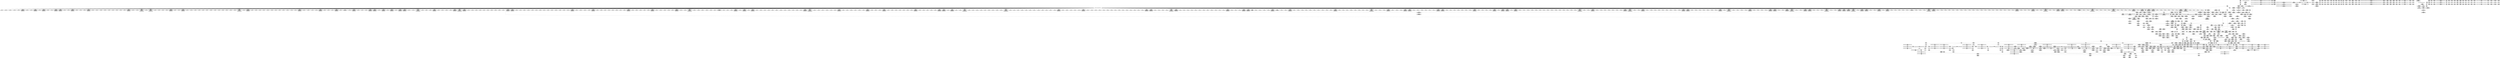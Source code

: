 digraph {
	CE0x492e0f0 [shape=record,shape=Mrecord,label="{CE0x492e0f0|i32_8|*Constant*|*SummSink*}"]
	CE0x49241f0 [shape=record,shape=Mrecord,label="{CE0x49241f0|__validate_creds:_cred|Function::__validate_creds&Arg::cred::}"]
	CE0x48ea1c0 [shape=record,shape=Mrecord,label="{CE0x48ea1c0|selinux_inode_getattr:_cred4|security/selinux/hooks.c,2904|*SummSink*}"]
	CE0x48c5db0 [shape=record,shape=Mrecord,label="{CE0x48c5db0|i32_5|*Constant*|*SummSink*}"]
	CE0x4946c10 [shape=record,shape=Mrecord,label="{CE0x4946c10|12:_i32,_56:_i8*,_:_CRE_312,320_|*MultipleSource*|security/selinux/hooks.c,1642|Function::inode_has_perm&Arg::inode::|security/selinux/hooks.c,1611}"]
	CE0x494bf80 [shape=record,shape=Mrecord,label="{CE0x494bf80|12:_i32,_56:_i8*,_:_CRE_555,556_}"]
	CE0x491b2f0 [shape=record,shape=Mrecord,label="{CE0x491b2f0|i32_(i32,_i32,_i16,_i32,_%struct.common_audit_data*)*_bitcast_(i32_(i32,_i32,_i16,_i32,_%struct.common_audit_data.495*)*_avc_has_perm_to_i32_(i32,_i32,_i16,_i32,_%struct.common_audit_data*)*)|*Constant*}"]
	CE0x4959ee0 [shape=record,shape=Mrecord,label="{CE0x4959ee0|12:_i32,_56:_i8*,_:_CRE_935,936_}"]
	CE0x491d8c0 [shape=record,shape=Mrecord,label="{CE0x491d8c0|__validate_creds:_tmp4|include/linux/cred.h,173}"]
	CE0x493c6d0 [shape=record,shape=Mrecord,label="{CE0x493c6d0|cred_sid:_entry}"]
	CE0x48ea850 [shape=record,shape=Mrecord,label="{CE0x48ea850|selinux_inode_getattr:_tmp21|security/selinux/hooks.c,2904|*SummSource*}"]
	CE0x493ee90 [shape=record,shape=Mrecord,label="{CE0x493ee90|12:_i32,_56:_i8*,_:_CRE_176,177_}"]
	CE0x49237c0 [shape=record,shape=Mrecord,label="{CE0x49237c0|i64*_getelementptr_inbounds_(_8_x_i64_,_8_x_i64_*___llvm_gcov_ctr154,_i64_0,_i64_0)|*Constant*}"]
	CE0x49511c0 [shape=record,shape=Mrecord,label="{CE0x49511c0|12:_i32,_56:_i8*,_:_CRE_632,640_|*MultipleSource*|security/selinux/hooks.c,1642|Function::inode_has_perm&Arg::inode::|security/selinux/hooks.c,1611}"]
	CE0x4928530 [shape=record,shape=Mrecord,label="{CE0x4928530|cred_sid:_tmp1|*SummSink*}"]
	CE0x4938bb0 [shape=record,shape=Mrecord,label="{CE0x4938bb0|_ret_void,_!dbg_!27722|include/linux/cred.h,175|*SummSource*}"]
	CE0x48ea560 [shape=record,shape=Mrecord,label="{CE0x48ea560|COLLAPSED:_GCMRE_current_task_external_global_%struct.task_struct*:_elem_0::|security/selinux/hooks.c,2904}"]
	CE0x49557a0 [shape=record,shape=Mrecord,label="{CE0x49557a0|12:_i32,_56:_i8*,_:_CRE_875,876_}"]
	CE0x49585f0 [shape=record,shape=Mrecord,label="{CE0x49585f0|12:_i32,_56:_i8*,_:_CRE_914,915_}"]
	CE0x4916010 [shape=record,shape=Mrecord,label="{CE0x4916010|104:_%struct.inode*,_:_CRE_296,304_|*MultipleSource*|*LoadInst*|security/selinux/hooks.c,1642|security/selinux/hooks.c,1642|Function::selinux_inode_getattr&Arg::dentry::}"]
	CE0x4942f80 [shape=record,shape=Mrecord,label="{CE0x4942f80|12:_i32,_56:_i8*,_:_CRE_261,262_}"]
	CE0x494d070 [shape=record,shape=Mrecord,label="{CE0x494d070|12:_i32,_56:_i8*,_:_CRE_570,571_}"]
	CE0x48cc530 [shape=record,shape=Mrecord,label="{CE0x48cc530|i8*_getelementptr_inbounds_(_25_x_i8_,_25_x_i8_*_.str3,_i32_0,_i32_0)|*Constant*|*SummSink*}"]
	CE0x4947300 [shape=record,shape=Mrecord,label="{CE0x4947300|12:_i32,_56:_i8*,_:_CRE_344,352_|*MultipleSource*|security/selinux/hooks.c,1642|Function::inode_has_perm&Arg::inode::|security/selinux/hooks.c,1611}"]
	CE0x495b590 [shape=record,shape=Mrecord,label="{CE0x495b590|12:_i32,_56:_i8*,_:_CRE_992,1000_|*MultipleSource*|security/selinux/hooks.c,1642|Function::inode_has_perm&Arg::inode::|security/selinux/hooks.c,1611}"]
	CE0x48cede0 [shape=record,shape=Mrecord,label="{CE0x48cede0|selinux_inode_getattr:_if.then|*SummSource*}"]
	CE0x48dca20 [shape=record,shape=Mrecord,label="{CE0x48dca20|path_has_perm:_ad|security/selinux/hooks.c, 1643|*SummSource*}"]
	CE0x48f6000 [shape=record,shape=Mrecord,label="{CE0x48f6000|__validate_creds:_line|Function::__validate_creds&Arg::line::|*SummSource*}"]
	CE0x49642e0 [shape=record,shape=Mrecord,label="{CE0x49642e0|_ret_i32_%retval.0,_!dbg_!27728|security/selinux/avc.c,775|*SummSource*}"]
	CE0x4911310 [shape=record,shape=Mrecord,label="{CE0x4911310|cred_sid:_tmp2}"]
	CE0x48e9e00 [shape=record,shape=Mrecord,label="{CE0x48e9e00|i32_78|*Constant*|*SummSource*}"]
	CE0x496cb40 [shape=record,shape=Mrecord,label="{CE0x496cb40|inode_has_perm:_tmp8|security/selinux/hooks.c,1611|*SummSink*}"]
	CE0x48c0f90 [shape=record,shape=Mrecord,label="{CE0x48c0f90|104:_%struct.inode*,_:_CRE_190,191_}"]
	CE0x493aaa0 [shape=record,shape=Mrecord,label="{CE0x493aaa0|inode_has_perm:_tmp12|security/selinux/hooks.c,1612|*SummSource*}"]
	CE0x493fca0 [shape=record,shape=Mrecord,label="{CE0x493fca0|12:_i32,_56:_i8*,_:_CRE_191,192_}"]
	CE0x48e5e30 [shape=record,shape=Mrecord,label="{CE0x48e5e30|GLOBAL:___llvm_gcov_ctr235|Global_var:__llvm_gcov_ctr235|*SummSource*}"]
	CE0x4954ed0 [shape=record,shape=Mrecord,label="{CE0x4954ed0|12:_i32,_56:_i8*,_:_CRE_867,868_}"]
	CE0x496e2b0 [shape=record,shape=Mrecord,label="{CE0x496e2b0|i64*_getelementptr_inbounds_(_8_x_i64_,_8_x_i64_*___llvm_gcov_ctr154,_i64_0,_i64_5)|*Constant*|*SummSource*}"]
	CE0x4940920 [shape=record,shape=Mrecord,label="{CE0x4940920|12:_i32,_56:_i8*,_:_CRE_200,201_}"]
	CE0x48d9460 [shape=record,shape=Mrecord,label="{CE0x48d9460|i1_true|*Constant*}"]
	CE0x49140f0 [shape=record,shape=Mrecord,label="{CE0x49140f0|104:_%struct.inode*,_:_CRE_154,155_}"]
	CE0x4940ec0 [shape=record,shape=Mrecord,label="{CE0x4940ec0|12:_i32,_56:_i8*,_:_CRE_206,207_}"]
	CE0x4923150 [shape=record,shape=Mrecord,label="{CE0x4923150|__validate_creds:_entry}"]
	CE0x49231c0 [shape=record,shape=Mrecord,label="{CE0x49231c0|__validate_creds:_entry|*SummSink*}"]
	CE0x493afb0 [shape=record,shape=Mrecord,label="{CE0x493afb0|i64*_getelementptr_inbounds_(_8_x_i64_,_8_x_i64_*___llvm_gcov_ctr154,_i64_0,_i64_6)|*Constant*|*SummSource*}"]
	CE0x491a9d0 [shape=record,shape=Mrecord,label="{CE0x491a9d0|inode_has_perm:_tmp18|security/selinux/hooks.c,1617|*SummSink*}"]
	CE0x4925b00 [shape=record,shape=Mrecord,label="{CE0x4925b00|inode_has_perm:_bb|*SummSource*}"]
	CE0x48c5f50 [shape=record,shape=Mrecord,label="{CE0x48c5f50|104:_%struct.inode*,_:_CRE_0,4_|*MultipleSource*|*LoadInst*|security/selinux/hooks.c,1642|security/selinux/hooks.c,1642|Function::selinux_inode_getattr&Arg::dentry::}"]
	CE0x48f5e90 [shape=record,shape=Mrecord,label="{CE0x48f5e90|__validate_creds:_line|Function::__validate_creds&Arg::line::|*SummSink*}"]
	CE0x48bec10 [shape=record,shape=Mrecord,label="{CE0x48bec10|selinux_inode_getattr:_if.end|*SummSink*}"]
	CE0x494cf40 [shape=record,shape=Mrecord,label="{CE0x494cf40|12:_i32,_56:_i8*,_:_CRE_569,570_}"]
	CE0x491dd10 [shape=record,shape=Mrecord,label="{CE0x491dd10|__validate_creds:_tmp5|include/linux/cred.h,173}"]
	CE0x48d1290 [shape=record,shape=Mrecord,label="{CE0x48d1290|i64*_getelementptr_inbounds_(_11_x_i64_,_11_x_i64_*___llvm_gcov_ctr235,_i64_0,_i64_1)|*Constant*|*SummSource*}"]
	CE0x4929900 [shape=record,shape=Mrecord,label="{CE0x4929900|104:_%struct.inode*,_:_CRE_160,161_}"]
	CE0x4938170 [shape=record,shape=Mrecord,label="{CE0x4938170|i32_22|*Constant*|*SummSink*}"]
	CE0x48f38d0 [shape=record,shape=Mrecord,label="{CE0x48f38d0|inode_has_perm:_return}"]
	CE0x4961530 [shape=record,shape=Mrecord,label="{CE0x4961530|inode_has_perm:_sid3|security/selinux/hooks.c,1617|*SummSource*}"]
	CE0x4944e60 [shape=record,shape=Mrecord,label="{CE0x4944e60|12:_i32,_56:_i8*,_:_CRE_287,288_}"]
	CE0x48dc650 [shape=record,shape=Mrecord,label="{CE0x48dc650|i64_4|*Constant*|*SummSource*}"]
	CE0x48ecc70 [shape=record,shape=Mrecord,label="{CE0x48ecc70|selinux_inode_getattr:_call8|security/selinux/hooks.c,2910}"]
	CE0x496b300 [shape=record,shape=Mrecord,label="{CE0x496b300|inode_has_perm:_expval|security/selinux/hooks.c,1611|*SummSink*}"]
	CE0x4989be0 [shape=record,shape=Mrecord,label="{CE0x4989be0|i64*_getelementptr_inbounds_(_5_x_i64_,_5_x_i64_*___llvm_gcov_ctr155,_i64_0,_i64_4)|*Constant*}"]
	CE0x49564b0 [shape=record,shape=Mrecord,label="{CE0x49564b0|12:_i32,_56:_i8*,_:_CRE_886,887_}"]
	CE0x4915420 [shape=record,shape=Mrecord,label="{CE0x4915420|104:_%struct.inode*,_:_CRE_232,240_|*MultipleSource*|*LoadInst*|security/selinux/hooks.c,1642|security/selinux/hooks.c,1642|Function::selinux_inode_getattr&Arg::dentry::}"]
	CE0x48ce220 [shape=record,shape=Mrecord,label="{CE0x48ce220|selinux_inode_getattr:_tobool|security/selinux/hooks.c,2904}"]
	CE0x493d630 [shape=record,shape=Mrecord,label="{CE0x493d630|12:_i32,_56:_i8*,_:_CRE_150,151_}"]
	CE0x4917680 [shape=record,shape=Mrecord,label="{CE0x4917680|path_has_perm:_tmp4|*LoadInst*|security/selinux/hooks.c,1642|*SummSink*}"]
	CE0x493f9d0 [shape=record,shape=Mrecord,label="{CE0x493f9d0|12:_i32,_56:_i8*,_:_CRE_188,189_}"]
	CE0x49431e0 [shape=record,shape=Mrecord,label="{CE0x49431e0|12:_i32,_56:_i8*,_:_CRE_263,264_}"]
	CE0x4944d30 [shape=record,shape=Mrecord,label="{CE0x4944d30|12:_i32,_56:_i8*,_:_CRE_286,287_}"]
	CE0x48ef8c0 [shape=record,shape=Mrecord,label="{CE0x48ef8c0|get_current:_bb|*SummSink*}"]
	CE0x4925df0 [shape=record,shape=Mrecord,label="{CE0x4925df0|__validate_creds:_tmp1}"]
	CE0x4937420 [shape=record,shape=Mrecord,label="{CE0x4937420|12:_i32,_56:_i8*,_:_CRE_104,112_|*MultipleSource*|security/selinux/hooks.c,1642|Function::inode_has_perm&Arg::inode::|security/selinux/hooks.c,1611}"]
	CE0x48ec040 [shape=record,shape=Mrecord,label="{CE0x48ec040|selinux_inode_getattr:_mnt7|security/selinux/hooks.c,2908|*SummSource*}"]
	CE0x48c7c90 [shape=record,shape=Mrecord,label="{CE0x48c7c90|104:_%struct.inode*,_:_CRE_88,89_}"]
	CE0x4951980 [shape=record,shape=Mrecord,label="{CE0x4951980|12:_i32,_56:_i8*,_:_CRE_664,672_|*MultipleSource*|security/selinux/hooks.c,1642|Function::inode_has_perm&Arg::inode::|security/selinux/hooks.c,1611}"]
	CE0x4947d00 [shape=record,shape=Mrecord,label="{CE0x4947d00|12:_i32,_56:_i8*,_:_CRE_392,400_|*MultipleSource*|security/selinux/hooks.c,1642|Function::inode_has_perm&Arg::inode::|security/selinux/hooks.c,1611}"]
	CE0x494b1d0 [shape=record,shape=Mrecord,label="{CE0x494b1d0|12:_i32,_56:_i8*,_:_CRE_528,536_|*MultipleSource*|security/selinux/hooks.c,1642|Function::inode_has_perm&Arg::inode::|security/selinux/hooks.c,1611}"]
	CE0x49334e0 [shape=record,shape=Mrecord,label="{CE0x49334e0|path_has_perm:_tmp6|security/selinux/hooks.c,1646|*SummSource*}"]
	CE0x493d360 [shape=record,shape=Mrecord,label="{CE0x493d360|12:_i32,_56:_i8*,_:_CRE_147,148_}"]
	CE0x48ce080 [shape=record,shape=Mrecord,label="{CE0x48ce080|get_current:_tmp|*SummSink*}"]
	CE0x496a9d0 [shape=record,shape=Mrecord,label="{CE0x496a9d0|inode_has_perm:_expval|security/selinux/hooks.c,1611}"]
	CE0x48cae60 [shape=record,shape=Mrecord,label="{CE0x48cae60|inode_has_perm:_do.end|*SummSource*}"]
	CE0x494cbb0 [shape=record,shape=Mrecord,label="{CE0x494cbb0|12:_i32,_56:_i8*,_:_CRE_566,567_}"]
	CE0x4965d80 [shape=record,shape=Mrecord,label="{CE0x4965d80|__validate_creds:_bb}"]
	CE0x494ea90 [shape=record,shape=Mrecord,label="{CE0x494ea90|12:_i32,_56:_i8*,_:_CRE_592,593_}"]
	CE0x493dbd0 [shape=record,shape=Mrecord,label="{CE0x493dbd0|12:_i32,_56:_i8*,_:_CRE_156,157_}"]
	CE0x494d400 [shape=record,shape=Mrecord,label="{CE0x494d400|12:_i32,_56:_i8*,_:_CRE_573,574_}"]
	CE0x492e7c0 [shape=record,shape=Mrecord,label="{CE0x492e7c0|inode_has_perm:_inode|Function::inode_has_perm&Arg::inode::|*SummSource*}"]
	CE0x498a140 [shape=record,shape=Mrecord,label="{CE0x498a140|cred_sid:_bb|*SummSource*}"]
	CE0x4939ea0 [shape=record,shape=Mrecord,label="{CE0x4939ea0|cred_sid:_tmp}"]
	CE0x48f3a20 [shape=record,shape=Mrecord,label="{CE0x48f3a20|inode_has_perm:_return|*SummSink*}"]
	CE0x496b880 [shape=record,shape=Mrecord,label="{CE0x496b880|inode_has_perm:_tobool2|security/selinux/hooks.c,1611|*SummSource*}"]
	CE0x4956120 [shape=record,shape=Mrecord,label="{CE0x4956120|12:_i32,_56:_i8*,_:_CRE_883,884_}"]
	CE0x49529b0 [shape=record,shape=Mrecord,label="{CE0x49529b0|12:_i32,_56:_i8*,_:_CRE_728,736_|*MultipleSource*|security/selinux/hooks.c,1642|Function::inode_has_perm&Arg::inode::|security/selinux/hooks.c,1611}"]
	CE0x48e9930 [shape=record,shape=Mrecord,label="{CE0x48e9930|_ret_%struct.task_struct*_%tmp4,_!dbg_!27714|./arch/x86/include/asm/current.h,14}"]
	CE0x48c77d0 [shape=record,shape=Mrecord,label="{CE0x48c77d0|104:_%struct.inode*,_:_CRE_56,64_|*MultipleSource*|*LoadInst*|security/selinux/hooks.c,1642|security/selinux/hooks.c,1642|Function::selinux_inode_getattr&Arg::dentry::}"]
	CE0x4959300 [shape=record,shape=Mrecord,label="{CE0x4959300|12:_i32,_56:_i8*,_:_CRE_925,926_}"]
	CE0x48cc4a0 [shape=record,shape=Mrecord,label="{CE0x48cc4a0|i8*_getelementptr_inbounds_(_25_x_i8_,_25_x_i8_*_.str3,_i32_0,_i32_0)|*Constant*|*SummSource*}"]
	CE0x493bca0 [shape=record,shape=Mrecord,label="{CE0x493bca0|inode_has_perm:_call|security/selinux/hooks.c,1614}"]
	CE0x4928d40 [shape=record,shape=Mrecord,label="{CE0x4928d40|i32_1|*Constant*}"]
	CE0x493e9e0 [shape=record,shape=Mrecord,label="{CE0x493e9e0|12:_i32,_56:_i8*,_:_CRE_171,172_}"]
	CE0x48ca110 [shape=record,shape=Mrecord,label="{CE0x48ca110|i32_2904|*Constant*|*SummSink*}"]
	CE0x48d9d00 [shape=record,shape=Mrecord,label="{CE0x48d9d00|selinux_inode_getattr:_tmp17|security/selinux/hooks.c,2904}"]
	CE0x493ae80 [shape=record,shape=Mrecord,label="{CE0x493ae80|i64*_getelementptr_inbounds_(_8_x_i64_,_8_x_i64_*___llvm_gcov_ctr154,_i64_0,_i64_6)|*Constant*}"]
	CE0x48dbcb0 [shape=record,shape=Mrecord,label="{CE0x48dbcb0|selinux_inode_getattr:_tmp16|security/selinux/hooks.c,2904|*SummSource*}"]
	CE0x48f6740 [shape=record,shape=Mrecord,label="{CE0x48f6740|i32_2904|*Constant*|*SummSource*}"]
	CE0x48eb550 [shape=record,shape=Mrecord,label="{CE0x48eb550|selinux_inode_getattr:_dentry|Function::selinux_inode_getattr&Arg::dentry::}"]
	CE0x48d47e0 [shape=record,shape=Mrecord,label="{CE0x48d47e0|selinux_inode_getattr:_tmp14|security/selinux/hooks.c,2904|*SummSink*}"]
	CE0x49551b0 [shape=record,shape=Mrecord,label="{CE0x49551b0|12:_i32,_56:_i8*,_:_CRE_870,871_}"]
	CE0x4916e40 [shape=record,shape=Mrecord,label="{CE0x4916e40|104:_%struct.inode*,_:_CRE_315,316_}"]
	CE0x48e29d0 [shape=record,shape=Mrecord,label="{CE0x48e29d0|selinux_inode_getattr:_land.lhs.true|*SummSink*}"]
	CE0x48c9e60 [shape=record,shape=Mrecord,label="{CE0x48c9e60|i64_2|*Constant*|*SummSource*}"]
	CE0x493f160 [shape=record,shape=Mrecord,label="{CE0x493f160|12:_i32,_56:_i8*,_:_CRE_179,180_}"]
	CE0x49139e0 [shape=record,shape=Mrecord,label="{CE0x49139e0|104:_%struct.inode*,_:_CRE_146,147_}"]
	CE0x4936770 [shape=record,shape=Mrecord,label="{CE0x4936770|_call_void_mcount()_#3}"]
	CE0x48c2250 [shape=record,shape=Mrecord,label="{CE0x48c2250|104:_%struct.inode*,_:_CRE_210,211_}"]
	CE0x48bd720 [shape=record,shape=Mrecord,label="{CE0x48bd720|selinux_inode_getattr:_tmp11|security/selinux/hooks.c,2904|*SummSource*}"]
	CE0x4914e80 [shape=record,shape=Mrecord,label="{CE0x4914e80|104:_%struct.inode*,_:_CRE_219,220_}"]
	CE0x493f250 [shape=record,shape=Mrecord,label="{CE0x493f250|12:_i32,_56:_i8*,_:_CRE_180,181_}"]
	CE0x4947500 [shape=record,shape=Mrecord,label="{CE0x4947500|12:_i32,_56:_i8*,_:_CRE_352,360_|*MultipleSource*|security/selinux/hooks.c,1642|Function::inode_has_perm&Arg::inode::|security/selinux/hooks.c,1611}"]
	CE0x48ed510 [shape=record,shape=Mrecord,label="{CE0x48ed510|GLOBAL:_path_has_perm|*Constant*|*SummSink*}"]
	CE0x48c18f0 [shape=record,shape=Mrecord,label="{CE0x48c18f0|104:_%struct.inode*,_:_CRE_200,201_}"]
	CE0x4949900 [shape=record,shape=Mrecord,label="{CE0x4949900|12:_i32,_56:_i8*,_:_CRE_478,479_}"]
	CE0x4932de0 [shape=record,shape=Mrecord,label="{CE0x4932de0|cred_sid:_tmp6|security/selinux/hooks.c,197}"]
	CE0x4952610 [shape=record,shape=Mrecord,label="{CE0x4952610|12:_i32,_56:_i8*,_:_CRE_704,712_|*MultipleSource*|security/selinux/hooks.c,1642|Function::inode_has_perm&Arg::inode::|security/selinux/hooks.c,1611}"]
	CE0x48d83a0 [shape=record,shape=Mrecord,label="{CE0x48d83a0|inode_has_perm:_do.end}"]
	CE0x48c6b00 [shape=record,shape=Mrecord,label="{CE0x48c6b00|_call_void___validate_creds(%struct.cred*_%cred,_i8*_getelementptr_inbounds_(_25_x_i8_,_25_x_i8_*_.str3,_i32_0,_i32_0),_i32_1609)_#10,_!dbg_!27719|security/selinux/hooks.c,1609|*SummSink*}"]
	CE0x4940fb0 [shape=record,shape=Mrecord,label="{CE0x4940fb0|12:_i32,_56:_i8*,_:_CRE_207,208_}"]
	CE0x4946e70 [shape=record,shape=Mrecord,label="{CE0x4946e70|12:_i32,_56:_i8*,_:_CRE_328,336_|*MultipleSource*|security/selinux/hooks.c,1642|Function::inode_has_perm&Arg::inode::|security/selinux/hooks.c,1611}"]
	CE0x4955d90 [shape=record,shape=Mrecord,label="{CE0x4955d90|12:_i32,_56:_i8*,_:_CRE_880,881_}"]
	CE0x48cdf10 [shape=record,shape=Mrecord,label="{CE0x48cdf10|selinux_inode_getattr:_do.body|*SummSource*}"]
	CE0x491a080 [shape=record,shape=Mrecord,label="{CE0x491a080|avc_has_perm:_entry|*SummSink*}"]
	CE0x4944740 [shape=record,shape=Mrecord,label="{CE0x4944740|12:_i32,_56:_i8*,_:_CRE_281,282_}"]
	CE0x4952de0 [shape=record,shape=Mrecord,label="{CE0x4952de0|12:_i32,_56:_i8*,_:_CRE_744,752_|*MultipleSource*|security/selinux/hooks.c,1642|Function::inode_has_perm&Arg::inode::|security/selinux/hooks.c,1611}"]
	CE0x4922fa0 [shape=record,shape=Mrecord,label="{CE0x4922fa0|__validate_creds:_entry|*SummSource*}"]
	CE0x48d1860 [shape=record,shape=Mrecord,label="{CE0x48d1860|_call_void_lockdep_rcu_suspicious(i8*_getelementptr_inbounds_(_25_x_i8_,_25_x_i8_*_.str3,_i32_0,_i32_0),_i32_2904,_i8*_getelementptr_inbounds_(_45_x_i8_,_45_x_i8_*_.str12,_i32_0,_i32_0))_#10,_!dbg_!27729|security/selinux/hooks.c,2904|*SummSink*}"]
	CE0x494b5a0 [shape=record,shape=Mrecord,label="{CE0x494b5a0|12:_i32,_56:_i8*,_:_CRE_540,544_|*MultipleSource*|security/selinux/hooks.c,1642|Function::inode_has_perm&Arg::inode::|security/selinux/hooks.c,1611}"]
	CE0x494ce10 [shape=record,shape=Mrecord,label="{CE0x494ce10|12:_i32,_56:_i8*,_:_CRE_568,569_}"]
	CE0x48d4ac0 [shape=record,shape=Mrecord,label="{CE0x48d4ac0|i1_true|*Constant*}"]
	CE0x48ed310 [shape=record,shape=Mrecord,label="{CE0x48ed310|GLOBAL:_path_has_perm|*Constant*|*SummSource*}"]
	CE0x49449a0 [shape=record,shape=Mrecord,label="{CE0x49449a0|12:_i32,_56:_i8*,_:_CRE_283,284_}"]
	CE0x4954750 [shape=record,shape=Mrecord,label="{CE0x4954750|12:_i32,_56:_i8*,_:_CRE_856,864_|*MultipleSource*|security/selinux/hooks.c,1642|Function::inode_has_perm&Arg::inode::|security/selinux/hooks.c,1611}"]
	CE0x48cc5a0 [shape=record,shape=Mrecord,label="{CE0x48cc5a0|GLOBAL:_lockdep_rcu_suspicious|*Constant*}"]
	CE0x4958ab0 [shape=record,shape=Mrecord,label="{CE0x4958ab0|12:_i32,_56:_i8*,_:_CRE_918,919_}"]
	CE0x495ba20 [shape=record,shape=Mrecord,label="{CE0x495ba20|inode_has_perm:_tmp6|*LoadInst*|security/selinux/hooks.c,1611}"]
	CE0x48cf0b0 [shape=record,shape=Mrecord,label="{CE0x48cf0b0|selinux_inode_getattr:_if.then}"]
	CE0x4966fa0 [shape=record,shape=Mrecord,label="{CE0x4966fa0|__validate_creds:_tmp3|include/linux/cred.h,173}"]
	CE0x49572f0 [shape=record,shape=Mrecord,label="{CE0x49572f0|12:_i32,_56:_i8*,_:_CRE_898,899_}"]
	CE0x4956d00 [shape=record,shape=Mrecord,label="{CE0x4956d00|12:_i32,_56:_i8*,_:_CRE_893,894_}"]
	CE0x48bdc00 [shape=record,shape=Mrecord,label="{CE0x48bdc00|selinux_inode_getattr:_tmp12|security/selinux/hooks.c,2904|*SummSource*}"]
	CE0x48cfd30 [shape=record,shape=Mrecord,label="{CE0x48cfd30|i64*_getelementptr_inbounds_(_11_x_i64_,_11_x_i64_*___llvm_gcov_ctr235,_i64_0,_i64_10)|*Constant*|*SummSource*}"]
	CE0x48e9890 [shape=record,shape=Mrecord,label="{CE0x48e9890|_ret_%struct.task_struct*_%tmp4,_!dbg_!27714|./arch/x86/include/asm/current.h,14|*SummSource*}"]
	CE0x493ae10 [shape=record,shape=Mrecord,label="{CE0x493ae10|i64*_getelementptr_inbounds_(_8_x_i64_,_8_x_i64_*___llvm_gcov_ctr154,_i64_0,_i64_6)|*Constant*|*SummSink*}"]
	CE0x4947100 [shape=record,shape=Mrecord,label="{CE0x4947100|12:_i32,_56:_i8*,_:_CRE_336,344_|*MultipleSource*|security/selinux/hooks.c,1642|Function::inode_has_perm&Arg::inode::|security/selinux/hooks.c,1611}"]
	CE0x4922bc0 [shape=record,shape=Mrecord,label="{CE0x4922bc0|GLOBAL:_creds_are_invalid|*Constant*}"]
	CE0x494c950 [shape=record,shape=Mrecord,label="{CE0x494c950|12:_i32,_56:_i8*,_:_CRE_564,565_}"]
	CE0x48c2340 [shape=record,shape=Mrecord,label="{CE0x48c2340|104:_%struct.inode*,_:_CRE_211,212_}"]
	CE0x496b290 [shape=record,shape=Mrecord,label="{CE0x496b290|inode_has_perm:_expval|security/selinux/hooks.c,1611|*SummSource*}"]
	CE0x4939910 [shape=record,shape=Mrecord,label="{CE0x4939910|i64_0|*Constant*}"]
	CE0x4956f60 [shape=record,shape=Mrecord,label="{CE0x4956f60|12:_i32,_56:_i8*,_:_CRE_895,896_}"]
	CE0x48c0db0 [shape=record,shape=Mrecord,label="{CE0x48c0db0|104:_%struct.inode*,_:_CRE_188,189_}"]
	CE0x49644c0 [shape=record,shape=Mrecord,label="{CE0x49644c0|_ret_i32_%retval.0,_!dbg_!27728|security/selinux/avc.c,775|*SummSink*}"]
	CE0x493d180 [shape=record,shape=Mrecord,label="{CE0x493d180|12:_i32,_56:_i8*,_:_CRE_145,146_}"]
	CE0x494cce0 [shape=record,shape=Mrecord,label="{CE0x494cce0|12:_i32,_56:_i8*,_:_CRE_567,568_}"]
	CE0x48bb1a0 [shape=record,shape=Mrecord,label="{CE0x48bb1a0|selinux_inode_getattr:_call|security/selinux/hooks.c,2904|*SummSource*}"]
	CE0x494fc60 [shape=record,shape=Mrecord,label="{CE0x494fc60|12:_i32,_56:_i8*,_:_CRE_607,608_}"]
	CE0x4933810 [shape=record,shape=Mrecord,label="{CE0x4933810|path_has_perm:_tmp7|security/selinux/hooks.c,1646}"]
	CE0x491d9f0 [shape=record,shape=Mrecord,label="{CE0x491d9f0|__validate_creds:_tmp4|include/linux/cred.h,173|*SummSource*}"]
	CE0x494c5c0 [shape=record,shape=Mrecord,label="{CE0x494c5c0|12:_i32,_56:_i8*,_:_CRE_561,562_}"]
	CE0x48e5fe0 [shape=record,shape=Mrecord,label="{CE0x48e5fe0|selinux_inode_getattr:_tmp5|security/selinux/hooks.c,2904}"]
	CE0x493dcc0 [shape=record,shape=Mrecord,label="{CE0x493dcc0|12:_i32,_56:_i8*,_:_CRE_157,158_}"]
	CE0x49273f0 [shape=record,shape=Mrecord,label="{CE0x49273f0|12:_i32,_56:_i8*,_:_CRE_48,56_|*MultipleSource*|security/selinux/hooks.c,1642|Function::inode_has_perm&Arg::inode::|security/selinux/hooks.c,1611}"]
	CE0x48d9c90 [shape=record,shape=Mrecord,label="{CE0x48d9c90|i64*_getelementptr_inbounds_(_11_x_i64_,_11_x_i64_*___llvm_gcov_ctr235,_i64_0,_i64_9)|*Constant*|*SummSink*}"]
	CE0x49167d0 [shape=record,shape=Mrecord,label="{CE0x49167d0|104:_%struct.inode*,_:_CRE_307,308_}"]
	CE0x4942200 [shape=record,shape=Mrecord,label="{CE0x4942200|12:_i32,_56:_i8*,_:_CRE_249,250_}"]
	CE0x49651e0 [shape=record,shape=Mrecord,label="{CE0x49651e0|inode_has_perm:_tmp19|security/selinux/hooks.c,1618}"]
	CE0x48c7a30 [shape=record,shape=Mrecord,label="{CE0x48c7a30|104:_%struct.inode*,_:_CRE_72,80_|*MultipleSource*|*LoadInst*|security/selinux/hooks.c,1642|security/selinux/hooks.c,1642|Function::selinux_inode_getattr&Arg::dentry::}"]
	CE0x4954950 [shape=record,shape=Mrecord,label="{CE0x4954950|12:_i32,_56:_i8*,_:_CRE_864,865_}"]
	CE0x48dd8c0 [shape=record,shape=Mrecord,label="{CE0x48dd8c0|selinux_inode_getattr:_tobool1|security/selinux/hooks.c,2904|*SummSink*}"]
	CE0x492bdb0 [shape=record,shape=Mrecord,label="{CE0x492bdb0|104:_%struct.inode*,_:_CRE_48,52_|*MultipleSource*|*LoadInst*|security/selinux/hooks.c,1642|security/selinux/hooks.c,1642|Function::selinux_inode_getattr&Arg::dentry::}"]
	CE0x4943900 [shape=record,shape=Mrecord,label="{CE0x4943900|12:_i32,_56:_i8*,_:_CRE_269,270_}"]
	CE0x48ef530 [shape=record,shape=Mrecord,label="{CE0x48ef530|get_current:_bb}"]
	CE0x4942e50 [shape=record,shape=Mrecord,label="{CE0x4942e50|12:_i32,_56:_i8*,_:_CRE_260,261_}"]
	CE0x494f410 [shape=record,shape=Mrecord,label="{CE0x494f410|12:_i32,_56:_i8*,_:_CRE_600,601_}"]
	CE0x498b6c0 [shape=record,shape=Mrecord,label="{CE0x498b6c0|cred_sid:_tmp4|*LoadInst*|security/selinux/hooks.c,196}"]
	CE0x48f1460 [shape=record,shape=Mrecord,label="{CE0x48f1460|i64_1|*Constant*}"]
	CE0x4966c00 [shape=record,shape=Mrecord,label="{CE0x4966c00|GLOBAL:___llvm_gcov_ctr155|Global_var:__llvm_gcov_ctr155|*SummSink*}"]
	CE0x491eeb0 [shape=record,shape=Mrecord,label="{CE0x491eeb0|__validate_creds:_tmp7|include/linux/cred.h,174|*SummSink*}"]
	CE0x48ca670 [shape=record,shape=Mrecord,label="{CE0x48ca670|selinux_inode_getattr:_tmp18|security/selinux/hooks.c,2904|*SummSource*}"]
	CE0x496f150 [shape=record,shape=Mrecord,label="{CE0x496f150|i32_512|*Constant*}"]
	CE0x493ca60 [shape=record,shape=Mrecord,label="{CE0x493ca60|12:_i32,_56:_i8*,_:_CRE_137,138_}"]
	CE0x496a4d0 [shape=record,shape=Mrecord,label="{CE0x496a4d0|inode_has_perm:_lnot.ext|security/selinux/hooks.c,1611|*SummSource*}"]
	CE0x490f6e0 [shape=record,shape=Mrecord,label="{CE0x490f6e0|path_has_perm:_u|security/selinux/hooks.c,1646|*SummSource*}"]
	CE0x48e9170 [shape=record,shape=Mrecord,label="{CE0x48e9170|selinux_inode_getattr:_tmp7|security/selinux/hooks.c,2904}"]
	CE0x495b460 [shape=record,shape=Mrecord,label="{CE0x495b460|12:_i32,_56:_i8*,_:_CRE_988,992_|*MultipleSource*|security/selinux/hooks.c,1642|Function::inode_has_perm&Arg::inode::|security/selinux/hooks.c,1611}"]
	CE0x48e9d90 [shape=record,shape=Mrecord,label="{CE0x48e9d90|i32_78|*Constant*|*SummSink*}"]
	CE0x496dc70 [shape=record,shape=Mrecord,label="{CE0x496dc70|inode_has_perm:_tmp10|security/selinux/hooks.c,1611|*SummSource*}"]
	CE0x49601a0 [shape=record,shape=Mrecord,label="{CE0x49601a0|_ret_i32_%tmp6,_!dbg_!27716|security/selinux/hooks.c,197}"]
	CE0x48da3c0 [shape=record,shape=Mrecord,label="{CE0x48da3c0|selinux_inode_getattr:_tmp19|security/selinux/hooks.c,2904|*SummSource*}"]
	CE0x48c4cc0 [shape=record,shape=Mrecord,label="{CE0x48c4cc0|COLLAPSED:_GCMRE___llvm_gcov_ctr155_internal_global_5_x_i64_zeroinitializer:_elem_0:default:}"]
	CE0x48ef020 [shape=record,shape=Mrecord,label="{CE0x48ef020|_ret_i32_%call8,_!dbg_!27746|security/selinux/hooks.c,2910}"]
	CE0x48cb7b0 [shape=record,shape=Mrecord,label="{CE0x48cb7b0|selinux_inode_getattr:_call3|security/selinux/hooks.c,2904|*SummSource*}"]
	CE0x491ef20 [shape=record,shape=Mrecord,label="{CE0x491ef20|GLOBAL:___invalid_creds|*Constant*}"]
	CE0x48d5210 [shape=record,shape=Mrecord,label="{CE0x48d5210|selinux_inode_getattr:_if.end}"]
	CE0x492d910 [shape=record,shape=Mrecord,label="{CE0x492d910|GLOBAL:_inode_has_perm|*Constant*}"]
	CE0x4928a70 [shape=record,shape=Mrecord,label="{CE0x4928a70|path_has_perm:_tmp1|*SummSink*}"]
	CE0x492f4e0 [shape=record,shape=Mrecord,label="{CE0x492f4e0|cred_sid:_tmp5|security/selinux/hooks.c,196}"]
	CE0x48cdd80 [shape=record,shape=Mrecord,label="{CE0x48cdd80|i32_1|*Constant*}"]
	CE0x496aec0 [shape=record,shape=Mrecord,label="{CE0x496aec0|GLOBAL:_llvm.expect.i64|*Constant*|*SummSink*}"]
	CE0x48cad80 [shape=record,shape=Mrecord,label="{CE0x48cad80|inode_has_perm:_entry|*SummSink*}"]
	CE0x493f340 [shape=record,shape=Mrecord,label="{CE0x493f340|12:_i32,_56:_i8*,_:_CRE_181,182_}"]
	CE0x4966ad0 [shape=record,shape=Mrecord,label="{CE0x4966ad0|GLOBAL:___llvm_gcov_ctr155|Global_var:__llvm_gcov_ctr155|*SummSource*}"]
	CE0x493d270 [shape=record,shape=Mrecord,label="{CE0x493d270|12:_i32,_56:_i8*,_:_CRE_146,147_}"]
	CE0x49375e0 [shape=record,shape=Mrecord,label="{CE0x49375e0|12:_i32,_56:_i8*,_:_CRE_112,120_|*MultipleSource*|security/selinux/hooks.c,1642|Function::inode_has_perm&Arg::inode::|security/selinux/hooks.c,1611}"]
	CE0x492c310 [shape=record,shape=Mrecord,label="{CE0x492c310|path_has_perm:_tmp5|security/selinux/hooks.c,1642|*SummSink*}"]
	CE0x4960bf0 [shape=record,shape=Mrecord,label="{CE0x4960bf0|inode_has_perm:_i_security|security/selinux/hooks.c,1615|*SummSource*}"]
	CE0x4946160 [shape=record,shape=Mrecord,label="{CE0x4946160|12:_i32,_56:_i8*,_:_CRE_303,304_}"]
	CE0x4989980 [shape=record,shape=Mrecord,label="{CE0x4989980|i64*_getelementptr_inbounds_(_5_x_i64_,_5_x_i64_*___llvm_gcov_ctr155,_i64_0,_i64_4)|*Constant*|*SummSource*}"]
	CE0x48e11a0 [shape=record,shape=Mrecord,label="{CE0x48e11a0|i64_0|*Constant*|*SummSink*}"]
	CE0x48c1440 [shape=record,shape=Mrecord,label="{CE0x48c1440|104:_%struct.inode*,_:_CRE_195,196_}"]
	CE0x493d720 [shape=record,shape=Mrecord,label="{CE0x493d720|12:_i32,_56:_i8*,_:_CRE_151,152_}"]
	CE0x493e350 [shape=record,shape=Mrecord,label="{CE0x493e350|12:_i32,_56:_i8*,_:_CRE_164,165_}"]
	CE0x48c85c0 [shape=record,shape=Mrecord,label="{CE0x48c85c0|get_current:_tmp2|*SummSink*}"]
	CE0x4913290 [shape=record,shape=Mrecord,label="{CE0x4913290|i64*_getelementptr_inbounds_(_2_x_i64_,_2_x_i64_*___llvm_gcov_ctr204,_i64_0,_i64_0)|*Constant*}"]
	CE0x4925840 [shape=record,shape=Mrecord,label="{CE0x4925840|inode_has_perm:_if.then|*SummSource*}"]
	CE0x490faf0 [shape=record,shape=Mrecord,label="{CE0x490faf0|path_has_perm:_path1|security/selinux/hooks.c,1646}"]
	CE0x48c2e00 [shape=record,shape=Mrecord,label="{CE0x48c2e00|i64*_getelementptr_inbounds_(_2_x_i64_,_2_x_i64_*___llvm_gcov_ctr98,_i64_0,_i64_1)|*Constant*|*SummSource*}"]
	CE0x48ca400 [shape=record,shape=Mrecord,label="{CE0x48ca400|i8*_getelementptr_inbounds_(_45_x_i8_,_45_x_i8_*_.str12,_i32_0,_i32_0)|*Constant*|*SummSink*}"]
	CE0x4958000 [shape=record,shape=Mrecord,label="{CE0x4958000|12:_i32,_56:_i8*,_:_CRE_909,910_}"]
	CE0x4924b50 [shape=record,shape=Mrecord,label="{CE0x4924b50|inode_has_perm:_do.body|*SummSink*}"]
	CE0x493ebc0 [shape=record,shape=Mrecord,label="{CE0x493ebc0|12:_i32,_56:_i8*,_:_CRE_173,174_}"]
	CE0x492a620 [shape=record,shape=Mrecord,label="{CE0x492a620|104:_%struct.inode*,_:_CRE_174,175_}"]
	CE0x48cb680 [shape=record,shape=Mrecord,label="{CE0x48cb680|selinux_inode_getattr:_call3|security/selinux/hooks.c,2904}"]
	CE0x494d790 [shape=record,shape=Mrecord,label="{CE0x494d790|12:_i32,_56:_i8*,_:_CRE_576,577_}"]
	CE0x4944c00 [shape=record,shape=Mrecord,label="{CE0x4944c00|12:_i32,_56:_i8*,_:_CRE_285,286_}"]
	CE0x496c450 [shape=record,shape=Mrecord,label="{CE0x496c450|GLOBAL:___llvm_gcov_ctr154|Global_var:__llvm_gcov_ctr154}"]
	CE0x48d6640 [shape=record,shape=Mrecord,label="{CE0x48d6640|path_has_perm:_dentry|security/selinux/hooks.c,1642|*SummSink*}"]
	CE0x48cac80 [shape=record,shape=Mrecord,label="{CE0x48cac80|GLOBAL:_inode_has_perm|*Constant*|*SummSink*}"]
	CE0x48e5dc0 [shape=record,shape=Mrecord,label="{CE0x48e5dc0|GLOBAL:___llvm_gcov_ctr235|Global_var:__llvm_gcov_ctr235}"]
	CE0x4924cc0 [shape=record,shape=Mrecord,label="{CE0x4924cc0|__validate_creds:_tmp1|*SummSink*}"]
	CE0x4954d50 [shape=record,shape=Mrecord,label="{CE0x4954d50|12:_i32,_56:_i8*,_:_CRE_866,867_}"]
	CE0x48e5c80 [shape=record,shape=Mrecord,label="{CE0x48e5c80|selinux_inode_getattr:_tmp5|security/selinux/hooks.c,2904|*SummSource*}"]
	CE0x4921c70 [shape=record,shape=Mrecord,label="{CE0x4921c70|__validate_creds:_expval|include/linux/cred.h,173|*SummSink*}"]
	CE0x4942ac0 [shape=record,shape=Mrecord,label="{CE0x4942ac0|12:_i32,_56:_i8*,_:_CRE_257,258_}"]
	CE0x4926710 [shape=record,shape=Mrecord,label="{CE0x4926710|_call_void_mcount()_#3|*SummSink*}"]
	CE0x491e600 [shape=record,shape=Mrecord,label="{CE0x491e600|i64*_getelementptr_inbounds_(_5_x_i64_,_5_x_i64_*___llvm_gcov_ctr155,_i64_0,_i64_3)|*Constant*|*SummSink*}"]
	CE0x48e1300 [shape=record,shape=Mrecord,label="{CE0x48e1300|get_current:_tmp4|./arch/x86/include/asm/current.h,14|*SummSink*}"]
	CE0x49251d0 [shape=record,shape=Mrecord,label="{CE0x49251d0|__validate_creds:_file|Function::__validate_creds&Arg::file::|*SummSink*}"]
	"CONST[source:1(input),value:2(dynamic)][purpose:{object}]"
	CE0x492fb20 [shape=record,shape=Mrecord,label="{CE0x492fb20|cred_sid:_tmp5|security/selinux/hooks.c,196|*SummSink*}"]
	CE0x4989410 [shape=record,shape=Mrecord,label="{CE0x4989410|GLOBAL:___invalid_creds|*Constant*|*SummSink*}"]
	CE0x4962120 [shape=record,shape=Mrecord,label="{CE0x4962120|inode_has_perm:_tmp13|security/selinux/hooks.c,1614|*SummSink*}"]
	CE0x4916a80 [shape=record,shape=Mrecord,label="{CE0x4916a80|104:_%struct.inode*,_:_CRE_311,312_}"]
	CE0x493cd60 [shape=record,shape=Mrecord,label="{CE0x493cd60|12:_i32,_56:_i8*,_:_CRE_139,140_}"]
	CE0x492b350 [shape=record,shape=Mrecord,label="{CE0x492b350|104:_%struct.inode*,_:_CRE_8,12_|*MultipleSource*|*LoadInst*|security/selinux/hooks.c,1642|security/selinux/hooks.c,1642|Function::selinux_inode_getattr&Arg::dentry::}"]
	CE0x4949b30 [shape=record,shape=Mrecord,label="{CE0x4949b30|12:_i32,_56:_i8*,_:_CRE_480,481_}"]
	CE0x4918a80 [shape=record,shape=Mrecord,label="{CE0x4918a80|i64*_getelementptr_inbounds_(_2_x_i64_,_2_x_i64_*___llvm_gcov_ctr204,_i64_0,_i64_1)|*Constant*}"]
	CE0x4963830 [shape=record,shape=Mrecord,label="{CE0x4963830|inode_has_perm:_tmp17|security/selinux/hooks.c,1617}"]
	CE0x491af20 [shape=record,shape=Mrecord,label="{CE0x491af20|inode_has_perm:_call4|security/selinux/hooks.c,1617|*SummSource*}"]
	CE0x49476d0 [shape=record,shape=Mrecord,label="{CE0x49476d0|12:_i32,_56:_i8*,_:_CRE_360,376_|*MultipleSource*|security/selinux/hooks.c,1642|Function::inode_has_perm&Arg::inode::|security/selinux/hooks.c,1611}"]
	CE0x493cdd0 [shape=record,shape=Mrecord,label="{CE0x493cdd0|12:_i32,_56:_i8*,_:_CRE_140,141_}"]
	CE0x4921b50 [shape=record,shape=Mrecord,label="{CE0x4921b50|i64_2|*Constant*}"]
	CE0x4924100 [shape=record,shape=Mrecord,label="{CE0x4924100|i8*_getelementptr_inbounds_(_25_x_i8_,_25_x_i8_*_.str3,_i32_0,_i32_0)|*Constant*}"]
	CE0x48dde60 [shape=record,shape=Mrecord,label="{CE0x48dde60|selinux_inode_getattr:_tmp7|security/selinux/hooks.c,2904|*SummSource*}"]
	CE0x4957da0 [shape=record,shape=Mrecord,label="{CE0x4957da0|12:_i32,_56:_i8*,_:_CRE_907,908_}"]
	CE0x49591d0 [shape=record,shape=Mrecord,label="{CE0x49591d0|12:_i32,_56:_i8*,_:_CRE_924,925_}"]
	CE0x48e66d0 [shape=record,shape=Mrecord,label="{CE0x48e66d0|selinux_inode_getattr:_tmp8|security/selinux/hooks.c,2904|*SummSink*}"]
	CE0x4958980 [shape=record,shape=Mrecord,label="{CE0x4958980|12:_i32,_56:_i8*,_:_CRE_917,918_}"]
	CE0x48c1ad0 [shape=record,shape=Mrecord,label="{CE0x48c1ad0|104:_%struct.inode*,_:_CRE_202,203_}"]
	CE0x495b100 [shape=record,shape=Mrecord,label="{CE0x495b100|12:_i32,_56:_i8*,_:_CRE_982,983_}"]
	CE0x4955c60 [shape=record,shape=Mrecord,label="{CE0x4955c60|12:_i32,_56:_i8*,_:_CRE_879,880_}"]
	CE0x493ead0 [shape=record,shape=Mrecord,label="{CE0x493ead0|12:_i32,_56:_i8*,_:_CRE_172,173_}"]
	CE0x48c6030 [shape=record,shape=Mrecord,label="{CE0x48c6030|path_has_perm:_d_inode|security/selinux/hooks.c,1642|*SummSource*}"]
	CE0x48c9fa0 [shape=record,shape=Mrecord,label="{CE0x48c9fa0|selinux_inode_getattr:_tmp4|security/selinux/hooks.c,2904}"]
	CE0x49293f0 [shape=record,shape=Mrecord,label="{CE0x49293f0|path_has_perm:_tmp}"]
	CE0x4958d10 [shape=record,shape=Mrecord,label="{CE0x4958d10|12:_i32,_56:_i8*,_:_CRE_920,921_}"]
	CE0x496a230 [shape=record,shape=Mrecord,label="{CE0x496a230|inode_has_perm:_conv|security/selinux/hooks.c,1611}"]
	CE0x48d3300 [shape=record,shape=Mrecord,label="{CE0x48d3300|selinux_inode_getattr:_tobool|security/selinux/hooks.c,2904|*SummSink*}"]
	CE0x4914d90 [shape=record,shape=Mrecord,label="{CE0x4914d90|104:_%struct.inode*,_:_CRE_218,219_}"]
	CE0x48c2fc0 [shape=record,shape=Mrecord,label="{CE0x48c2fc0|inode_has_perm:_tmp3}"]
	CE0x491e9e0 [shape=record,shape=Mrecord,label="{CE0x491e9e0|__validate_creds:_tmp6|include/linux/cred.h,174}"]
	CE0x492ee30 [shape=record,shape=Mrecord,label="{CE0x492ee30|inode_has_perm:_perms|Function::inode_has_perm&Arg::perms::|*SummSink*}"]
	CE0x4929080 [shape=record,shape=Mrecord,label="{CE0x4929080|__validate_creds:_lnot.ext|include/linux/cred.h,173|*SummSink*}"]
	CE0x49578e0 [shape=record,shape=Mrecord,label="{CE0x49578e0|12:_i32,_56:_i8*,_:_CRE_903,904_}"]
	CE0x4940470 [shape=record,shape=Mrecord,label="{CE0x4940470|12:_i32,_56:_i8*,_:_CRE_195,196_}"]
	CE0x496b190 [shape=record,shape=Mrecord,label="{CE0x496b190|i64_3|*Constant*}"]
	CE0x49531e0 [shape=record,shape=Mrecord,label="{CE0x49531e0|12:_i32,_56:_i8*,_:_CRE_760,768_|*MultipleSource*|security/selinux/hooks.c,1642|Function::inode_has_perm&Arg::inode::|security/selinux/hooks.c,1611}"]
	CE0x48c0630 [shape=record,shape=Mrecord,label="{CE0x48c0630|104:_%struct.inode*,_:_CRE_180,181_}"]
	CE0x492a8f0 [shape=record,shape=Mrecord,label="{CE0x492a8f0|104:_%struct.inode*,_:_CRE_177,178_}"]
	CE0x4964aa0 [shape=record,shape=Mrecord,label="{CE0x4964aa0|inode_has_perm:_retval.0|*SummSink*}"]
	CE0x4940290 [shape=record,shape=Mrecord,label="{CE0x4940290|12:_i32,_56:_i8*,_:_CRE_193,194_}"]
	CE0x48c9bf0 [shape=record,shape=Mrecord,label="{CE0x48c9bf0|path_has_perm:_tmp|*SummSink*}"]
	CE0x4960ae0 [shape=record,shape=Mrecord,label="{CE0x4960ae0|inode_has_perm:_i_security|security/selinux/hooks.c,1615}"]
	CE0x4942860 [shape=record,shape=Mrecord,label="{CE0x4942860|12:_i32,_56:_i8*,_:_CRE_255,256_}"]
	CE0x4927a80 [shape=record,shape=Mrecord,label="{CE0x4927a80|12:_i32,_56:_i8*,_:_CRE_76,80_|*MultipleSource*|security/selinux/hooks.c,1642|Function::inode_has_perm&Arg::inode::|security/selinux/hooks.c,1611}"]
	CE0x4938100 [shape=record,shape=Mrecord,label="{CE0x4938100|i32_22|*Constant*|*SummSource*}"]
	CE0x4965250 [shape=record,shape=Mrecord,label="{CE0x4965250|inode_has_perm:_tmp19|security/selinux/hooks.c,1618|*SummSource*}"]
	CE0x493d540 [shape=record,shape=Mrecord,label="{CE0x493d540|12:_i32,_56:_i8*,_:_CRE_149,150_}"]
	CE0x494d2d0 [shape=record,shape=Mrecord,label="{CE0x494d2d0|12:_i32,_56:_i8*,_:_CRE_572,573_}"]
	CE0x493c2f0 [shape=record,shape=Mrecord,label="{CE0x493c2f0|GLOBAL:_cred_sid|*Constant*}"]
	CE0x4989f30 [shape=record,shape=Mrecord,label="{CE0x4989f30|i64*_getelementptr_inbounds_(_5_x_i64_,_5_x_i64_*___llvm_gcov_ctr155,_i64_0,_i64_4)|*Constant*|*SummSink*}"]
	CE0x48e9520 [shape=record,shape=Mrecord,label="{CE0x48e9520|get_current:_entry|*SummSource*}"]
	CE0x48e2630 [shape=record,shape=Mrecord,label="{CE0x48e2630|path_has_perm:_tmp3|*SummSource*}"]
	CE0x48e39a0 [shape=record,shape=Mrecord,label="{CE0x48e39a0|i64*_getelementptr_inbounds_(_11_x_i64_,_11_x_i64_*___llvm_gcov_ctr235,_i64_0,_i64_8)|*Constant*}"]
	CE0x493c420 [shape=record,shape=Mrecord,label="{CE0x493c420|GLOBAL:_cred_sid|*Constant*|*SummSource*}"]
	CE0x48ca600 [shape=record,shape=Mrecord,label="{CE0x48ca600|selinux_inode_getattr:_tmp18|security/selinux/hooks.c,2904}"]
	CE0x490f430 [shape=record,shape=Mrecord,label="{CE0x490f430|get_current:_tmp3|*SummSink*}"]
	CE0x491b420 [shape=record,shape=Mrecord,label="{CE0x491b420|i32_(i32,_i32,_i16,_i32,_%struct.common_audit_data*)*_bitcast_(i32_(i32,_i32,_i16,_i32,_%struct.common_audit_data.495*)*_avc_has_perm_to_i32_(i32,_i32,_i16,_i32,_%struct.common_audit_data*)*)|*Constant*|*SummSource*}"]
	CE0x49552e0 [shape=record,shape=Mrecord,label="{CE0x49552e0|12:_i32,_56:_i8*,_:_CRE_871,872_}"]
	CE0x48e93c0 [shape=record,shape=Mrecord,label="{CE0x48e93c0|get_current:_entry}"]
	CE0x490f270 [shape=record,shape=Mrecord,label="{CE0x490f270|get_current:_tmp3}"]
	CE0x495b820 [shape=record,shape=Mrecord,label="{CE0x495b820|12:_i32,_56:_i8*,_:_CRE_1000,1008_|*MultipleSource*|security/selinux/hooks.c,1642|Function::inode_has_perm&Arg::inode::|security/selinux/hooks.c,1611}"]
	CE0x48d4530 [shape=record,shape=Mrecord,label="{CE0x48d4530|selinux_inode_getattr:_entry}"]
	CE0x49260d0 [shape=record,shape=Mrecord,label="{CE0x49260d0|i32_1609|*Constant*|*SummSource*}"]
	CE0x496e180 [shape=record,shape=Mrecord,label="{CE0x496e180|i64*_getelementptr_inbounds_(_8_x_i64_,_8_x_i64_*___llvm_gcov_ctr154,_i64_0,_i64_5)|*Constant*}"]
	CE0x49607b0 [shape=record,shape=Mrecord,label="{CE0x49607b0|inode_has_perm:_i_security|security/selinux/hooks.c,1615|*SummSink*}"]
	CE0x493d900 [shape=record,shape=Mrecord,label="{CE0x493d900|12:_i32,_56:_i8*,_:_CRE_153,154_}"]
	CE0x48ca340 [shape=record,shape=Mrecord,label="{CE0x48ca340|i8*_getelementptr_inbounds_(_45_x_i8_,_45_x_i8_*_.str12,_i32_0,_i32_0)|*Constant*|*SummSource*}"]
	CE0x48d0870 [shape=record,shape=Mrecord,label="{CE0x48d0870|selinux_inode_getattr:_call|security/selinux/hooks.c,2904}"]
	CE0x4925c50 [shape=record,shape=Mrecord,label="{CE0x4925c50|i64_1|*Constant*}"]
	CE0x491a830 [shape=record,shape=Mrecord,label="{CE0x491a830|inode_has_perm:_call4|security/selinux/hooks.c,1617}"]
	CE0x48eba60 [shape=record,shape=Mrecord,label="{CE0x48eba60|0:_i8,_8:_%struct.vfsmount*,_16:_%struct.dentry*,_24:_%struct.selinux_audit_data*,_:_SCMRE_8,16_|*MultipleSource*|security/selinux/hooks.c,2907|security/selinux/hooks.c, 2905}"]
	CE0x48e5af0 [shape=record,shape=Mrecord,label="{CE0x48e5af0|selinux_inode_getattr:_tmp11|security/selinux/hooks.c,2904}"]
	CE0x4927b30 [shape=record,shape=Mrecord,label="{CE0x4927b30|__validate_creds:_call|include/linux/cred.h,173}"]
	CE0x4930a20 [shape=record,shape=Mrecord,label="{CE0x4930a20|VOIDTB_TE:_CE_16,20_|Function::selinux_inode_getattr&Arg::mnt::}"]
	CE0x48d6480 [shape=record,shape=Mrecord,label="{CE0x48d6480|i32_0|*Constant*}"]
	CE0x491db60 [shape=record,shape=Mrecord,label="{CE0x491db60|__validate_creds:_tmp4|include/linux/cred.h,173|*SummSink*}"]
	CE0x48e56c0 [shape=record,shape=Mrecord,label="{CE0x48e56c0|selinux_inode_getattr:_tmp10|security/selinux/hooks.c,2904|*SummSource*}"]
	CE0x4917430 [shape=record,shape=Mrecord,label="{CE0x4917430|path_has_perm:_d_inode|security/selinux/hooks.c,1642|*SummSink*}"]
	CE0x4989780 [shape=record,shape=Mrecord,label="{CE0x4989780|_call_void___invalid_creds(%struct.cred*_%cred,_i8*_%file,_i32_%line)_#10,_!dbg_!27721|include/linux/cred.h,174|*SummSink*}"]
	CE0x493a7e0 [shape=record,shape=Mrecord,label="{CE0x493a7e0|i64*_getelementptr_inbounds_(_2_x_i64_,_2_x_i64_*___llvm_gcov_ctr131,_i64_0,_i64_0)|*Constant*|*SummSource*}"]
	CE0x4916840 [shape=record,shape=Mrecord,label="{CE0x4916840|104:_%struct.inode*,_:_CRE_308,309_}"]
	CE0x4924e90 [shape=record,shape=Mrecord,label="{CE0x4924e90|_call_void_mcount()_#3|*SummSource*}"]
	CE0x48e2e20 [shape=record,shape=Mrecord,label="{CE0x48e2e20|selinux_inode_getattr:_land.lhs.true}"]
	CE0x4925430 [shape=record,shape=Mrecord,label="{CE0x4925430|cred_sid:_tmp3|*SummSource*}"]
	CE0x48edf00 [shape=record,shape=Mrecord,label="{CE0x48edf00|path_has_perm:_path|Function::path_has_perm&Arg::path::}"]
	CE0x48d4bf0 [shape=record,shape=Mrecord,label="{CE0x48d4bf0|i1_true|*Constant*|*SummSource*}"]
	CE0x492e1f0 [shape=record,shape=Mrecord,label="{CE0x492e1f0|i64_16|*Constant*}"]
	CE0x4937290 [shape=record,shape=Mrecord,label="{CE0x4937290|12:_i32,_56:_i8*,_:_CRE_96,104_|*MultipleSource*|security/selinux/hooks.c,1642|Function::inode_has_perm&Arg::inode::|security/selinux/hooks.c,1611}"]
	CE0x48c83d0 [shape=record,shape=Mrecord,label="{CE0x48c83d0|104:_%struct.inode*,_:_CRE_94,95_}"]
	CE0x4940380 [shape=record,shape=Mrecord,label="{CE0x4940380|12:_i32,_56:_i8*,_:_CRE_194,195_}"]
	CE0x49451f0 [shape=record,shape=Mrecord,label="{CE0x49451f0|12:_i32,_56:_i8*,_:_CRE_290,291_}"]
	CE0x4967cd0 [shape=record,shape=Mrecord,label="{CE0x4967cd0|avc_has_perm:_requested|Function::avc_has_perm&Arg::requested::|*SummSource*}"]
	CE0x4983560 [shape=record,shape=Mrecord,label="{CE0x4983560|inode_has_perm:_tmp16|security/selinux/hooks.c,1615|*SummSource*}"]
	CE0x492d120 [shape=record,shape=Mrecord,label="{CE0x492d120|__validate_creds:_tmp9|include/linux/cred.h,175}"]
	CE0x494b3d0 [shape=record,shape=Mrecord,label="{CE0x494b3d0|12:_i32,_56:_i8*,_:_CRE_536,540_|*MultipleSource*|security/selinux/hooks.c,1642|Function::inode_has_perm&Arg::inode::|security/selinux/hooks.c,1611}"]
	CE0x49410a0 [shape=record,shape=Mrecord,label="{CE0x49410a0|12:_i32,_56:_i8*,_:_CRE_208,210_|*MultipleSource*|security/selinux/hooks.c,1642|Function::inode_has_perm&Arg::inode::|security/selinux/hooks.c,1611}"]
	CE0x491ab40 [shape=record,shape=Mrecord,label="{CE0x491ab40|avc_has_perm:_entry}"]
	CE0x4929f90 [shape=record,shape=Mrecord,label="{CE0x4929f90|104:_%struct.inode*,_:_CRE_167,168_}"]
	CE0x498ae80 [shape=record,shape=Mrecord,label="{CE0x498ae80|cred_sid:_security|security/selinux/hooks.c,196|*SummSource*}"]
	CE0x4948500 [shape=record,shape=Mrecord,label="{CE0x4948500|12:_i32,_56:_i8*,_:_CRE_424,432_|*MultipleSource*|security/selinux/hooks.c,1642|Function::inode_has_perm&Arg::inode::|security/selinux/hooks.c,1611}"]
	CE0x49437d0 [shape=record,shape=Mrecord,label="{CE0x49437d0|12:_i32,_56:_i8*,_:_CRE_268,269_}"]
	CE0x48f1cb0 [shape=record,shape=Mrecord,label="{CE0x48f1cb0|i32_22|*Constant*}"]
	CE0x48db5d0 [shape=record,shape=Mrecord,label="{CE0x48db5d0|__validate_creds:_if.then|*SummSink*}"]
	CE0x48d79b0 [shape=record,shape=Mrecord,label="{CE0x48d79b0|inode_has_perm:_adp|Function::inode_has_perm&Arg::adp::|*SummSink*}"]
	CE0x4911e70 [shape=record,shape=Mrecord,label="{CE0x4911e70|__validate_creds:_file|Function::__validate_creds&Arg::file::|*SummSource*}"]
	CE0x4969e00 [shape=record,shape=Mrecord,label="{CE0x4969e00|inode_has_perm:_lnot1|security/selinux/hooks.c,1611|*SummSource*}"]
	CE0x49535e0 [shape=record,shape=Mrecord,label="{CE0x49535e0|12:_i32,_56:_i8*,_:_CRE_776,792_|*MultipleSource*|security/selinux/hooks.c,1642|Function::inode_has_perm&Arg::inode::|security/selinux/hooks.c,1611}"]
	CE0x491e310 [shape=record,shape=Mrecord,label="{CE0x491e310|i64*_getelementptr_inbounds_(_5_x_i64_,_5_x_i64_*___llvm_gcov_ctr155,_i64_0,_i64_3)|*Constant*|*SummSource*}"]
	CE0x49443b0 [shape=record,shape=Mrecord,label="{CE0x49443b0|12:_i32,_56:_i8*,_:_CRE_278,279_}"]
	CE0x48d0040 [shape=record,shape=Mrecord,label="{CE0x48d0040|selinux_inode_getattr:_tmp20|security/selinux/hooks.c,2904}"]
	CE0x4951fb0 [shape=record,shape=Mrecord,label="{CE0x4951fb0|12:_i32,_56:_i8*,_:_CRE_684,688_|*MultipleSource*|security/selinux/hooks.c,1642|Function::inode_has_perm&Arg::inode::|security/selinux/hooks.c,1611}"]
	CE0x494a4b0 [shape=record,shape=Mrecord,label="{CE0x494a4b0|12:_i32,_56:_i8*,_:_CRE_488,496_|*MultipleSource*|security/selinux/hooks.c,1642|Function::inode_has_perm&Arg::inode::|security/selinux/hooks.c,1611}"]
	CE0x492de20 [shape=record,shape=Mrecord,label="{CE0x492de20|i32_8|*Constant*}"]
	CE0x48d7e70 [shape=record,shape=Mrecord,label="{CE0x48d7e70|_ret_i32_%retval.0,_!dbg_!27739|security/selinux/hooks.c,1618|*SummSink*}"]
	CE0x49191b0 [shape=record,shape=Mrecord,label="{CE0x49191b0|_call_void_mcount()_#3}"]
	CE0x49126c0 [shape=record,shape=Mrecord,label="{CE0x49126c0|__validate_creds:_if.then|*SummSource*}"]
	CE0x491a690 [shape=record,shape=Mrecord,label="{CE0x491a690|inode_has_perm:_sclass|security/selinux/hooks.c,1617|*SummSource*}"]
	CE0x48c0810 [shape=record,shape=Mrecord,label="{CE0x48c0810|104:_%struct.inode*,_:_CRE_182,183_}"]
	CE0x4917020 [shape=record,shape=Mrecord,label="{CE0x4917020|104:_%struct.inode*,_:_CRE_317,318_}"]
	CE0x49692c0 [shape=record,shape=Mrecord,label="{CE0x49692c0|inode_has_perm:_tobool|security/selinux/hooks.c,1611}"]
	CE0x496a860 [shape=record,shape=Mrecord,label="{CE0x496a860|inode_has_perm:_conv|security/selinux/hooks.c,1611|*SummSink*}"]
	CE0x48eeeb0 [shape=record,shape=Mrecord,label="{CE0x48eeeb0|_ret_i32_%call,_!dbg_!27724|security/selinux/hooks.c,1647|*SummSink*}"]
	CE0x4915910 [shape=record,shape=Mrecord,label="{CE0x4915910|104:_%struct.inode*,_:_CRE_264,272_|*MultipleSource*|*LoadInst*|security/selinux/hooks.c,1642|security/selinux/hooks.c,1642|Function::selinux_inode_getattr&Arg::dentry::}"]
	CE0x49577b0 [shape=record,shape=Mrecord,label="{CE0x49577b0|12:_i32,_56:_i8*,_:_CRE_902,903_}"]
	CE0x49612b0 [shape=record,shape=Mrecord,label="{CE0x49612b0|inode_has_perm:_tmp15|*LoadInst*|security/selinux/hooks.c,1615|*SummSink*}"]
	CE0x493f8e0 [shape=record,shape=Mrecord,label="{CE0x493f8e0|12:_i32,_56:_i8*,_:_CRE_187,188_}"]
	CE0x494fff0 [shape=record,shape=Mrecord,label="{CE0x494fff0|12:_i32,_56:_i8*,_:_CRE_610,611_}"]
	CE0x4925a10 [shape=record,shape=Mrecord,label="{CE0x4925a10|inode_has_perm:_bb}"]
	CE0x492fc30 [shape=record,shape=Mrecord,label="{CE0x492fc30|cred_sid:_sid|security/selinux/hooks.c,197|*SummSource*}"]
	CE0x48d2550 [shape=record,shape=Mrecord,label="{CE0x48d2550|selinux_inode_getattr:_tmp|*SummSource*}"]
	CE0x4967110 [shape=record,shape=Mrecord,label="{CE0x4967110|__validate_creds:_tmp3|include/linux/cred.h,173|*SummSource*}"]
	CE0x48dad40 [shape=record,shape=Mrecord,label="{CE0x48dad40|GLOBAL:_current_task|Global_var:current_task|*SummSource*}"]
	CE0x48f1a40 [shape=record,shape=Mrecord,label="{CE0x48f1a40|12:_i32,_56:_i8*,_:_CRE_4,8_|*MultipleSource*|security/selinux/hooks.c,1642|Function::inode_has_perm&Arg::inode::|security/selinux/hooks.c,1611}"]
	CE0x49492d0 [shape=record,shape=Mrecord,label="{CE0x49492d0|12:_i32,_56:_i8*,_:_CRE_473,474_}"]
	CE0x49697b0 [shape=record,shape=Mrecord,label="{CE0x49697b0|inode_has_perm:_lnot|security/selinux/hooks.c,1611|*SummSource*}"]
	CE0x48e3140 [shape=record,shape=Mrecord,label="{CE0x48e3140|i64_1|*Constant*|*SummSource*}"]
	CE0x4943310 [shape=record,shape=Mrecord,label="{CE0x4943310|12:_i32,_56:_i8*,_:_CRE_264,265_}"]
	CE0x40d4010 [shape=record,shape=Mrecord,label="{CE0x40d4010|i64_3|*Constant*|*SummSource*}"]
	CE0x4960fc0 [shape=record,shape=Mrecord,label="{CE0x4960fc0|inode_has_perm:_sid3|security/selinux/hooks.c,1617|*SummSink*}"]
	CE0x4916d50 [shape=record,shape=Mrecord,label="{CE0x4916d50|104:_%struct.inode*,_:_CRE_314,315_}"]
	CE0x494d1a0 [shape=record,shape=Mrecord,label="{CE0x494d1a0|12:_i32,_56:_i8*,_:_CRE_571,572_}"]
	CE0x48d6c10 [shape=record,shape=Mrecord,label="{CE0x48d6c10|__validate_creds:_lnot1|include/linux/cred.h,173|*SummSource*}"]
	CE0x49543b0 [shape=record,shape=Mrecord,label="{CE0x49543b0|12:_i32,_56:_i8*,_:_CRE_840,848_|*MultipleSource*|security/selinux/hooks.c,1642|Function::inode_has_perm&Arg::inode::|security/selinux/hooks.c,1611}"]
	CE0x4923490 [shape=record,shape=Mrecord,label="{CE0x4923490|_call_void_mcount()_#3|*SummSink*}"]
	CE0x4937e10 [shape=record,shape=Mrecord,label="{CE0x4937e10|get_current:_tmp4|./arch/x86/include/asm/current.h,14|*SummSource*}"]
	CE0x48c7b60 [shape=record,shape=Mrecord,label="{CE0x48c7b60|104:_%struct.inode*,_:_CRE_80,88_|*MultipleSource*|*LoadInst*|security/selinux/hooks.c,1642|security/selinux/hooks.c,1642|Function::selinux_inode_getattr&Arg::dentry::}"]
	CE0x4952be0 [shape=record,shape=Mrecord,label="{CE0x4952be0|12:_i32,_56:_i8*,_:_CRE_736,740_|*MultipleSource*|security/selinux/hooks.c,1642|Function::inode_has_perm&Arg::inode::|security/selinux/hooks.c,1611}"]
	CE0x494e110 [shape=record,shape=Mrecord,label="{CE0x494e110|12:_i32,_56:_i8*,_:_CRE_584,585_}"]
	CE0x49890b0 [shape=record,shape=Mrecord,label="{CE0x49890b0|_call_void___invalid_creds(%struct.cred*_%cred,_i8*_%file,_i32_%line)_#10,_!dbg_!27721|include/linux/cred.h,174|*SummSource*}"]
	CE0x48d9040 [shape=record,shape=Mrecord,label="{CE0x48d9040|inode_has_perm:_tmp4|security/selinux/hooks.c,1609|*SummSource*}"]
	CE0x494e240 [shape=record,shape=Mrecord,label="{CE0x494e240|12:_i32,_56:_i8*,_:_CRE_585,586_}"]
	CE0x493bdd0 [shape=record,shape=Mrecord,label="{CE0x493bdd0|inode_has_perm:_call|security/selinux/hooks.c,1614|*SummSource*}"]
	CE0x48cbe30 [shape=record,shape=Mrecord,label="{CE0x48cbe30|GLOBAL:_get_current|*Constant*|*SummSource*}"]
	CE0x491f830 [shape=record,shape=Mrecord,label="{CE0x491f830|28:_i32,_32:_i16,_:_CRE_32,34_|*MultipleSource*|*LoadInst*|security/selinux/hooks.c,1615|security/selinux/hooks.c,1615|security/selinux/hooks.c,1617}"]
	CE0x48edc60 [shape=record,shape=Mrecord,label="{CE0x48edc60|path_has_perm:_cred|Function::path_has_perm&Arg::cred::|*SummSink*}"]
	CE0x4956250 [shape=record,shape=Mrecord,label="{CE0x4956250|12:_i32,_56:_i8*,_:_CRE_884,885_}"]
	CE0x4946290 [shape=record,shape=Mrecord,label="{CE0x4946290|12:_i32,_56:_i8*,_:_CRE_304,305_}"]
	CE0x49192b0 [shape=record,shape=Mrecord,label="{CE0x49192b0|_call_void_mcount()_#3|*SummSource*}"]
	CE0x496ad50 [shape=record,shape=Mrecord,label="{CE0x496ad50|GLOBAL:_llvm.expect.i64|*Constant*}"]
	CE0x48e9f60 [shape=record,shape=Mrecord,label="{CE0x48e9f60|selinux_inode_getattr:_cred4|security/selinux/hooks.c,2904}"]
	CE0x48ee8d0 [shape=record,shape=Mrecord,label="{CE0x48ee8d0|path_has_perm:_av|Function::path_has_perm&Arg::av::|*SummSource*}"]
	CE0x48e36b0 [shape=record,shape=Mrecord,label="{CE0x48e36b0|i1_true|*Constant*|*SummSink*}"]
	CE0x49218b0 [shape=record,shape=Mrecord,label="{CE0x49218b0|GLOBAL:___validate_creds|*Constant*|*SummSource*}"]
	CE0x48f2560 [shape=record,shape=Mrecord,label="{CE0x48f2560|__validate_creds:_expval|include/linux/cred.h,173}"]
	CE0x48ccba0 [shape=record,shape=Mrecord,label="{CE0x48ccba0|selinux_inode_getattr:_do.body}"]
	CE0x48d35e0 [shape=record,shape=Mrecord,label="{CE0x48d35e0|i32_0|*Constant*|*SummSource*}"]
	CE0x494e370 [shape=record,shape=Mrecord,label="{CE0x494e370|12:_i32,_56:_i8*,_:_CRE_586,587_}"]
	CE0x48eb710 [shape=record,shape=Mrecord,label="{CE0x48eb710|selinux_inode_getattr:_mnt7|security/selinux/hooks.c,2908|*SummSink*}"]
	CE0x49424d0 [shape=record,shape=Mrecord,label="{CE0x49424d0|12:_i32,_56:_i8*,_:_CRE_252,253_}"]
	CE0x4925500 [shape=record,shape=Mrecord,label="{CE0x4925500|cred_sid:_tmp3|*SummSink*}"]
	CE0x48c35b0 [shape=record,shape=Mrecord,label="{CE0x48c35b0|selinux_inode_getattr:_tmp|*SummSink*}"]
	CE0x4961140 [shape=record,shape=Mrecord,label="{CE0x4961140|inode_has_perm:_tmp15|*LoadInst*|security/selinux/hooks.c,1615|*SummSource*}"]
	CE0x493f520 [shape=record,shape=Mrecord,label="{CE0x493f520|12:_i32,_56:_i8*,_:_CRE_183,184_}"]
	CE0x48bc080 [shape=record,shape=Mrecord,label="{CE0x48bc080|GLOBAL:_lockdep_rcu_suspicious|*Constant*|*SummSink*}"]
	CE0x48ee560 [shape=record,shape=Mrecord,label="{CE0x48ee560|i32_16|*Constant*|*SummSource*}"]
	CE0x4919a10 [shape=record,shape=Mrecord,label="{CE0x4919a10|avc_has_perm:_ssid|Function::avc_has_perm&Arg::ssid::}"]
	CE0x4945dd0 [shape=record,shape=Mrecord,label="{CE0x4945dd0|12:_i32,_56:_i8*,_:_CRE_300,301_}"]
	CE0x493dea0 [shape=record,shape=Mrecord,label="{CE0x493dea0|12:_i32,_56:_i8*,_:_CRE_159,160_}"]
	CE0x4958850 [shape=record,shape=Mrecord,label="{CE0x4958850|12:_i32,_56:_i8*,_:_CRE_916,917_}"]
	CE0x4983b90 [shape=record,shape=Mrecord,label="{CE0x4983b90|i32_3|*Constant*|*SummSource*}"]
	CE0x48c2740 [shape=record,shape=Mrecord,label="{CE0x48c2740|path_has_perm:_tmp2|*SummSink*}"]
	CE0x49134f0 [shape=record,shape=Mrecord,label="{CE0x49134f0|104:_%struct.inode*,_:_CRE_104,112_|*MultipleSource*|*LoadInst*|security/selinux/hooks.c,1642|security/selinux/hooks.c,1642|Function::selinux_inode_getattr&Arg::dentry::}"]
	CE0x495a700 [shape=record,shape=Mrecord,label="{CE0x495a700|12:_i32,_56:_i8*,_:_CRE_968,976_|*MultipleSource*|security/selinux/hooks.c,1642|Function::inode_has_perm&Arg::inode::|security/selinux/hooks.c,1611}"]
	CE0x492e930 [shape=record,shape=Mrecord,label="{CE0x492e930|inode_has_perm:_inode|Function::inode_has_perm&Arg::inode::|*SummSink*}"]
	CE0x494a710 [shape=record,shape=Mrecord,label="{CE0x494a710|12:_i32,_56:_i8*,_:_CRE_500,504_|*MultipleSource*|security/selinux/hooks.c,1642|Function::inode_has_perm&Arg::inode::|security/selinux/hooks.c,1611}"]
	CE0x48ece30 [shape=record,shape=Mrecord,label="{CE0x48ece30|selinux_inode_getattr:_call8|security/selinux/hooks.c,2910|*SummSource*}"]
	CE0x491f0a0 [shape=record,shape=Mrecord,label="{CE0x491f0a0|__validate_creds:_tmp7|include/linux/cred.h,174}"]
	CE0x48f2a90 [shape=record,shape=Mrecord,label="{CE0x48f2a90|inode_has_perm:_i_flags|security/selinux/hooks.c,1611|*SummSource*}"]
	CE0x4936860 [shape=record,shape=Mrecord,label="{CE0x4936860|_call_void_mcount()_#3|*SummSource*}"]
	CE0x4940dd0 [shape=record,shape=Mrecord,label="{CE0x4940dd0|12:_i32,_56:_i8*,_:_CRE_205,206_}"]
	CE0x48e65b0 [shape=record,shape=Mrecord,label="{CE0x48e65b0|0:_i8,_:_GCMR_selinux_inode_getattr.__warned_internal_global_i8_0,_section_.data.unlikely_,_align_1:_elem_0:default:}"]
	CE0x48f4630 [shape=record,shape=Mrecord,label="{CE0x48f4630|i64*_getelementptr_inbounds_(_8_x_i64_,_8_x_i64_*___llvm_gcov_ctr154,_i64_0,_i64_1)|*Constant*|*SummSink*}"]
	CE0x496e7d0 [shape=record,shape=Mrecord,label="{CE0x496e7d0|inode_has_perm:_tmp11|security/selinux/hooks.c,1612|*SummSource*}"]
	CE0x492b1c0 [shape=record,shape=Mrecord,label="{CE0x492b1c0|get_current:_tmp|*SummSource*}"]
	CE0x49833e0 [shape=record,shape=Mrecord,label="{CE0x49833e0|inode_has_perm:_tmp16|security/selinux/hooks.c,1615}"]
	CE0x48edb50 [shape=record,shape=Mrecord,label="{CE0x48edb50|path_has_perm:_cred|Function::path_has_perm&Arg::cred::|*SummSource*}"]
	CE0x4957c70 [shape=record,shape=Mrecord,label="{CE0x4957c70|12:_i32,_56:_i8*,_:_CRE_906,907_}"]
	CE0x48d5d40 [shape=record,shape=Mrecord,label="{CE0x48d5d40|i64*_getelementptr_inbounds_(_5_x_i64_,_5_x_i64_*___llvm_gcov_ctr155,_i64_0,_i64_0)|*Constant*}"]
	CE0x494d660 [shape=record,shape=Mrecord,label="{CE0x494d660|12:_i32,_56:_i8*,_:_CRE_575,576_}"]
	CE0x48f5f90 [shape=record,shape=Mrecord,label="{CE0x48f5f90|__validate_creds:_line|Function::__validate_creds&Arg::line::}"]
	CE0x498b0b0 [shape=record,shape=Mrecord,label="{CE0x498b0b0|i32_0|*Constant*}"]
	CE0x4960560 [shape=record,shape=Mrecord,label="{CE0x4960560|i32_10|*Constant*}"]
	CE0x496db40 [shape=record,shape=Mrecord,label="{CE0x496db40|inode_has_perm:_tmp10|security/selinux/hooks.c,1611}"]
	CE0x4915060 [shape=record,shape=Mrecord,label="{CE0x4915060|104:_%struct.inode*,_:_CRE_221,222_}"]
	CE0x4941f30 [shape=record,shape=Mrecord,label="{CE0x4941f30|12:_i32,_56:_i8*,_:_CRE_246,247_}"]
	CE0x494e700 [shape=record,shape=Mrecord,label="{CE0x494e700|12:_i32,_56:_i8*,_:_CRE_589,590_}"]
	CE0x494be00 [shape=record,shape=Mrecord,label="{CE0x494be00|12:_i32,_56:_i8*,_:_CRE_554,555_}"]
	CE0x48ca870 [shape=record,shape=Mrecord,label="{CE0x48ca870|selinux_inode_getattr:_tmp18|security/selinux/hooks.c,2904|*SummSink*}"]
	CE0x48e1210 [shape=record,shape=Mrecord,label="{CE0x48e1210|i64_3|*Constant*}"]
	CE0x48c7e70 [shape=record,shape=Mrecord,label="{CE0x48c7e70|104:_%struct.inode*,_:_CRE_89,90_}"]
	CE0x493d450 [shape=record,shape=Mrecord,label="{CE0x493d450|12:_i32,_56:_i8*,_:_CRE_148,149_}"]
	CE0x48d1750 [shape=record,shape=Mrecord,label="{CE0x48d1750|_call_void_lockdep_rcu_suspicious(i8*_getelementptr_inbounds_(_25_x_i8_,_25_x_i8_*_.str3,_i32_0,_i32_0),_i32_2904,_i8*_getelementptr_inbounds_(_45_x_i8_,_45_x_i8_*_.str12,_i32_0,_i32_0))_#10,_!dbg_!27729|security/selinux/hooks.c,2904}"]
	CE0x4950380 [shape=record,shape=Mrecord,label="{CE0x4950380|12:_i32,_56:_i8*,_:_CRE_613,614_}"]
	CE0x48c4180 [shape=record,shape=Mrecord,label="{CE0x48c4180|__validate_creds:_conv|include/linux/cred.h,173}"]
	CE0x49149d0 [shape=record,shape=Mrecord,label="{CE0x49149d0|104:_%struct.inode*,_:_CRE_214,215_}"]
	CE0x48f3b00 [shape=record,shape=Mrecord,label="{CE0x48f3b00|inode_has_perm:_if.then}"]
	CE0x48d2470 [shape=record,shape=Mrecord,label="{CE0x48d2470|selinux_inode_getattr:_tmp}"]
	CE0x4943a30 [shape=record,shape=Mrecord,label="{CE0x4943a30|12:_i32,_56:_i8*,_:_CRE_270,271_}"]
	CE0x493c590 [shape=record,shape=Mrecord,label="{CE0x493c590|GLOBAL:_cred_sid|*Constant*|*SummSink*}"]
	CE0x4949ff0 [shape=record,shape=Mrecord,label="{CE0x4949ff0|12:_i32,_56:_i8*,_:_CRE_484,485_}"]
	CE0x48c30f0 [shape=record,shape=Mrecord,label="{CE0x48c30f0|inode_has_perm:_tmp3|*SummSink*}"]
	CE0x48e20e0 [shape=record,shape=Mrecord,label="{CE0x48e20e0|path_has_perm:_bb|*SummSource*}"]
	CE0x48d5550 [shape=record,shape=Mrecord,label="{CE0x48d5550|__validate_creds:_tobool|include/linux/cred.h,173|*SummSink*}"]
	CE0x4916900 [shape=record,shape=Mrecord,label="{CE0x4916900|104:_%struct.inode*,_:_CRE_309,310_}"]
	CE0x49488d0 [shape=record,shape=Mrecord,label="{CE0x49488d0|12:_i32,_56:_i8*,_:_CRE_440,448_|*MultipleSource*|security/selinux/hooks.c,1642|Function::inode_has_perm&Arg::inode::|security/selinux/hooks.c,1611}"]
	CE0x4949d90 [shape=record,shape=Mrecord,label="{CE0x4949d90|12:_i32,_56:_i8*,_:_CRE_482,483_}"]
	CE0x4916c60 [shape=record,shape=Mrecord,label="{CE0x4916c60|104:_%struct.inode*,_:_CRE_313,314_}"]
	CE0x492cad0 [shape=record,shape=Mrecord,label="{CE0x492cad0|__validate_creds:_tmp8|include/linux/cred.h,175}"]
	CE0x48f7b60 [shape=record,shape=Mrecord,label="{CE0x48f7b60|selinux_inode_getattr:_path|security/selinux/hooks.c, 2905|*SummSink*}"]
	CE0x492fd30 [shape=record,shape=Mrecord,label="{CE0x492fd30|cred_sid:_sid|security/selinux/hooks.c,197|*SummSink*}"]
	CE0x4916b70 [shape=record,shape=Mrecord,label="{CE0x4916b70|104:_%struct.inode*,_:_CRE_312,313_}"]
	CE0x48f30a0 [shape=record,shape=Mrecord,label="{CE0x48f30a0|inode_has_perm:_tmp5|security/selinux/hooks.c,1609}"]
	CE0x48f3820 [shape=record,shape=Mrecord,label="{CE0x48f3820|inode_has_perm:_if.end|*SummSink*}"]
	CE0x48cebd0 [shape=record,shape=Mrecord,label="{CE0x48cebd0|selinux_inode_getattr:_if.then|*SummSink*}"]
	CE0x4918760 [shape=record,shape=Mrecord,label="{CE0x4918760|_call_void_mcount()_#3|*SummSink*}"]
	CE0x493ef80 [shape=record,shape=Mrecord,label="{CE0x493ef80|12:_i32,_56:_i8*,_:_CRE_177,178_}"]
	CE0x4948100 [shape=record,shape=Mrecord,label="{CE0x4948100|12:_i32,_56:_i8*,_:_CRE_408,416_|*MultipleSource*|security/selinux/hooks.c,1642|Function::inode_has_perm&Arg::inode::|security/selinux/hooks.c,1611}"]
	CE0x493d9f0 [shape=record,shape=Mrecord,label="{CE0x493d9f0|12:_i32,_56:_i8*,_:_CRE_154,155_}"]
	CE0x48d90b0 [shape=record,shape=Mrecord,label="{CE0x48d90b0|inode_has_perm:_tmp4|security/selinux/hooks.c,1609|*SummSink*}"]
	CE0x4955ff0 [shape=record,shape=Mrecord,label="{CE0x4955ff0|12:_i32,_56:_i8*,_:_CRE_882,883_}"]
	CE0x4949650 [shape=record,shape=Mrecord,label="{CE0x4949650|12:_i32,_56:_i8*,_:_CRE_475,476_}"]
	CE0x48e32b0 [shape=record,shape=Mrecord,label="{CE0x48e32b0|i64_1|*Constant*|*SummSink*}"]
	CE0x4956710 [shape=record,shape=Mrecord,label="{CE0x4956710|12:_i32,_56:_i8*,_:_CRE_888,889_}"]
	CE0x49172f0 [shape=record,shape=Mrecord,label="{CE0x49172f0|path_has_perm:_tmp5|security/selinux/hooks.c,1642}"]
	CE0x48d0b30 [shape=record,shape=Mrecord,label="{CE0x48d0b30|selinux_inode_getattr:_tmp5|security/selinux/hooks.c,2904|*SummSink*}"]
	CE0x493d810 [shape=record,shape=Mrecord,label="{CE0x493d810|12:_i32,_56:_i8*,_:_CRE_152,153_}"]
	CE0x494fd90 [shape=record,shape=Mrecord,label="{CE0x494fd90|12:_i32,_56:_i8*,_:_CRE_608,609_}"]
	CE0x493cc20 [shape=record,shape=Mrecord,label="{CE0x493cc20|12:_i32,_56:_i8*,_:_CRE_138,139_}"]
	CE0x4946ae0 [shape=record,shape=Mrecord,label="{CE0x4946ae0|12:_i32,_56:_i8*,_:_CRE_311,312_}"]
	CE0x494afd0 [shape=record,shape=Mrecord,label="{CE0x494afd0|12:_i32,_56:_i8*,_:_CRE_520,528_|*MultipleSource*|security/selinux/hooks.c,1642|Function::inode_has_perm&Arg::inode::|security/selinux/hooks.c,1611}"]
	CE0x4928f00 [shape=record,shape=Mrecord,label="{CE0x4928f00|__validate_creds:_lnot.ext|include/linux/cred.h,173|*SummSource*}"]
	CE0x4954f80 [shape=record,shape=Mrecord,label="{CE0x4954f80|12:_i32,_56:_i8*,_:_CRE_868,869_}"]
	CE0x48f44e0 [shape=record,shape=Mrecord,label="{CE0x48f44e0|__validate_creds:_lnot.ext|include/linux/cred.h,173}"]
	CE0x48ec0b0 [shape=record,shape=Mrecord,label="{CE0x48ec0b0|selinux_inode_getattr:_mnt7|security/selinux/hooks.c,2908}"]
	CE0x48c5fc0 [shape=record,shape=Mrecord,label="{CE0x48c5fc0|path_has_perm:_d_inode|security/selinux/hooks.c,1642}"]
	CE0x49590a0 [shape=record,shape=Mrecord,label="{CE0x49590a0|12:_i32,_56:_i8*,_:_CRE_923,924_}"]
	CE0x48d91d0 [shape=record,shape=Mrecord,label="{CE0x48d91d0|GLOBAL:_creds_are_invalid|*Constant*|*SummSink*}"]
	CE0x48c84c0 [shape=record,shape=Mrecord,label="{CE0x48c84c0|104:_%struct.inode*,_:_CRE_95,96_}"]
	CE0x491a8a0 [shape=record,shape=Mrecord,label="{CE0x491a8a0|inode_has_perm:_tmp18|security/selinux/hooks.c,1617|*SummSource*}"]
	CE0x493f7f0 [shape=record,shape=Mrecord,label="{CE0x493f7f0|12:_i32,_56:_i8*,_:_CRE_186,187_}"]
	CE0x49436a0 [shape=record,shape=Mrecord,label="{CE0x49436a0|12:_i32,_56:_i8*,_:_CRE_267,268_}"]
	CE0x4965df0 [shape=record,shape=Mrecord,label="{CE0x4965df0|__validate_creds:_if.end}"]
	CE0x48f35b0 [shape=record,shape=Mrecord,label="{CE0x48f35b0|COLLAPSED:_CMRE:_elem_0:default:}"]
	CE0x4953db0 [shape=record,shape=Mrecord,label="{CE0x4953db0|12:_i32,_56:_i8*,_:_CRE_816,824_|*MultipleSource*|security/selinux/hooks.c,1642|Function::inode_has_perm&Arg::inode::|security/selinux/hooks.c,1611}"]
	CE0x4958390 [shape=record,shape=Mrecord,label="{CE0x4958390|12:_i32,_56:_i8*,_:_CRE_912,913_}"]
	CE0x49169c0 [shape=record,shape=Mrecord,label="{CE0x49169c0|104:_%struct.inode*,_:_CRE_310,311_}"]
	CE0x49469b0 [shape=record,shape=Mrecord,label="{CE0x49469b0|12:_i32,_56:_i8*,_:_CRE_310,311_}"]
	CE0x4922040 [shape=record,shape=Mrecord,label="{CE0x4922040|inode_has_perm:_tmp|*SummSource*}"]
	CE0x494c030 [shape=record,shape=Mrecord,label="{CE0x494c030|12:_i32,_56:_i8*,_:_CRE_556,557_}"]
	CE0x4958be0 [shape=record,shape=Mrecord,label="{CE0x4958be0|12:_i32,_56:_i8*,_:_CRE_919,920_}"]
	CE0x48e3060 [shape=record,shape=Mrecord,label="{CE0x48e3060|i64*_getelementptr_inbounds_(_11_x_i64_,_11_x_i64_*___llvm_gcov_ctr235,_i64_0,_i64_1)|*Constant*|*SummSink*}"]
	CE0x4988e30 [shape=record,shape=Mrecord,label="{CE0x4988e30|__validate_creds:_tmp7|include/linux/cred.h,174|*SummSource*}"]
	CE0x49233b0 [shape=record,shape=Mrecord,label="{CE0x49233b0|_call_void_mcount()_#3|*SummSource*}"]
	CE0x49414a0 [shape=record,shape=Mrecord,label="{CE0x49414a0|12:_i32,_56:_i8*,_:_CRE_224,232_|*MultipleSource*|security/selinux/hooks.c,1642|Function::inode_has_perm&Arg::inode::|security/selinux/hooks.c,1611}"]
	CE0x48c1800 [shape=record,shape=Mrecord,label="{CE0x48c1800|104:_%struct.inode*,_:_CRE_199,200_}"]
	CE0x4957680 [shape=record,shape=Mrecord,label="{CE0x4957680|12:_i32,_56:_i8*,_:_CRE_901,902_}"]
	CE0x4915660 [shape=record,shape=Mrecord,label="{CE0x4915660|104:_%struct.inode*,_:_CRE_248,256_|*MultipleSource*|*LoadInst*|security/selinux/hooks.c,1642|security/selinux/hooks.c,1642|Function::selinux_inode_getattr&Arg::dentry::}"]
	CE0x4910540 [shape=record,shape=Mrecord,label="{CE0x4910540|path_has_perm:_u|security/selinux/hooks.c,1646|*SummSink*}"]
	CE0x48db240 [shape=record,shape=Mrecord,label="{CE0x48db240|selinux_inode_getattr:_bb|*SummSource*}"]
	CE0x48cb0c0 [shape=record,shape=Mrecord,label="{CE0x48cb0c0|inode_has_perm:_cred|Function::inode_has_perm&Arg::cred::|*SummSink*}"]
	CE0x48c0ea0 [shape=record,shape=Mrecord,label="{CE0x48c0ea0|104:_%struct.inode*,_:_CRE_189,190_}"]
	CE0x48bc010 [shape=record,shape=Mrecord,label="{CE0x48bc010|GLOBAL:_lockdep_rcu_suspicious|*Constant*|*SummSource*}"]
	CE0x494e5d0 [shape=record,shape=Mrecord,label="{CE0x494e5d0|12:_i32,_56:_i8*,_:_CRE_588,589_}"]
	CE0x48f7980 [shape=record,shape=Mrecord,label="{CE0x48f7980|selinux_inode_getattr:_tobool|security/selinux/hooks.c,2904|*SummSource*}"]
	CE0x48e2890 [shape=record,shape=Mrecord,label="{CE0x48e2890|i64*_getelementptr_inbounds_(_2_x_i64_,_2_x_i64_*___llvm_gcov_ctr98,_i64_0,_i64_0)|*Constant*|*SummSource*}"]
	CE0x49299f0 [shape=record,shape=Mrecord,label="{CE0x49299f0|104:_%struct.inode*,_:_CRE_161,162_}"]
	CE0x4913f10 [shape=record,shape=Mrecord,label="{CE0x4913f10|104:_%struct.inode*,_:_CRE_152,153_}"]
	CE0x49303a0 [shape=record,shape=Mrecord,label="{CE0x49303a0|0:_i32,_4:_i32,_8:_i32,_12:_i32,_:_CMRE_4,8_|*MultipleSource*|security/selinux/hooks.c,196|security/selinux/hooks.c,197|*LoadInst*|security/selinux/hooks.c,196}"]
	CE0x494f670 [shape=record,shape=Mrecord,label="{CE0x494f670|12:_i32,_56:_i8*,_:_CRE_602,603_}"]
	CE0x48f4fb0 [shape=record,shape=Mrecord,label="{CE0x48f4fb0|i64*_getelementptr_inbounds_(_8_x_i64_,_8_x_i64_*___llvm_gcov_ctr154,_i64_0,_i64_2)|*Constant*|*SummSink*}"]
	CE0x4923f50 [shape=record,shape=Mrecord,label="{CE0x4923f50|__validate_creds:_tobool|include/linux/cred.h,173|*SummSource*}"]
	CE0x493f070 [shape=record,shape=Mrecord,label="{CE0x493f070|12:_i32,_56:_i8*,_:_CRE_178,179_}"]
	CE0x490f370 [shape=record,shape=Mrecord,label="{CE0x490f370|get_current:_tmp3|*SummSource*}"]
	CE0x48c6240 [shape=record,shape=Mrecord,label="{CE0x48c6240|12:_i32,_56:_i8*,_:_CRE_12,16_|*MultipleSource*|security/selinux/hooks.c,1642|Function::inode_has_perm&Arg::inode::|security/selinux/hooks.c,1611}"]
	CE0x48e43d0 [shape=record,shape=Mrecord,label="{CE0x48e43d0|GLOBAL:_selinux_inode_getattr.__warned|Global_var:selinux_inode_getattr.__warned|*SummSource*}"]
	CE0x493e170 [shape=record,shape=Mrecord,label="{CE0x493e170|12:_i32,_56:_i8*,_:_CRE_162,163_}"]
	CE0x49419e0 [shape=record,shape=Mrecord,label="{CE0x49419e0|12:_i32,_56:_i8*,_:_CRE_241,242_}"]
	CE0x4955a00 [shape=record,shape=Mrecord,label="{CE0x4955a00|12:_i32,_56:_i8*,_:_CRE_877,878_}"]
	CE0x4954580 [shape=record,shape=Mrecord,label="{CE0x4954580|12:_i32,_56:_i8*,_:_CRE_848,856_|*MultipleSource*|security/selinux/hooks.c,1642|Function::inode_has_perm&Arg::inode::|security/selinux/hooks.c,1611}"]
	CE0x48d6f30 [shape=record,shape=Mrecord,label="{CE0x48d6f30|path_has_perm:_tmp1}"]
	CE0x48c4b70 [shape=record,shape=Mrecord,label="{CE0x48c4b70|i64*_getelementptr_inbounds_(_5_x_i64_,_5_x_i64_*___llvm_gcov_ctr155,_i64_0,_i64_0)|*Constant*|*SummSink*}"]
	CE0x4960300 [shape=record,shape=Mrecord,label="{CE0x4960300|_ret_i32_%tmp6,_!dbg_!27716|security/selinux/hooks.c,197|*SummSource*}"]
	CE0x48e9ce0 [shape=record,shape=Mrecord,label="{CE0x48e9ce0|i32_78|*Constant*}"]
	CE0x48eafc0 [shape=record,shape=Mrecord,label="{CE0x48eafc0|selinux_inode_getattr:_dentry6|security/selinux/hooks.c,2907|*SummSource*}"]
	CE0x48c2160 [shape=record,shape=Mrecord,label="{CE0x48c2160|104:_%struct.inode*,_:_CRE_209,210_}"]
	CE0x48e14f0 [shape=record,shape=Mrecord,label="{CE0x48e14f0|GLOBAL:_current_task|Global_var:current_task}"]
	CE0x4924410 [shape=record,shape=Mrecord,label="{CE0x4924410|cred_sid:_tmp|*SummSink*}"]
	CE0x48e5110 [shape=record,shape=Mrecord,label="{CE0x48e5110|selinux_inode_getattr:_tmp9|security/selinux/hooks.c,2904|*SummSource*}"]
	CE0x495a270 [shape=record,shape=Mrecord,label="{CE0x495a270|12:_i32,_56:_i8*,_:_CRE_952,960_|*MultipleSource*|security/selinux/hooks.c,1642|Function::inode_has_perm&Arg::inode::|security/selinux/hooks.c,1611}"]
	CE0x492f040 [shape=record,shape=Mrecord,label="{CE0x492f040|inode_has_perm:_adp|Function::inode_has_perm&Arg::adp::}"]
	CE0x494f540 [shape=record,shape=Mrecord,label="{CE0x494f540|12:_i32,_56:_i8*,_:_CRE_601,602_}"]
	CE0x48d8fd0 [shape=record,shape=Mrecord,label="{CE0x48d8fd0|inode_has_perm:_tmp4|security/selinux/hooks.c,1609}"]
	CE0x48f6230 [shape=record,shape=Mrecord,label="{CE0x48f6230|i32_4|*Constant*|*SummSource*}"]
	CE0x4961460 [shape=record,shape=Mrecord,label="{CE0x4961460|inode_has_perm:_sid3|security/selinux/hooks.c,1617}"]
	CE0x49541b0 [shape=record,shape=Mrecord,label="{CE0x49541b0|12:_i32,_56:_i8*,_:_CRE_832,840_|*MultipleSource*|security/selinux/hooks.c,1642|Function::inode_has_perm&Arg::inode::|security/selinux/hooks.c,1611}"]
	CE0x48e55b0 [shape=record,shape=Mrecord,label="{CE0x48e55b0|selinux_inode_getattr:_tmp10|security/selinux/hooks.c,2904}"]
	CE0x4950970 [shape=record,shape=Mrecord,label="{CE0x4950970|12:_i32,_56:_i8*,_:_CRE_618,619_}"]
	CE0x48e6540 [shape=record,shape=Mrecord,label="{CE0x48e6540|selinux_inode_getattr:_tmp8|security/selinux/hooks.c,2904|*SummSource*}"]
	CE0x48c82e0 [shape=record,shape=Mrecord,label="{CE0x48c82e0|104:_%struct.inode*,_:_CRE_93,94_}"]
	CE0x48d7bf0 [shape=record,shape=Mrecord,label="{CE0x48d7bf0|_ret_i32_%retval.0,_!dbg_!27739|security/selinux/hooks.c,1618}"]
	CE0x4940650 [shape=record,shape=Mrecord,label="{CE0x4940650|12:_i32,_56:_i8*,_:_CRE_197,198_}"]
	CE0x4943440 [shape=record,shape=Mrecord,label="{CE0x4943440|12:_i32,_56:_i8*,_:_CRE_265,266_}"]
	CE0x4933220 [shape=record,shape=Mrecord,label="{CE0x4933220|cred_sid:_tmp6|security/selinux/hooks.c,197|*SummSource*}"]
	CE0x48dd1d0 [shape=record,shape=Mrecord,label="{CE0x48dd1d0|selinux_inode_getattr:_land.lhs.true|*SummSource*}"]
	CE0x493df90 [shape=record,shape=Mrecord,label="{CE0x493df90|12:_i32,_56:_i8*,_:_CRE_160,161_}"]
	CE0x492a530 [shape=record,shape=Mrecord,label="{CE0x492a530|104:_%struct.inode*,_:_CRE_173,174_}"]
	CE0x48e4a00 [shape=record,shape=Mrecord,label="{CE0x48e4a00|selinux_inode_getattr:_path|security/selinux/hooks.c, 2905}"]
	CE0x48c86d0 [shape=record,shape=Mrecord,label="{CE0x48c86d0|get_current:_tmp4|./arch/x86/include/asm/current.h,14}"]
	CE0x48e8950 [shape=record,shape=Mrecord,label="{CE0x48e8950|i64_0|*Constant*}"]
	CE0x4933940 [shape=record,shape=Mrecord,label="{CE0x4933940|path_has_perm:_tmp7|security/selinux/hooks.c,1646|*SummSource*}"]
	CE0x49165e0 [shape=record,shape=Mrecord,label="{CE0x49165e0|104:_%struct.inode*,_:_CRE_306,307_}"]
	CE0x4962040 [shape=record,shape=Mrecord,label="{CE0x4962040|inode_has_perm:_tmp13|security/selinux/hooks.c,1614}"]
	CE0x4942730 [shape=record,shape=Mrecord,label="{CE0x4942730|12:_i32,_56:_i8*,_:_CRE_254,255_}"]
	CE0x48f10f0 [shape=record,shape=Mrecord,label="{CE0x48f10f0|i8_1|*Constant*|*SummSink*}"]
	CE0x49238b0 [shape=record,shape=Mrecord,label="{CE0x49238b0|i64*_getelementptr_inbounds_(_8_x_i64_,_8_x_i64_*___llvm_gcov_ctr154,_i64_0,_i64_0)|*Constant*|*SummSource*}"]
	CE0x4914ac0 [shape=record,shape=Mrecord,label="{CE0x4914ac0|104:_%struct.inode*,_:_CRE_215,216_}"]
	CE0x4963fd0 [shape=record,shape=Mrecord,label="{CE0x4963fd0|avc_has_perm:_auditdata|Function::avc_has_perm&Arg::auditdata::|*SummSource*}"]
	CE0x493e440 [shape=record,shape=Mrecord,label="{CE0x493e440|12:_i32,_56:_i8*,_:_CRE_165,166_}"]
	CE0x494bc00 [shape=record,shape=Mrecord,label="{CE0x494bc00|12:_i32,_56:_i8*,_:_CRE_553,554_}"]
	CE0x491ea50 [shape=record,shape=Mrecord,label="{CE0x491ea50|__validate_creds:_tmp6|include/linux/cred.h,174|*SummSource*}"]
	CE0x4963c30 [shape=record,shape=Mrecord,label="{CE0x4963c30|inode_has_perm:_tmp17|security/selinux/hooks.c,1617|*SummSink*}"]
	CE0x48e5ea0 [shape=record,shape=Mrecord,label="{CE0x48e5ea0|GLOBAL:___llvm_gcov_ctr235|Global_var:__llvm_gcov_ctr235|*SummSink*}"]
	CE0x4940560 [shape=record,shape=Mrecord,label="{CE0x4940560|12:_i32,_56:_i8*,_:_CRE_196,197_}"]
	CE0x493bc30 [shape=record,shape=Mrecord,label="{CE0x493bc30|i32_10|*Constant*|*SummSource*}"]
	CE0x4953bb0 [shape=record,shape=Mrecord,label="{CE0x4953bb0|12:_i32,_56:_i8*,_:_CRE_808,816_|*MultipleSource*|security/selinux/hooks.c,1642|Function::inode_has_perm&Arg::inode::|security/selinux/hooks.c,1611}"]
	CE0x49157e0 [shape=record,shape=Mrecord,label="{CE0x49157e0|104:_%struct.inode*,_:_CRE_256,264_|*MultipleSource*|*LoadInst*|security/selinux/hooks.c,1642|security/selinux/hooks.c,1642|Function::selinux_inode_getattr&Arg::dentry::}"]
	CE0x496ee20 [shape=record,shape=Mrecord,label="{CE0x496ee20|inode_has_perm:_tmp12|security/selinux/hooks.c,1612}"]
	CE0x49138e0 [shape=record,shape=Mrecord,label="{CE0x49138e0|104:_%struct.inode*,_:_CRE_145,146_}"]
	CE0x4945910 [shape=record,shape=Mrecord,label="{CE0x4945910|12:_i32,_56:_i8*,_:_CRE_296,297_}"]
	CE0x48c1710 [shape=record,shape=Mrecord,label="{CE0x48c1710|104:_%struct.inode*,_:_CRE_198,199_}"]
	CE0x48dcf70 [shape=record,shape=Mrecord,label="{CE0x48dcf70|i64*_getelementptr_inbounds_(_8_x_i64_,_8_x_i64_*___llvm_gcov_ctr154,_i64_0,_i64_2)|*Constant*}"]
	CE0x48c0900 [shape=record,shape=Mrecord,label="{CE0x48c0900|104:_%struct.inode*,_:_CRE_183,184_}"]
	CE0x48f1ab0 [shape=record,shape=Mrecord,label="{CE0x48f1ab0|inode_has_perm:_tobool|security/selinux/hooks.c,1611|*SummSink*}"]
	CE0x492cb40 [shape=record,shape=Mrecord,label="{CE0x492cb40|__validate_creds:_tmp8|include/linux/cred.h,175|*SummSource*}"]
	"CONST[source:0(mediator),value:0(static)][purpose:{operation}]"
	CE0x48f20e0 [shape=record,shape=Mrecord,label="{CE0x48f20e0|inode_has_perm:_tmp5|security/selinux/hooks.c,1609|*SummSink*}"]
	CE0x48f4710 [shape=record,shape=Mrecord,label="{CE0x48f4710|inode_has_perm:_tmp1}"]
	CE0x491b090 [shape=record,shape=Mrecord,label="{CE0x491b090|inode_has_perm:_call4|security/selinux/hooks.c,1617|*SummSink*}"]
	CE0x4919b70 [shape=record,shape=Mrecord,label="{CE0x4919b70|avc_has_perm:_ssid|Function::avc_has_perm&Arg::ssid::|*SummSink*}"]
	CE0x49457e0 [shape=record,shape=Mrecord,label="{CE0x49457e0|12:_i32,_56:_i8*,_:_CRE_295,296_}"]
	CE0x4950250 [shape=record,shape=Mrecord,label="{CE0x4950250|12:_i32,_56:_i8*,_:_CRE_612,613_}"]
	CE0x4951780 [shape=record,shape=Mrecord,label="{CE0x4951780|12:_i32,_56:_i8*,_:_CRE_656,664_|*MultipleSource*|security/selinux/hooks.c,1642|Function::inode_has_perm&Arg::inode::|security/selinux/hooks.c,1611}"]
	CE0x4950bd0 [shape=record,shape=Mrecord,label="{CE0x4950bd0|12:_i32,_56:_i8*,_:_CRE_620,621_}"]
	CE0x48da520 [shape=record,shape=Mrecord,label="{CE0x48da520|%struct.task_struct*_(%struct.task_struct**)*_asm_movq_%gs:$_1:P_,$0_,_r,im,_dirflag_,_fpsr_,_flags_|*SummSource*}"]
	CE0x494c820 [shape=record,shape=Mrecord,label="{CE0x494c820|12:_i32,_56:_i8*,_:_CRE_563,564_}"]
	CE0x492ec90 [shape=record,shape=Mrecord,label="{CE0x492ec90|inode_has_perm:_perms|Function::inode_has_perm&Arg::perms::|*SummSource*}"]
	CE0x48c1bc0 [shape=record,shape=Mrecord,label="{CE0x48c1bc0|104:_%struct.inode*,_:_CRE_203,204_}"]
	CE0x4941820 [shape=record,shape=Mrecord,label="{CE0x4941820|12:_i32,_56:_i8*,_:_CRE_240,241_}"]
	CE0x49147f0 [shape=record,shape=Mrecord,label="{CE0x49147f0|i64*_getelementptr_inbounds_(_2_x_i64_,_2_x_i64_*___llvm_gcov_ctr98,_i64_0,_i64_0)|*Constant*|*SummSink*}"]
	CE0x4961030 [shape=record,shape=Mrecord,label="{CE0x4961030|inode_has_perm:_tmp15|*LoadInst*|security/selinux/hooks.c,1615}"]
	CE0x48c1da0 [shape=record,shape=Mrecord,label="{CE0x48c1da0|104:_%struct.inode*,_:_CRE_205,206_}"]
	CE0x496c8c0 [shape=record,shape=Mrecord,label="{CE0x496c8c0|inode_has_perm:_tmp8|security/selinux/hooks.c,1611}"]
	CE0x48f3960 [shape=record,shape=Mrecord,label="{CE0x48f3960|inode_has_perm:_return|*SummSource*}"]
	CE0x4943b60 [shape=record,shape=Mrecord,label="{CE0x4943b60|12:_i32,_56:_i8*,_:_CRE_271,272_}"]
	CE0x4941280 [shape=record,shape=Mrecord,label="{CE0x4941280|12:_i32,_56:_i8*,_:_CRE_216,224_|*MultipleSource*|security/selinux/hooks.c,1642|Function::inode_has_perm&Arg::inode::|security/selinux/hooks.c,1611}"]
	CE0x4939f10 [shape=record,shape=Mrecord,label="{CE0x4939f10|COLLAPSED:_GCMRE___llvm_gcov_ctr131_internal_global_2_x_i64_zeroinitializer:_elem_0:default:}"]
	CE0x4919e50 [shape=record,shape=Mrecord,label="{CE0x4919e50|avc_has_perm:_tsid|Function::avc_has_perm&Arg::tsid::|*SummSource*}"]
	CE0x4938710 [shape=record,shape=Mrecord,label="{CE0x4938710|inode_has_perm:_tmp2|*SummSource*}"]
	CE0x48f3790 [shape=record,shape=Mrecord,label="{CE0x48f3790|inode_has_perm:_if.end|*SummSource*}"]
	CE0x494dfe0 [shape=record,shape=Mrecord,label="{CE0x494dfe0|12:_i32,_56:_i8*,_:_CRE_583,584_}"]
	CE0x495ae50 [shape=record,shape=Mrecord,label="{CE0x495ae50|12:_i32,_56:_i8*,_:_CRE_979,980_}"]
	CE0x48ee860 [shape=record,shape=Mrecord,label="{CE0x48ee860|path_has_perm:_av|Function::path_has_perm&Arg::av::}"]
	CE0x4913d30 [shape=record,shape=Mrecord,label="{CE0x4913d30|104:_%struct.inode*,_:_CRE_150,151_}"]
	CE0x48c6390 [shape=record,shape=Mrecord,label="{CE0x48c6390|12:_i32,_56:_i8*,_:_CRE_16,24_|*MultipleSource*|security/selinux/hooks.c,1642|Function::inode_has_perm&Arg::inode::|security/selinux/hooks.c,1611}"]
	CE0x4926060 [shape=record,shape=Mrecord,label="{CE0x4926060|i32_4|*Constant*}"]
	CE0x4964e30 [shape=record,shape=Mrecord,label="{CE0x4964e30|i64*_getelementptr_inbounds_(_8_x_i64_,_8_x_i64_*___llvm_gcov_ctr154,_i64_0,_i64_7)|*Constant*|*SummSource*}"]
	CE0x493e530 [shape=record,shape=Mrecord,label="{CE0x493e530|12:_i32,_56:_i8*,_:_CRE_166,167_}"]
	CE0x4950d00 [shape=record,shape=Mrecord,label="{CE0x4950d00|12:_i32,_56:_i8*,_:_CRE_621,622_}"]
	CE0x49676d0 [shape=record,shape=Mrecord,label="{CE0x49676d0|avc_has_perm:_tclass|Function::avc_has_perm&Arg::tclass::|*SummSource*}"]
	CE0x494c490 [shape=record,shape=Mrecord,label="{CE0x494c490|12:_i32,_56:_i8*,_:_CRE_560,561_}"]
	CE0x4942990 [shape=record,shape=Mrecord,label="{CE0x4942990|12:_i32,_56:_i8*,_:_CRE_256,257_}"]
	CE0x494f8d0 [shape=record,shape=Mrecord,label="{CE0x494f8d0|12:_i32,_56:_i8*,_:_CRE_604,605_}"]
	CE0x4954b50 [shape=record,shape=Mrecord,label="{CE0x4954b50|12:_i32,_56:_i8*,_:_CRE_865,866_}"]
	CE0x494dd80 [shape=record,shape=Mrecord,label="{CE0x494dd80|12:_i32,_56:_i8*,_:_CRE_581,582_}"]
	CE0x496a6b0 [shape=record,shape=Mrecord,label="{CE0x496a6b0|i64_0|*Constant*}"]
	CE0x4939540 [shape=record,shape=Mrecord,label="{CE0x4939540|12:_i32,_56:_i8*,_:_CRE_40,48_|*MultipleSource*|security/selinux/hooks.c,1642|Function::inode_has_perm&Arg::inode::|security/selinux/hooks.c,1611}"]
	CE0x48d0600 [shape=record,shape=Mrecord,label="{CE0x48d0600|selinux_inode_getattr:_tmp2|*SummSink*}"]
	CE0x4940bf0 [shape=record,shape=Mrecord,label="{CE0x4940bf0|12:_i32,_56:_i8*,_:_CRE_203,204_}"]
	CE0x4958f70 [shape=record,shape=Mrecord,label="{CE0x4958f70|12:_i32,_56:_i8*,_:_CRE_922,923_}"]
	CE0x48dd7a0 [shape=record,shape=Mrecord,label="{CE0x48dd7a0|selinux_inode_getattr:_tobool1|security/selinux/hooks.c,2904|*SummSource*}"]
	CE0x495a900 [shape=record,shape=Mrecord,label="{CE0x495a900|12:_i32,_56:_i8*,_:_CRE_976,977_}"]
	CE0x491f700 [shape=record,shape=Mrecord,label="{CE0x491f700|28:_i32,_32:_i16,_:_CRE_28,32_|*MultipleSource*|*LoadInst*|security/selinux/hooks.c,1615|security/selinux/hooks.c,1615|security/selinux/hooks.c,1617}"]
	CE0x48ce8b0 [shape=record,shape=Mrecord,label="{CE0x48ce8b0|get_current:_tmp1}"]
	CE0x4959db0 [shape=record,shape=Mrecord,label="{CE0x4959db0|12:_i32,_56:_i8*,_:_CRE_934,935_}"]
	CE0x4965f20 [shape=record,shape=Mrecord,label="{CE0x4965f20|__validate_creds:_if.end|*SummSource*}"]
	CE0x4950aa0 [shape=record,shape=Mrecord,label="{CE0x4950aa0|12:_i32,_56:_i8*,_:_CRE_619,620_}"]
	CE0x5c778c0 [shape=record,shape=Mrecord,label="{CE0x5c778c0|selinux_inode_getattr:_if.end|*SummSource*}"]
	CE0x48f0550 [shape=record,shape=Mrecord,label="{CE0x48f0550|_call_void_mcount()_#3|*SummSink*}"]
	CE0x496f2e0 [shape=record,shape=Mrecord,label="{CE0x496f2e0|i32_512|*Constant*|*SummSource*}"]
	CE0x4953fb0 [shape=record,shape=Mrecord,label="{CE0x4953fb0|12:_i32,_56:_i8*,_:_CRE_824,832_|*MultipleSource*|security/selinux/hooks.c,1642|Function::inode_has_perm&Arg::inode::|security/selinux/hooks.c,1611}"]
	CE0x491ac80 [shape=record,shape=Mrecord,label="{CE0x491ac80|avc_has_perm:_entry|*SummSource*}"]
	CE0x4941660 [shape=record,shape=Mrecord,label="{CE0x4941660|12:_i32,_56:_i8*,_:_CRE_232,236_|*MultipleSource*|security/selinux/hooks.c,1642|Function::inode_has_perm&Arg::inode::|security/selinux/hooks.c,1611}"]
	CE0x49463c0 [shape=record,shape=Mrecord,label="{CE0x49463c0|12:_i32,_56:_i8*,_:_CRE_305,306_}"]
	CE0x48f1e70 [shape=record,shape=Mrecord,label="{CE0x48f1e70|cred_sid:_tmp3}"]
	CE0x48c73d0 [shape=record,shape=Mrecord,label="{CE0x48c73d0|i64*_getelementptr_inbounds_(_11_x_i64_,_11_x_i64_*___llvm_gcov_ctr235,_i64_0,_i64_6)|*Constant*|*SummSource*}"]
	CE0x48f18a0 [shape=record,shape=Mrecord,label="{CE0x48f18a0|12:_i32,_56:_i8*,_:_CRE_8,12_|*MultipleSource*|security/selinux/hooks.c,1642|Function::inode_has_perm&Arg::inode::|security/selinux/hooks.c,1611}"]
	CE0x493ce40 [shape=record,shape=Mrecord,label="{CE0x493ce40|12:_i32,_56:_i8*,_:_CRE_141,142_}"]
	CE0x48becb0 [shape=record,shape=Mrecord,label="{CE0x48becb0|selinux_inode_getattr:_do.end}"]
	CE0x48e4da0 [shape=record,shape=Mrecord,label="{CE0x48e4da0|i64_5|*Constant*}"]
	CE0x48ec920 [shape=record,shape=Mrecord,label="{CE0x48ec920|selinux_inode_getattr:_mnt|Function::selinux_inode_getattr&Arg::mnt::|*SummSink*}"]
	CE0x48e9fd0 [shape=record,shape=Mrecord,label="{CE0x48e9fd0|selinux_inode_getattr:_dentry6|security/selinux/hooks.c,2907|*SummSink*}"]
	CE0x48ceb10 [shape=record,shape=Mrecord,label="{CE0x48ceb10|i64_2|*Constant*}"]
	CE0x48ea150 [shape=record,shape=Mrecord,label="{CE0x48ea150|selinux_inode_getattr:_cred4|security/selinux/hooks.c,2904|*SummSource*}"]
	CE0x4924480 [shape=record,shape=Mrecord,label="{CE0x4924480|i64*_getelementptr_inbounds_(_2_x_i64_,_2_x_i64_*___llvm_gcov_ctr131,_i64_0,_i64_1)|*Constant*|*SummSink*}"]
	CE0x492d290 [shape=record,shape=Mrecord,label="{CE0x492d290|__validate_creds:_tmp9|include/linux/cred.h,175|*SummSource*}"]
	CE0x495af00 [shape=record,shape=Mrecord,label="{CE0x495af00|12:_i32,_56:_i8*,_:_CRE_980,981_}"]
	CE0x48ea9f0 [shape=record,shape=Mrecord,label="{CE0x48ea9f0|selinux_inode_getattr:_tmp21|security/selinux/hooks.c,2904|*SummSink*}"]
	CE0x492b480 [shape=record,shape=Mrecord,label="{CE0x492b480|104:_%struct.inode*,_:_CRE_16,24_|*MultipleSource*|*LoadInst*|security/selinux/hooks.c,1642|security/selinux/hooks.c,1642|Function::selinux_inode_getattr&Arg::dentry::}"]
	CE0x490fc70 [shape=record,shape=Mrecord,label="{CE0x490fc70|path_has_perm:_path1|security/selinux/hooks.c,1646|*SummSource*}"]
	CE0x494d530 [shape=record,shape=Mrecord,label="{CE0x494d530|12:_i32,_56:_i8*,_:_CRE_574,575_}"]
	CE0x48cf4a0 [shape=record,shape=Mrecord,label="{CE0x48cf4a0|selinux_inode_getattr:_land.lhs.true2|*SummSource*}"]
	CE0x48e1e60 [shape=record,shape=Mrecord,label="{CE0x48e1e60|selinux_inode_getattr:_tmp14|security/selinux/hooks.c,2904}"]
	CE0x49892a0 [shape=record,shape=Mrecord,label="{CE0x49892a0|_call_void___invalid_creds(%struct.cred*_%cred,_i8*_%file,_i32_%line)_#10,_!dbg_!27721|include/linux/cred.h,174}"]
	CE0x4969920 [shape=record,shape=Mrecord,label="{CE0x4969920|inode_has_perm:_lnot.ext|security/selinux/hooks.c,1611|*SummSink*}"]
	CE0x4949c60 [shape=record,shape=Mrecord,label="{CE0x4949c60|12:_i32,_56:_i8*,_:_CRE_481,482_}"]
	CE0x4916200 [shape=record,shape=Mrecord,label="{CE0x4916200|104:_%struct.inode*,_:_CRE_304,305_}"]
	CE0x4963e10 [shape=record,shape=Mrecord,label="{CE0x4963e10|inode_has_perm:_retval.0}"]
	CE0x4921fd0 [shape=record,shape=Mrecord,label="{CE0x4921fd0|COLLAPSED:_GCMRE___llvm_gcov_ctr154_internal_global_8_x_i64_zeroinitializer:_elem_0:default:}"]
	CE0x4946880 [shape=record,shape=Mrecord,label="{CE0x4946880|12:_i32,_56:_i8*,_:_CRE_309,310_}"]
	CE0x48dd690 [shape=record,shape=Mrecord,label="{CE0x48dd690|selinux_inode_getattr:_tobool1|security/selinux/hooks.c,2904}"]
	CE0x493e800 [shape=record,shape=Mrecord,label="{CE0x493e800|12:_i32,_56:_i8*,_:_CRE_169,170_}"]
	CE0x494deb0 [shape=record,shape=Mrecord,label="{CE0x494deb0|12:_i32,_56:_i8*,_:_CRE_582,583_}"]
	CE0x49366e0 [shape=record,shape=Mrecord,label="{CE0x49366e0|__validate_creds:_bb|*SummSource*}"]
	CE0x48c19e0 [shape=record,shape=Mrecord,label="{CE0x48c19e0|104:_%struct.inode*,_:_CRE_201,202_}"]
	CE0x49620b0 [shape=record,shape=Mrecord,label="{CE0x49620b0|inode_has_perm:_tmp13|security/selinux/hooks.c,1614|*SummSource*}"]
	CE0x48de010 [shape=record,shape=Mrecord,label="{CE0x48de010|selinux_inode_getattr:_tmp7|security/selinux/hooks.c,2904|*SummSink*}"]
	CE0x4923230 [shape=record,shape=Mrecord,label="{CE0x4923230|__validate_creds:_cred|Function::__validate_creds&Arg::cred::|*SummSink*}"]
	CE0x48caa60 [shape=record,shape=Mrecord,label="{CE0x48caa60|inode_has_perm:_entry|*SummSource*}"]
	CE0x48db040 [shape=record,shape=Mrecord,label="{CE0x48db040|%struct.task_struct*_(%struct.task_struct**)*_asm_movq_%gs:$_1:P_,$0_,_r,im,_dirflag_,_fpsr_,_flags_}"]
	CE0x48ef750 [shape=record,shape=Mrecord,label="{CE0x48ef750|get_current:_bb|*SummSource*}"]
	CE0x4945ca0 [shape=record,shape=Mrecord,label="{CE0x4945ca0|12:_i32,_56:_i8*,_:_CRE_299,300_}"]
	CE0x48c1620 [shape=record,shape=Mrecord,label="{CE0x48c1620|104:_%struct.inode*,_:_CRE_197,198_}"]
	CE0x48f25d0 [shape=record,shape=Mrecord,label="{CE0x48f25d0|GLOBAL:_llvm.expect.i64|*Constant*}"]
	CE0x492b2e0 [shape=record,shape=Mrecord,label="{CE0x492b2e0|104:_%struct.inode*,_:_CRE_24,40_|*MultipleSource*|*LoadInst*|security/selinux/hooks.c,1642|security/selinux/hooks.c,1642|Function::selinux_inode_getattr&Arg::dentry::}"]
	CE0x4940830 [shape=record,shape=Mrecord,label="{CE0x4940830|12:_i32,_56:_i8*,_:_CRE_199,200_}"]
	CE0x4942110 [shape=record,shape=Mrecord,label="{CE0x4942110|12:_i32,_56:_i8*,_:_CRE_248,249_}"]
	CE0x48cf430 [shape=record,shape=Mrecord,label="{CE0x48cf430|selinux_inode_getattr:_land.lhs.true2}"]
	CE0x48cad10 [shape=record,shape=Mrecord,label="{CE0x48cad10|inode_has_perm:_cred|Function::inode_has_perm&Arg::cred::}"]
	CE0x492fca0 [shape=record,shape=Mrecord,label="{CE0x492fca0|cred_sid:_sid|security/selinux/hooks.c,197}"]
	CE0x493ceb0 [shape=record,shape=Mrecord,label="{CE0x493ceb0|12:_i32,_56:_i8*,_:_CRE_142,143_}"]
	CE0x48c6710 [shape=record,shape=Mrecord,label="{CE0x48c6710|get_current:_tmp2}"]
	CE0x4929bd0 [shape=record,shape=Mrecord,label="{CE0x4929bd0|104:_%struct.inode*,_:_CRE_163,164_}"]
	CE0x494d8c0 [shape=record,shape=Mrecord,label="{CE0x494d8c0|12:_i32,_56:_i8*,_:_CRE_577,578_}"]
	CE0x4959b50 [shape=record,shape=Mrecord,label="{CE0x4959b50|12:_i32,_56:_i8*,_:_CRE_932,933_}"]
	CE0x4933ab0 [shape=record,shape=Mrecord,label="{CE0x4933ab0|path_has_perm:_tmp7|security/selinux/hooks.c,1646|*SummSink*}"]
	CE0x48f4e50 [shape=record,shape=Mrecord,label="{CE0x48f4e50|i64*_getelementptr_inbounds_(_8_x_i64_,_8_x_i64_*___llvm_gcov_ctr154,_i64_0,_i64_2)|*Constant*|*SummSource*}"]
	CE0x48c1f80 [shape=record,shape=Mrecord,label="{CE0x48c1f80|104:_%struct.inode*,_:_CRE_207,208_}"]
	CE0x48daf30 [shape=record,shape=Mrecord,label="{CE0x48daf30|GLOBAL:_current_task|Global_var:current_task|*SummSink*}"]
	CE0x4963e80 [shape=record,shape=Mrecord,label="{CE0x4963e80|avc_has_perm:_auditdata|Function::avc_has_perm&Arg::auditdata::}"]
	CE0x4928de0 [shape=record,shape=Mrecord,label="{CE0x4928de0|path_has_perm:_ad|security/selinux/hooks.c, 1643}"]
	CE0x49163f0 [shape=record,shape=Mrecord,label="{CE0x49163f0|104:_%struct.inode*,_:_CRE_305,306_}"]
	CE0x4983a60 [shape=record,shape=Mrecord,label="{CE0x4983a60|i32_3|*Constant*}"]
	CE0x493ddb0 [shape=record,shape=Mrecord,label="{CE0x493ddb0|12:_i32,_56:_i8*,_:_CRE_158,159_}"]
	CE0x4924300 [shape=record,shape=Mrecord,label="{CE0x4924300|__validate_creds:_cred|Function::__validate_creds&Arg::cred::|*SummSource*}"]
	CE0x48c2660 [shape=record,shape=Mrecord,label="{CE0x48c2660|path_has_perm:_tmp2}"]
	CE0x48eb890 [shape=record,shape=Mrecord,label="{CE0x48eb890|i64*_getelementptr_inbounds_(_2_x_i64_,_2_x_i64_*___llvm_gcov_ctr98,_i64_0,_i64_0)|*Constant*}"]
	CE0x4945450 [shape=record,shape=Mrecord,label="{CE0x4945450|12:_i32,_56:_i8*,_:_CRE_292,293_}"]
	CE0x48e9a40 [shape=record,shape=Mrecord,label="{CE0x48e9a40|_ret_%struct.task_struct*_%tmp4,_!dbg_!27714|./arch/x86/include/asm/current.h,14|*SummSink*}"]
	CE0x48f0410 [shape=record,shape=Mrecord,label="{CE0x48f0410|_call_void_mcount()_#3|*SummSource*}"]
	CE0x4914ca0 [shape=record,shape=Mrecord,label="{CE0x4914ca0|104:_%struct.inode*,_:_CRE_217,218_}"]
	CE0x496f3d0 [shape=record,shape=Mrecord,label="{CE0x496f3d0|i32_512|*Constant*|*SummSink*}"]
	CE0x4959c80 [shape=record,shape=Mrecord,label="{CE0x4959c80|12:_i32,_56:_i8*,_:_CRE_933,934_}"]
	CE0x490fa80 [shape=record,shape=Mrecord,label="{CE0x490fa80|inode_has_perm:_entry}"]
	CE0x49370a0 [shape=record,shape=Mrecord,label="{CE0x49370a0|12:_i32,_56:_i8*,_:_CRE_88,96_|*MultipleSource*|security/selinux/hooks.c,1642|Function::inode_has_perm&Arg::inode::|security/selinux/hooks.c,1611}"]
	CE0x4938780 [shape=record,shape=Mrecord,label="{CE0x4938780|inode_has_perm:_tmp2|*SummSink*}"]
	CE0x493f700 [shape=record,shape=Mrecord,label="{CE0x493f700|12:_i32,_56:_i8*,_:_CRE_185,186_}"]
	CE0x492a440 [shape=record,shape=Mrecord,label="{CE0x492a440|104:_%struct.inode*,_:_CRE_172,173_}"]
	CE0x4941e70 [shape=record,shape=Mrecord,label="{CE0x4941e70|12:_i32,_56:_i8*,_:_CRE_245,246_}"]
	CE0x496c6f0 [shape=record,shape=Mrecord,label="{CE0x496c6f0|GLOBAL:___llvm_gcov_ctr154|Global_var:__llvm_gcov_ctr154|*SummSink*}"]
	CE0x498a0d0 [shape=record,shape=Mrecord,label="{CE0x498a0d0|i64*_getelementptr_inbounds_(_2_x_i64_,_2_x_i64_*___llvm_gcov_ctr131,_i64_0,_i64_0)|*Constant*}"]
	CE0x48e5220 [shape=record,shape=Mrecord,label="{CE0x48e5220|selinux_inode_getattr:_tmp9|security/selinux/hooks.c,2904|*SummSink*}"]
	CE0x48e2d20 [shape=record,shape=Mrecord,label="{CE0x48e2d20|selinux_inode_getattr:_do.end|*SummSink*}"]
	CE0x4944610 [shape=record,shape=Mrecord,label="{CE0x4944610|12:_i32,_56:_i8*,_:_CRE_280,281_}"]
	CE0x48ec670 [shape=record,shape=Mrecord,label="{CE0x48ec670|selinux_inode_getattr:_mnt|Function::selinux_inode_getattr&Arg::mnt::}"]
	CE0x49291f0 [shape=record,shape=Mrecord,label="{CE0x49291f0|__validate_creds:_conv|include/linux/cred.h,173|*SummSink*}"]
	CE0x48cfe50 [shape=record,shape=Mrecord,label="{CE0x48cfe50|selinux_inode_getattr:_tmp19|security/selinux/hooks.c,2904|*SummSink*}"]
	CE0x4915150 [shape=record,shape=Mrecord,label="{CE0x4915150|104:_%struct.inode*,_:_CRE_222,223_}"]
	CE0x4964670 [shape=record,shape=Mrecord,label="{CE0x4964670|i64*_getelementptr_inbounds_(_8_x_i64_,_8_x_i64_*___llvm_gcov_ctr154,_i64_0,_i64_7)|*Constant*|*SummSink*}"]
	CE0x4937960 [shape=record,shape=Mrecord,label="{CE0x4937960|12:_i32,_56:_i8*,_:_CRE_128,136_|*MultipleSource*|security/selinux/hooks.c,1642|Function::inode_has_perm&Arg::inode::|security/selinux/hooks.c,1611}"]
	CE0x495ff40 [shape=record,shape=Mrecord,label="{CE0x495ff40|cred_sid:_cred|Function::cred_sid&Arg::cred::|*SummSource*}"]
	CE0x496bf10 [shape=record,shape=Mrecord,label="{CE0x496bf10|i64*_getelementptr_inbounds_(_8_x_i64_,_8_x_i64_*___llvm_gcov_ctr154,_i64_0,_i64_5)|*Constant*|*SummSink*}"]
	CE0x48c1530 [shape=record,shape=Mrecord,label="{CE0x48c1530|104:_%struct.inode*,_:_CRE_196,197_}"]
	CE0x4958720 [shape=record,shape=Mrecord,label="{CE0x4958720|12:_i32,_56:_i8*,_:_CRE_915,916_}"]
	CE0x4925240 [shape=record,shape=Mrecord,label="{CE0x4925240|i32_1609|*Constant*}"]
	CE0x48ed8a0 [shape=record,shape=Mrecord,label="{CE0x48ed8a0|path_has_perm:_entry|*SummSink*}"]
	CE0x48da130 [shape=record,shape=Mrecord,label="{CE0x48da130|selinux_inode_getattr:_tmp17|security/selinux/hooks.c,2904|*SummSink*}"]
	CE0x4946750 [shape=record,shape=Mrecord,label="{CE0x4946750|12:_i32,_56:_i8*,_:_CRE_308,309_}"]
	CE0x4960010 [shape=record,shape=Mrecord,label="{CE0x4960010|cred_sid:_cred|Function::cred_sid&Arg::cred::|*SummSink*}"]
	CE0x4928970 [shape=record,shape=Mrecord,label="{CE0x4928970|inode_has_perm:_if.end}"]
	CE0x48c2070 [shape=record,shape=Mrecord,label="{CE0x48c2070|104:_%struct.inode*,_:_CRE_208,209_}"]
	CE0x48bc1a0 [shape=record,shape=Mrecord,label="{CE0x48bc1a0|i64*_getelementptr_inbounds_(_11_x_i64_,_11_x_i64_*___llvm_gcov_ctr235,_i64_0,_i64_0)|*Constant*}"]
	CE0x48dc810 [shape=record,shape=Mrecord,label="{CE0x48dc810|i64_4|*Constant*|*SummSink*}"]
	CE0x49423e0 [shape=record,shape=Mrecord,label="{CE0x49423e0|12:_i32,_56:_i8*,_:_CRE_251,252_}"]
	CE0x4964870 [shape=record,shape=Mrecord,label="{CE0x4964870|inode_has_perm:_retval.0|*SummSource*}"]
	CE0x4956bd0 [shape=record,shape=Mrecord,label="{CE0x4956bd0|12:_i32,_56:_i8*,_:_CRE_892,893_}"]
	CE0x494dc50 [shape=record,shape=Mrecord,label="{CE0x494dc50|12:_i32,_56:_i8*,_:_CRE_580,581_}"]
	CE0x48e8db0 [shape=record,shape=Mrecord,label="{CE0x48e8db0|selinux_inode_getattr:_tmp6|security/selinux/hooks.c,2904|*SummSource*}"]
	CE0x496bda0 [shape=record,shape=Mrecord,label="{CE0x496bda0|inode_has_perm:_tmp7|security/selinux/hooks.c,1611}"]
	CE0x48d9b00 [shape=record,shape=Mrecord,label="{CE0x48d9b00|i64*_getelementptr_inbounds_(_11_x_i64_,_11_x_i64_*___llvm_gcov_ctr235,_i64_0,_i64_9)|*Constant*|*SummSource*}"]
	CE0x49116e0 [shape=record,shape=Mrecord,label="{CE0x49116e0|i64*_getelementptr_inbounds_(_8_x_i64_,_8_x_i64_*___llvm_gcov_ctr154,_i64_0,_i64_1)|*Constant*|*SummSource*}"]
	CE0x4941c00 [shape=record,shape=Mrecord,label="{CE0x4941c00|12:_i32,_56:_i8*,_:_CRE_242,243_}"]
	CE0x493cfa0 [shape=record,shape=Mrecord,label="{CE0x493cfa0|12:_i32,_56:_i8*,_:_CRE_143,144_}"]
	CE0x493e080 [shape=record,shape=Mrecord,label="{CE0x493e080|12:_i32,_56:_i8*,_:_CRE_161,162_}"]
	CE0x4950840 [shape=record,shape=Mrecord,label="{CE0x4950840|12:_i32,_56:_i8*,_:_CRE_617,618_}"]
	CE0x48ec780 [shape=record,shape=Mrecord,label="{CE0x48ec780|selinux_inode_getattr:_mnt|Function::selinux_inode_getattr&Arg::mnt::|*SummSource*}"]
	CE0x4966670 [shape=record,shape=Mrecord,label="{CE0x4966670|__validate_creds:_tmp2|include/linux/cred.h,173|*SummSink*}"]
	CE0x48cbd00 [shape=record,shape=Mrecord,label="{CE0x48cbd00|GLOBAL:_get_current|*Constant*}"]
	CE0x4923d80 [shape=record,shape=Mrecord,label="{CE0x4923d80|__validate_creds:_tmp2|include/linux/cred.h,173|*SummSource*}"]
	CE0x48bdad0 [shape=record,shape=Mrecord,label="{CE0x48bdad0|selinux_inode_getattr:_tmp12|security/selinux/hooks.c,2904}"]
	CE0x49450c0 [shape=record,shape=Mrecord,label="{CE0x49450c0|12:_i32,_56:_i8*,_:_CRE_289,290_}"]
	CE0x496b040 [shape=record,shape=Mrecord,label="{CE0x496b040|GLOBAL:_llvm.expect.i64|*Constant*|*SummSource*}"]
	CE0x49178d0 [shape=record,shape=Mrecord,label="{CE0x49178d0|i32_5|*Constant*}"]
	CE0x4945a40 [shape=record,shape=Mrecord,label="{CE0x4945a40|12:_i32,_56:_i8*,_:_CRE_297,298_}"]
	CE0x4939980 [shape=record,shape=Mrecord,label="{CE0x4939980|__validate_creds:_lnot1|include/linux/cred.h,173}"]
	CE0x4941d40 [shape=record,shape=Mrecord,label="{CE0x4941d40|12:_i32,_56:_i8*,_:_CRE_243,244_}"]
	CE0x491a4d0 [shape=record,shape=Mrecord,label="{CE0x491a4d0|inode_has_perm:_tmp18|security/selinux/hooks.c,1617}"]
	CE0x494ebc0 [shape=record,shape=Mrecord,label="{CE0x494ebc0|12:_i32,_56:_i8*,_:_CRE_593,594_}"]
	CE0x48f1910 [shape=record,shape=Mrecord,label="{CE0x48f1910|12:_i32,_56:_i8*,_:_CRE_2,4_|*MultipleSource*|security/selinux/hooks.c,1642|Function::inode_has_perm&Arg::inode::|security/selinux/hooks.c,1611}"]
	CE0x494add0 [shape=record,shape=Mrecord,label="{CE0x494add0|12:_i32,_56:_i8*,_:_CRE_512,520_|*MultipleSource*|security/selinux/hooks.c,1642|Function::inode_has_perm&Arg::inode::|security/selinux/hooks.c,1611}"]
	CE0x4933650 [shape=record,shape=Mrecord,label="{CE0x4933650|path_has_perm:_tmp6|security/selinux/hooks.c,1646|*SummSink*}"]
	CE0x48bd8e0 [shape=record,shape=Mrecord,label="{CE0x48bd8e0|selinux_inode_getattr:_tmp11|security/selinux/hooks.c,2904|*SummSink*}"]
	CE0x48eb9f0 [shape=record,shape=Mrecord,label="{CE0x48eb9f0|0:_i8,_8:_%struct.vfsmount*,_16:_%struct.dentry*,_24:_%struct.selinux_audit_data*,_:_SCMRE_0,8_|*MultipleSource*|security/selinux/hooks.c,2907|security/selinux/hooks.c, 2905}"]
	CE0x4959430 [shape=record,shape=Mrecord,label="{CE0x4959430|12:_i32,_56:_i8*,_:_CRE_926,927_}"]
	CE0x4968e00 [shape=record,shape=Mrecord,label="{CE0x4968e00|inode_has_perm:_and|security/selinux/hooks.c,1611}"]
	CE0x4913220 [shape=record,shape=Mrecord,label="{CE0x4913220|i64*_getelementptr_inbounds_(_2_x_i64_,_2_x_i64_*___llvm_gcov_ctr204,_i64_0,_i64_0)|*Constant*|*SummSource*}"]
	CE0x4957550 [shape=record,shape=Mrecord,label="{CE0x4957550|12:_i32,_56:_i8*,_:_CRE_900,901_}"]
	CE0x4938d30 [shape=record,shape=Mrecord,label="{CE0x4938d30|_ret_void,_!dbg_!27722|include/linux/cred.h,175|*SummSink*}"]
	CE0x493fbb0 [shape=record,shape=Mrecord,label="{CE0x493fbb0|12:_i32,_56:_i8*,_:_CRE_190,191_}"]
	CE0x48cfde0 [shape=record,shape=Mrecord,label="{CE0x48cfde0|i64*_getelementptr_inbounds_(_11_x_i64_,_11_x_i64_*___llvm_gcov_ctr235,_i64_0,_i64_10)|*Constant*|*SummSink*}"]
	CE0x48da840 [shape=record,shape=Mrecord,label="{CE0x48da840|path_has_perm:_bb}"]
	CE0x49464f0 [shape=record,shape=Mrecord,label="{CE0x49464f0|12:_i32,_56:_i8*,_:_CRE_306,307_}"]
	CE0x4915c30 [shape=record,shape=Mrecord,label="{CE0x4915c30|104:_%struct.inode*,_:_CRE_280,288_|*MultipleSource*|*LoadInst*|security/selinux/hooks.c,1642|security/selinux/hooks.c,1642|Function::selinux_inode_getattr&Arg::dentry::}"]
	CE0x48e19e0 [shape=record,shape=Mrecord,label="{CE0x48e19e0|selinux_inode_getattr:_tmp13|security/selinux/hooks.c,2904|*SummSource*}"]
	"CONST[source:0(mediator),value:2(dynamic)][purpose:{object}]"
	CE0x4948300 [shape=record,shape=Mrecord,label="{CE0x4948300|12:_i32,_56:_i8*,_:_CRE_416,424_|*MultipleSource*|security/selinux/hooks.c,1642|Function::inode_has_perm&Arg::inode::|security/selinux/hooks.c,1611}"]
	CE0x493b430 [shape=record,shape=Mrecord,label="{CE0x493b430|inode_has_perm:_tmp14|security/selinux/hooks.c,1614|*SummSink*}"]
	CE0x48ee070 [shape=record,shape=Mrecord,label="{CE0x48ee070|path_has_perm:_path|Function::path_has_perm&Arg::path::|*SummSource*}"]
	CE0x492f810 [shape=record,shape=Mrecord,label="{CE0x492f810|cred_sid:_tmp5|security/selinux/hooks.c,196|*SummSource*}"]
	CE0x496ead0 [shape=record,shape=Mrecord,label="{CE0x496ead0|inode_has_perm:_tmp12|security/selinux/hooks.c,1612|*SummSink*}"]
	CE0x4956e30 [shape=record,shape=Mrecord,label="{CE0x4956e30|12:_i32,_56:_i8*,_:_CRE_894,895_}"]
	CE0x4946620 [shape=record,shape=Mrecord,label="{CE0x4946620|12:_i32,_56:_i8*,_:_CRE_307,308_}"]
	CE0x4917df0 [shape=record,shape=Mrecord,label="{CE0x4917df0|path_has_perm:_tmp3|*SummSink*}"]
	CE0x4960890 [shape=record,shape=Mrecord,label="{CE0x4960890|i32_10|*Constant*|*SummSink*}"]
	CE0x496b9f0 [shape=record,shape=Mrecord,label="{CE0x496b9f0|inode_has_perm:_tobool2|security/selinux/hooks.c,1611|*SummSink*}"]
	CE0x494c360 [shape=record,shape=Mrecord,label="{CE0x494c360|12:_i32,_56:_i8*,_:_CRE_559,560_}"]
	CE0x494e960 [shape=record,shape=Mrecord,label="{CE0x494e960|12:_i32,_56:_i8*,_:_CRE_591,592_}"]
	CE0x4950e30 [shape=record,shape=Mrecord,label="{CE0x4950e30|12:_i32,_56:_i8*,_:_CRE_622,623_}"]
	CE0x48c0540 [shape=record,shape=Mrecord,label="{CE0x48c0540|104:_%struct.inode*,_:_CRE_179,180_}"]
	CE0x48e8f20 [shape=record,shape=Mrecord,label="{CE0x48e8f20|selinux_inode_getattr:_tmp6|security/selinux/hooks.c,2904|*SummSink*}"]
	CE0x49430b0 [shape=record,shape=Mrecord,label="{CE0x49430b0|12:_i32,_56:_i8*,_:_CRE_262,263_}"]
	CE0x495aad0 [shape=record,shape=Mrecord,label="{CE0x495aad0|12:_i32,_56:_i8*,_:_CRE_977,978_}"]
	CE0x49107f0 [shape=record,shape=Mrecord,label="{CE0x49107f0|path_has_perm:_u|security/selinux/hooks.c,1646}"]
	CE0x48f2a20 [shape=record,shape=Mrecord,label="{CE0x48f2a20|inode_has_perm:_i_flags|security/selinux/hooks.c,1611|*SummSink*}"]
	CE0x4929db0 [shape=record,shape=Mrecord,label="{CE0x4929db0|104:_%struct.inode*,_:_CRE_165,166_}"]
	CE0x48ea690 [shape=record,shape=Mrecord,label="{CE0x48ea690|selinux_inode_getattr:_tmp21|security/selinux/hooks.c,2904}"]
	CE0x4945320 [shape=record,shape=Mrecord,label="{CE0x4945320|12:_i32,_56:_i8*,_:_CRE_291,292_}"]
	CE0x48cbff0 [shape=record,shape=Mrecord,label="{CE0x48cbff0|GLOBAL:_get_current|*Constant*|*SummSink*}"]
	CE0x493c7a0 [shape=record,shape=Mrecord,label="{CE0x493c7a0|cred_sid:_entry|*SummSource*}"]
	CE0x4955410 [shape=record,shape=Mrecord,label="{CE0x4955410|12:_i32,_56:_i8*,_:_CRE_872,873_}"]
	CE0x4943570 [shape=record,shape=Mrecord,label="{CE0x4943570|12:_i32,_56:_i8*,_:_CRE_266,267_}"]
	CE0x495a140 [shape=record,shape=Mrecord,label="{CE0x495a140|12:_i32,_56:_i8*,_:_CRE_944,952_|*MultipleSource*|security/selinux/hooks.c,1642|Function::inode_has_perm&Arg::inode::|security/selinux/hooks.c,1611}"]
	CE0x4942bf0 [shape=record,shape=Mrecord,label="{CE0x4942bf0|12:_i32,_56:_i8*,_:_CRE_258,259_}"]
	CE0x493d090 [shape=record,shape=Mrecord,label="{CE0x493d090|12:_i32,_56:_i8*,_:_CRE_144,145_}"]
	CE0x4959560 [shape=record,shape=Mrecord,label="{CE0x4959560|12:_i32,_56:_i8*,_:_CRE_927,928_}"]
	"CONST[source:0(mediator),value:2(dynamic)][purpose:{subject}]"
	CE0x48e68f0 [shape=record,shape=Mrecord,label="{CE0x48e68f0|i32_1|*Constant*|*SummSink*}"]
	CE0x48c72a0 [shape=record,shape=Mrecord,label="{CE0x48c72a0|i64*_getelementptr_inbounds_(_11_x_i64_,_11_x_i64_*___llvm_gcov_ctr235,_i64_0,_i64_6)|*Constant*}"]
	CE0x49539b0 [shape=record,shape=Mrecord,label="{CE0x49539b0|12:_i32,_56:_i8*,_:_CRE_800,804_|*MultipleSource*|security/selinux/hooks.c,1642|Function::inode_has_perm&Arg::inode::|security/selinux/hooks.c,1611}"]
	CE0x4951d80 [shape=record,shape=Mrecord,label="{CE0x4951d80|12:_i32,_56:_i8*,_:_CRE_680,684_|*MultipleSource*|security/selinux/hooks.c,1642|Function::inode_has_perm&Arg::inode::|security/selinux/hooks.c,1611}"]
	CE0x48e42c0 [shape=record,shape=Mrecord,label="{CE0x48e42c0|GLOBAL:_selinux_inode_getattr.__warned|Global_var:selinux_inode_getattr.__warned}"]
	CE0x48bb240 [shape=record,shape=Mrecord,label="{CE0x48bb240|selinux_inode_getattr:_call|security/selinux/hooks.c,2904|*SummSink*}"]
	CE0x494a250 [shape=record,shape=Mrecord,label="{CE0x494a250|12:_i32,_56:_i8*,_:_CRE_486,487_}"]
	CE0x48c4c50 [shape=record,shape=Mrecord,label="{CE0x48c4c50|__validate_creds:_tmp}"]
	CE0x48c1350 [shape=record,shape=Mrecord,label="{CE0x48c1350|104:_%struct.inode*,_:_CRE_194,195_}"]
	CE0x48c4d30 [shape=record,shape=Mrecord,label="{CE0x48c4d30|__validate_creds:_tmp|*SummSource*}"]
	CE0x48e4e40 [shape=record,shape=Mrecord,label="{CE0x48e4e40|i64_5|*Constant*|*SummSource*}"]
	CE0x49105b0 [shape=record,shape=Mrecord,label="{CE0x49105b0|i8_1|*Constant*}"]
	CE0x4925f00 [shape=record,shape=Mrecord,label="{CE0x4925f00|__validate_creds:_tmp1|*SummSource*}"]
	CE0x48d9930 [shape=record,shape=Mrecord,label="{CE0x48d9930|i64*_getelementptr_inbounds_(_11_x_i64_,_11_x_i64_*___llvm_gcov_ctr235,_i64_0,_i64_9)|*Constant*}"]
	CE0x48f46a0 [shape=record,shape=Mrecord,label="{CE0x48f46a0|i64_1|*Constant*}"]
	CE0x4967840 [shape=record,shape=Mrecord,label="{CE0x4967840|avc_has_perm:_tclass|Function::avc_has_perm&Arg::tclass::|*SummSink*}"]
	CE0x4928310 [shape=record,shape=Mrecord,label="{CE0x4928310|cred_sid:_tmp1}"]
	CE0x4966d70 [shape=record,shape=Mrecord,label="{CE0x4966d70|__validate_creds:_tmp3|include/linux/cred.h,173|*SummSink*}"]
	CE0x4929ea0 [shape=record,shape=Mrecord,label="{CE0x4929ea0|104:_%struct.inode*,_:_CRE_166,167_}"]
	CE0x494a120 [shape=record,shape=Mrecord,label="{CE0x494a120|12:_i32,_56:_i8*,_:_CRE_485,486_}"]
	CE0x48e8ca0 [shape=record,shape=Mrecord,label="{CE0x48e8ca0|selinux_inode_getattr:_tmp6|security/selinux/hooks.c,2904}"]
	CE0x492f350 [shape=record,shape=Mrecord,label="{CE0x492f350|cred_sid:_tmp4|*LoadInst*|security/selinux/hooks.c,196|*SummSink*}"]
	CE0x48f3460 [shape=record,shape=Mrecord,label="{CE0x48f3460|__validate_creds:_call|include/linux/cred.h,173|*SummSink*}"]
	CE0x48cb9b0 [shape=record,shape=Mrecord,label="{CE0x48cb9b0|selinux_inode_getattr:_call3|security/selinux/hooks.c,2904|*SummSink*}"]
	CE0x48ef180 [shape=record,shape=Mrecord,label="{CE0x48ef180|_ret_i32_%call8,_!dbg_!27746|security/selinux/hooks.c,2910|*SummSource*}"]
	CE0x48c5ba0 [shape=record,shape=Mrecord,label="{CE0x48c5ba0|i32_5|*Constant*|*SummSource*}"]
	CE0x4951090 [shape=record,shape=Mrecord,label="{CE0x4951090|12:_i32,_56:_i8*,_:_CRE_624,628_|*MultipleSource*|security/selinux/hooks.c,1642|Function::inode_has_perm&Arg::inode::|security/selinux/hooks.c,1611}"]
	CE0x4969cd0 [shape=record,shape=Mrecord,label="{CE0x4969cd0|inode_has_perm:_lnot1|security/selinux/hooks.c,1611}"]
	CE0x496b700 [shape=record,shape=Mrecord,label="{CE0x496b700|inode_has_perm:_tobool2|security/selinux/hooks.c,1611}"]
	CE0x4930a90 [shape=record,shape=Mrecord,label="{CE0x4930a90|VOIDTB_TE:_CE_0,8_|Function::selinux_inode_getattr&Arg::mnt::}"]
	CE0x49652c0 [shape=record,shape=Mrecord,label="{CE0x49652c0|inode_has_perm:_tmp19|security/selinux/hooks.c,1618|*SummSink*}"]
	CE0x492d5a0 [shape=record,shape=Mrecord,label="{CE0x492d5a0|path_has_perm:_call|security/selinux/hooks.c,1647|*SummSink*}"]
	CE0x4949a00 [shape=record,shape=Mrecord,label="{CE0x4949a00|12:_i32,_56:_i8*,_:_CRE_479,480_}"]
	CE0x496c580 [shape=record,shape=Mrecord,label="{CE0x496c580|GLOBAL:___llvm_gcov_ctr154|Global_var:__llvm_gcov_ctr154|*SummSource*}"]
	CE0x48e2c60 [shape=record,shape=Mrecord,label="{CE0x48e2c60|selinux_inode_getattr:_do.end|*SummSource*}"]
	CE0x48bde00 [shape=record,shape=Mrecord,label="{CE0x48bde00|selinux_inode_getattr:_tmp12|security/selinux/hooks.c,2904|*SummSink*}"]
	CE0x48de970 [shape=record,shape=Mrecord,label="{CE0x48de970|selinux_inode_getattr:_tmp3}"]
	CE0x48f2340 [shape=record,shape=Mrecord,label="{CE0x48f2340|__validate_creds:_conv|include/linux/cred.h,173|*SummSource*}"]
	CE0x48e1a50 [shape=record,shape=Mrecord,label="{CE0x48e1a50|selinux_inode_getattr:_tmp13|security/selinux/hooks.c,2904|*SummSink*}"]
	CE0x48c0cc0 [shape=record,shape=Mrecord,label="{CE0x48c0cc0|104:_%struct.inode*,_:_CRE_187,188_}"]
	CE0x496d790 [shape=record,shape=Mrecord,label="{CE0x496d790|inode_has_perm:_tmp9|security/selinux/hooks.c,1611|*SummSource*}"]
	CE0x496bc70 [shape=record,shape=Mrecord,label="{CE0x496bc70|i64_4|*Constant*}"]
	CE0x494a9a0 [shape=record,shape=Mrecord,label="{CE0x494a9a0|12:_i32,_56:_i8*,_:_CRE_504,508_|*MultipleSource*|security/selinux/hooks.c,1642|Function::inode_has_perm&Arg::inode::|security/selinux/hooks.c,1611}"]
	CE0x493e620 [shape=record,shape=Mrecord,label="{CE0x493e620|12:_i32,_56:_i8*,_:_CRE_167,168_}"]
	CE0x48ed1b0 [shape=record,shape=Mrecord,label="{CE0x48ed1b0|GLOBAL:_path_has_perm|*Constant*}"]
	CE0x48da0c0 [shape=record,shape=Mrecord,label="{CE0x48da0c0|selinux_inode_getattr:_tmp17|security/selinux/hooks.c,2904|*SummSource*}"]
	CE0x48c3520 [shape=record,shape=Mrecord,label="{CE0x48c3520|path_has_perm:_tmp|*SummSource*}"]
	CE0x48c0bd0 [shape=record,shape=Mrecord,label="{CE0x48c0bd0|104:_%struct.inode*,_:_CRE_186,187_}"]
	CE0x4966a60 [shape=record,shape=Mrecord,label="{CE0x4966a60|i64*_getelementptr_inbounds_(_5_x_i64_,_5_x_i64_*___llvm_gcov_ctr155,_i64_0,_i64_3)|*Constant*}"]
	CE0x494c230 [shape=record,shape=Mrecord,label="{CE0x494c230|12:_i32,_56:_i8*,_:_CRE_558,559_}"]
	CE0x4955ec0 [shape=record,shape=Mrecord,label="{CE0x4955ec0|12:_i32,_56:_i8*,_:_CRE_881,882_}"]
	CE0x4929ae0 [shape=record,shape=Mrecord,label="{CE0x4929ae0|104:_%struct.inode*,_:_CRE_162,163_}"]
	CE0x493f610 [shape=record,shape=Mrecord,label="{CE0x493f610|12:_i32,_56:_i8*,_:_CRE_184,185_}"]
	CE0x4929720 [shape=record,shape=Mrecord,label="{CE0x4929720|104:_%struct.inode*,_:_CRE_158,159_}"]
	CE0x48f4b60 [shape=record,shape=Mrecord,label="{CE0x48f4b60|i64*_getelementptr_inbounds_(_2_x_i64_,_2_x_i64_*___llvm_gcov_ctr131,_i64_0,_i64_1)|*Constant*|*SummSource*}"]
	CE0x493c880 [shape=record,shape=Mrecord,label="{CE0x493c880|cred_sid:_entry|*SummSink*}"]
	CE0x4927c00 [shape=record,shape=Mrecord,label="{CE0x4927c00|__validate_creds:_call|include/linux/cred.h,173|*SummSource*}"]
	CE0x496b690 [shape=record,shape=Mrecord,label="{CE0x496b690|inode_has_perm:_tmp7|security/selinux/hooks.c,1611|*SummSource*}"]
	CE0x4913c40 [shape=record,shape=Mrecord,label="{CE0x4913c40|104:_%struct.inode*,_:_CRE_149,150_}"]
	CE0x48cc250 [shape=record,shape=Mrecord,label="{CE0x48cc250|i8*_getelementptr_inbounds_(_25_x_i8_,_25_x_i8_*_.str3,_i32_0,_i32_0)|*Constant*}"]
	CE0x48d17c0 [shape=record,shape=Mrecord,label="{CE0x48d17c0|_call_void_lockdep_rcu_suspicious(i8*_getelementptr_inbounds_(_25_x_i8_,_25_x_i8_*_.str3,_i32_0,_i32_0),_i32_2904,_i8*_getelementptr_inbounds_(_45_x_i8_,_45_x_i8_*_.str12,_i32_0,_i32_0))_#10,_!dbg_!27729|security/selinux/hooks.c,2904|*SummSource*}"]
	CE0x4910110 [shape=record,shape=Mrecord,label="{CE0x4910110|path_has_perm:_type|security/selinux/hooks.c,1645}"]
	CE0x4940b00 [shape=record,shape=Mrecord,label="{CE0x4940b00|12:_i32,_56:_i8*,_:_CRE_202,203_}"]
	CE0x48db150 [shape=record,shape=Mrecord,label="{CE0x48db150|selinux_inode_getattr:_bb}"]
	CE0x48e1970 [shape=record,shape=Mrecord,label="{CE0x48e1970|selinux_inode_getattr:_tmp13|security/selinux/hooks.c,2904}"]
	CE0x492a260 [shape=record,shape=Mrecord,label="{CE0x492a260|104:_%struct.inode*,_:_CRE_170,171_}"]
	CE0x4948ad0 [shape=record,shape=Mrecord,label="{CE0x4948ad0|12:_i32,_56:_i8*,_:_CRE_448,456_|*MultipleSource*|security/selinux/hooks.c,1642|Function::inode_has_perm&Arg::inode::|security/selinux/hooks.c,1611}"]
	CE0x48cfa00 [shape=record,shape=Mrecord,label="{CE0x48cfa00|i64*_getelementptr_inbounds_(_11_x_i64_,_11_x_i64_*___llvm_gcov_ctr235,_i64_0,_i64_10)|*Constant*}"]
	CE0x493f430 [shape=record,shape=Mrecord,label="{CE0x493f430|12:_i32,_56:_i8*,_:_CRE_182,183_}"]
	CE0x48dccd0 [shape=record,shape=Mrecord,label="{CE0x48dccd0|path_has_perm:_ad|security/selinux/hooks.c, 1643|*SummSink*}"]
	CE0x4944020 [shape=record,shape=Mrecord,label="{CE0x4944020|12:_i32,_56:_i8*,_:_CRE_275,276_}"]
	CE0x48cf6d0 [shape=record,shape=Mrecord,label="{CE0x48cf6d0|selinux_inode_getattr:_tmp19|security/selinux/hooks.c,2904}"]
	CE0x495fed0 [shape=record,shape=Mrecord,label="{CE0x495fed0|cred_sid:_cred|Function::cred_sid&Arg::cred::}"]
	CE0x4967b60 [shape=record,shape=Mrecord,label="{CE0x4967b60|avc_has_perm:_requested|Function::avc_has_perm&Arg::requested::}"]
	CE0x49654c0 [shape=record,shape=Mrecord,label="{CE0x49654c0|inode_has_perm:_tmp20|security/selinux/hooks.c,1618|*SummSink*}"]
	CE0x48d63a0 [shape=record,shape=Mrecord,label="{CE0x48d63a0|__validate_creds:_bb|*SummSink*}"]
	CE0x4911540 [shape=record,shape=Mrecord,label="{CE0x4911540|inode_has_perm:_tmp1|*SummSink*}"]
	CE0x4924970 [shape=record,shape=Mrecord,label="{CE0x4924970|inode_has_perm:_do.body}"]
	CE0x48d7cd0 [shape=record,shape=Mrecord,label="{CE0x48d7cd0|_ret_i32_%retval.0,_!dbg_!27739|security/selinux/hooks.c,1618|*SummSource*}"]
	CE0x4950710 [shape=record,shape=Mrecord,label="{CE0x4950710|12:_i32,_56:_i8*,_:_CRE_616,617_}"]
	CE0x48ebc00 [shape=record,shape=Mrecord,label="{CE0x48ebc00|selinux_inode_getattr:_dentry|Function::selinux_inode_getattr&Arg::dentry::|*SummSink*}"]
	CE0x4914bb0 [shape=record,shape=Mrecord,label="{CE0x4914bb0|104:_%struct.inode*,_:_CRE_216,217_}"]
	CE0x49505e0 [shape=record,shape=Mrecord,label="{CE0x49505e0|12:_i32,_56:_i8*,_:_CRE_615,616_}"]
	CE0x48cafb0 [shape=record,shape=Mrecord,label="{CE0x48cafb0|inode_has_perm:_cred|Function::inode_has_perm&Arg::cred::|*SummSource*}"]
	CE0x49456b0 [shape=record,shape=Mrecord,label="{CE0x49456b0|12:_i32,_56:_i8*,_:_CRE_294,295_}"]
	CE0x493e260 [shape=record,shape=Mrecord,label="{CE0x493e260|12:_i32,_56:_i8*,_:_CRE_163,164_}"]
	CE0x498b2f0 [shape=record,shape=Mrecord,label="{CE0x498b2f0|cred_sid:_security|security/selinux/hooks.c,196|*SummSink*}"]
	CE0x4958e40 [shape=record,shape=Mrecord,label="{CE0x4958e40|12:_i32,_56:_i8*,_:_CRE_921,922_}"]
	CE0x49659e0 [shape=record,shape=Mrecord,label="{CE0x49659e0|inode_has_perm:_tmp20|security/selinux/hooks.c,1618|*SummSource*}"]
	CE0x491ec60 [shape=record,shape=Mrecord,label="{CE0x491ec60|__validate_creds:_tmp6|include/linux/cred.h,174|*SummSink*}"]
	CE0x48cf040 [shape=record,shape=Mrecord,label="{CE0x48cf040|selinux_inode_getattr:_land.lhs.true2|*SummSink*}"]
	CE0x4969f70 [shape=record,shape=Mrecord,label="{CE0x4969f70|inode_has_perm:_lnot1|security/selinux/hooks.c,1611|*SummSink*}"]
	CE0x4939b80 [shape=record,shape=Mrecord,label="{CE0x4939b80|inode_has_perm:_i_flags|security/selinux/hooks.c,1611}"]
	CE0x4915330 [shape=record,shape=Mrecord,label="{CE0x4915330|104:_%struct.inode*,_:_CRE_224,232_|*MultipleSource*|*LoadInst*|security/selinux/hooks.c,1642|security/selinux/hooks.c,1642|Function::selinux_inode_getattr&Arg::dentry::}"]
	CE0x4949800 [shape=record,shape=Mrecord,label="{CE0x4949800|12:_i32,_56:_i8*,_:_CRE_477,478_}"]
	CE0x48e2590 [shape=record,shape=Mrecord,label="{CE0x48e2590|path_has_perm:_tmp3}"]
	CE0x4914910 [shape=record,shape=Mrecord,label="{CE0x4914910|104:_%struct.inode*,_:_CRE_213,214_}"]
	CE0x4918670 [shape=record,shape=Mrecord,label="{CE0x4918670|_call_void_mcount()_#3|*SummSource*}"]
	CE0x48e1c60 [shape=record,shape=Mrecord,label="{CE0x48e1c60|i64*_getelementptr_inbounds_(_11_x_i64_,_11_x_i64_*___llvm_gcov_ctr235,_i64_0,_i64_8)|*Constant*|*SummSink*}"]
	CE0x4945580 [shape=record,shape=Mrecord,label="{CE0x4945580|12:_i32,_56:_i8*,_:_CRE_293,294_}"]
	CE0x4951580 [shape=record,shape=Mrecord,label="{CE0x4951580|12:_i32,_56:_i8*,_:_CRE_648,656_|*MultipleSource*|security/selinux/hooks.c,1642|Function::inode_has_perm&Arg::inode::|security/selinux/hooks.c,1611}"]
	CE0x48da650 [shape=record,shape=Mrecord,label="{CE0x48da650|%struct.task_struct*_(%struct.task_struct**)*_asm_movq_%gs:$_1:P_,$0_,_r,im,_dirflag_,_fpsr_,_flags_|*SummSink*}"]
	CE0x48eec10 [shape=record,shape=Mrecord,label="{CE0x48eec10|_ret_i32_%call,_!dbg_!27724|security/selinux/hooks.c,1647}"]
	CE0x492a800 [shape=record,shape=Mrecord,label="{CE0x492a800|104:_%struct.inode*,_:_CRE_176,177_}"]
	CE0x4929540 [shape=record,shape=Mrecord,label="{CE0x4929540|104:_%struct.inode*,_:_CRE_156,157_}"]
	CE0x4956380 [shape=record,shape=Mrecord,label="{CE0x4956380|12:_i32,_56:_i8*,_:_CRE_885,886_}"]
	CE0x48c2d90 [shape=record,shape=Mrecord,label="{CE0x48c2d90|i64*_getelementptr_inbounds_(_2_x_i64_,_2_x_i64_*___llvm_gcov_ctr98,_i64_0,_i64_1)|*Constant*}"]
	CE0x493b750 [shape=record,shape=Mrecord,label="{CE0x493b750|inode_has_perm:_tmp14|security/selinux/hooks.c,1614}"]
	CE0x495bc50 [shape=record,shape=Mrecord,label="{CE0x495bc50|inode_has_perm:_tmp6|*LoadInst*|security/selinux/hooks.c,1611|*SummSource*}"]
	CE0x49527e0 [shape=record,shape=Mrecord,label="{CE0x49527e0|12:_i32,_56:_i8*,_:_CRE_712,728_|*MultipleSource*|security/selinux/hooks.c,1642|Function::inode_has_perm&Arg::inode::|security/selinux/hooks.c,1611}"]
	CE0x492e2d0 [shape=record,shape=Mrecord,label="{CE0x492e2d0|i64_16|*Constant*|*SummSink*}"]
	CE0x48d34a0 [shape=record,shape=Mrecord,label="{CE0x48d34a0|i32_0|*Constant*}"]
	CE0x48f3210 [shape=record,shape=Mrecord,label="{CE0x48f3210|inode_has_perm:_tmp5|security/selinux/hooks.c,1609|*SummSource*}"]
	CE0x49377d0 [shape=record,shape=Mrecord,label="{CE0x49377d0|12:_i32,_56:_i8*,_:_CRE_120,128_|*MultipleSource*|security/selinux/hooks.c,1642|Function::inode_has_perm&Arg::inode::|security/selinux/hooks.c,1611}"]
	CE0x48eadd0 [shape=record,shape=Mrecord,label="{CE0x48eadd0|selinux_inode_getattr:_dentry6|security/selinux/hooks.c,2907}"]
	CE0x48ee480 [shape=record,shape=Mrecord,label="{CE0x48ee480|i32_16|*Constant*}"]
	CE0x4942d20 [shape=record,shape=Mrecord,label="{CE0x4942d20|12:_i32,_56:_i8*,_:_CRE_259,260_}"]
	CE0x4914f70 [shape=record,shape=Mrecord,label="{CE0x4914f70|104:_%struct.inode*,_:_CRE_220,221_}"]
	CE0x5bbae70 [shape=record,shape=Mrecord,label="{CE0x5bbae70|selinux_inode_getattr:_tmp1}"]
	CE0x4910280 [shape=record,shape=Mrecord,label="{CE0x4910280|path_has_perm:_type|security/selinux/hooks.c,1645|*SummSource*}"]
	CE0x492b150 [shape=record,shape=Mrecord,label="{CE0x492b150|COLLAPSED:_GCMRE___llvm_gcov_ctr98_internal_global_2_x_i64_zeroinitializer:_elem_0:default:}"]
	CE0x494db20 [shape=record,shape=Mrecord,label="{CE0x494db20|12:_i32,_56:_i8*,_:_CRE_579,580_}"]
	CE0x48e4f10 [shape=record,shape=Mrecord,label="{CE0x48e4f10|i64_5|*Constant*|*SummSink*}"]
	CE0x4955540 [shape=record,shape=Mrecord,label="{CE0x4955540|12:_i32,_56:_i8*,_:_CRE_873,874_}"]
	CE0x493e710 [shape=record,shape=Mrecord,label="{CE0x493e710|12:_i32,_56:_i8*,_:_CRE_168,169_}"]
	CE0x48dd2d0 [shape=record,shape=Mrecord,label="{CE0x48dd2d0|i64*_getelementptr_inbounds_(_11_x_i64_,_11_x_i64_*___llvm_gcov_ctr235,_i64_0,_i64_0)|*Constant*|*SummSink*}"]
	CE0x4930910 [shape=record,shape=Mrecord,label="{CE0x4930910|cred_sid:_tmp6|security/selinux/hooks.c,197|*SummSink*}"]
	CE0x48c1170 [shape=record,shape=Mrecord,label="{CE0x48c1170|104:_%struct.inode*,_:_CRE_192,193_}"]
	CE0x48ccdf0 [shape=record,shape=Mrecord,label="{CE0x48ccdf0|i64*_getelementptr_inbounds_(_11_x_i64_,_11_x_i64_*___llvm_gcov_ctr235,_i64_0,_i64_1)|*Constant*}"]
	CE0x48d7840 [shape=record,shape=Mrecord,label="{CE0x48d7840|inode_has_perm:_adp|Function::inode_has_perm&Arg::adp::|*SummSource*}"]
	CE0x4946d40 [shape=record,shape=Mrecord,label="{CE0x4946d40|12:_i32,_56:_i8*,_:_CRE_320,328_|*MultipleSource*|security/selinux/hooks.c,1642|Function::inode_has_perm&Arg::inode::|security/selinux/hooks.c,1611}"]
	CE0x492cfa0 [shape=record,shape=Mrecord,label="{CE0x492cfa0|cred_sid:_bb}"]
	CE0x49266a0 [shape=record,shape=Mrecord,label="{CE0x49266a0|__validate_creds:_tmp|*SummSink*}"]
	CE0x48d57d0 [shape=record,shape=Mrecord,label="{CE0x48d57d0|GLOBAL:___llvm_gcov_ctr155|Global_var:__llvm_gcov_ctr155}"]
	CE0x48c9d80 [shape=record,shape=Mrecord,label="{CE0x48c9d80|i64*_getelementptr_inbounds_(_2_x_i64_,_2_x_i64_*___llvm_gcov_ctr204,_i64_0,_i64_1)|*Constant*|*SummSink*}"]
	CE0x4927960 [shape=record,shape=Mrecord,label="{CE0x4927960|12:_i32,_56:_i8*,_:_CRE_72,76_|*MultipleSource*|security/selinux/hooks.c,1642|Function::inode_has_perm&Arg::inode::|security/selinux/hooks.c,1611}"]
	CE0x48d45e0 [shape=record,shape=Mrecord,label="{CE0x48d45e0|selinux_inode_getattr:_tmp14|security/selinux/hooks.c,2904|*SummSource*}"]
	CE0x4944f90 [shape=record,shape=Mrecord,label="{CE0x4944f90|12:_i32,_56:_i8*,_:_CRE_288,289_}"]
	CE0x4950120 [shape=record,shape=Mrecord,label="{CE0x4950120|12:_i32,_56:_i8*,_:_CRE_611,612_}"]
	CE0x4927fb0 [shape=record,shape=Mrecord,label="{CE0x4927fb0|inode_has_perm:_tmp|*SummSink*}"]
	CE0x48c3030 [shape=record,shape=Mrecord,label="{CE0x48c3030|inode_has_perm:_tmp3|*SummSource*}"]
	CE0x4944280 [shape=record,shape=Mrecord,label="{CE0x4944280|12:_i32,_56:_i8*,_:_CRE_277,278_}"]
	CE0x4956840 [shape=record,shape=Mrecord,label="{CE0x4956840|12:_i32,_56:_i8*,_:_CRE_889,890_}"]
	CE0x49389d0 [shape=record,shape=Mrecord,label="{CE0x49389d0|_ret_void,_!dbg_!27722|include/linux/cred.h,175}"]
	CE0x4924800 [shape=record,shape=Mrecord,label="{CE0x4924800|inode_has_perm:_bb|*SummSink*}"]
	CE0x4957ed0 [shape=record,shape=Mrecord,label="{CE0x4957ed0|12:_i32,_56:_i8*,_:_CRE_908,909_}"]
	CE0x49396d0 [shape=record,shape=Mrecord,label="{CE0x49396d0|__validate_creds:_lnot|include/linux/cred.h,173}"]
	CE0x48c9f00 [shape=record,shape=Mrecord,label="{CE0x48c9f00|i64_2|*Constant*|*SummSink*}"]
	CE0x49422f0 [shape=record,shape=Mrecord,label="{CE0x49422f0|12:_i32,_56:_i8*,_:_CRE_250,251_}"]
	CE0x4967430 [shape=record,shape=Mrecord,label="{CE0x4967430|avc_has_perm:_tsid|Function::avc_has_perm&Arg::tsid::|*SummSink*}"]
	CE0x4924dd0 [shape=record,shape=Mrecord,label="{CE0x4924dd0|_call_void_mcount()_#3}"]
	CE0x48f13f0 [shape=record,shape=Mrecord,label="{CE0x48f13f0|i64*_getelementptr_inbounds_(_2_x_i64_,_2_x_i64_*___llvm_gcov_ctr98,_i64_0,_i64_1)|*Constant*|*SummSink*}"]
	CE0x492cf30 [shape=record,shape=Mrecord,label="{CE0x492cf30|__validate_creds:_tmp9|include/linux/cred.h,175|*SummSink*}"]
	CE0x48c2430 [shape=record,shape=Mrecord,label="{CE0x48c2430|104:_%struct.inode*,_:_CRE_212,213_}"]
	CE0x494abd0 [shape=record,shape=Mrecord,label="{CE0x494abd0|12:_i32,_56:_i8*,_:_CRE_508,512_|*MultipleSource*|security/selinux/hooks.c,1642|Function::inode_has_perm&Arg::inode::|security/selinux/hooks.c,1611}"]
	CE0x48d5db0 [shape=record,shape=Mrecord,label="{CE0x48d5db0|i64*_getelementptr_inbounds_(_5_x_i64_,_5_x_i64_*___llvm_gcov_ctr155,_i64_0,_i64_0)|*Constant*|*SummSource*}"]
	CE0x48f0370 [shape=record,shape=Mrecord,label="{CE0x48f0370|_call_void_mcount()_#3}"]
	CE0x492cd30 [shape=record,shape=Mrecord,label="{CE0x492cd30|__validate_creds:_tmp8|include/linux/cred.h,175|*SummSink*}"]
	CE0x4918600 [shape=record,shape=Mrecord,label="{CE0x4918600|_call_void_mcount()_#3}"]
	CE0x493eda0 [shape=record,shape=Mrecord,label="{CE0x493eda0|12:_i32,_56:_i8*,_:_CRE_175,176_}"]
	CE0x4928470 [shape=record,shape=Mrecord,label="{CE0x4928470|cred_sid:_tmp1|*SummSource*}"]
	CE0x4919350 [shape=record,shape=Mrecord,label="{CE0x4919350|_call_void_mcount()_#3|*SummSink*}"]
	CE0x48deac0 [shape=record,shape=Mrecord,label="{CE0x48deac0|selinux_inode_getattr:_tmp3|*SummSink*}"]
	CE0x4955670 [shape=record,shape=Mrecord,label="{CE0x4955670|12:_i32,_56:_i8*,_:_CRE_874,875_}"]
	CE0x48ca280 [shape=record,shape=Mrecord,label="{CE0x48ca280|i8*_getelementptr_inbounds_(_45_x_i8_,_45_x_i8_*_.str12,_i32_0,_i32_0)|*Constant*}"]
	CE0x49565e0 [shape=record,shape=Mrecord,label="{CE0x49565e0|12:_i32,_56:_i8*,_:_CRE_887,888_}"]
	CE0x4955080 [shape=record,shape=Mrecord,label="{CE0x4955080|12:_i32,_56:_i8*,_:_CRE_869,870_}"]
	CE0x48d0990 [shape=record,shape=Mrecord,label="{CE0x48d0990|selinux_inode_getattr:_tmp8|security/selinux/hooks.c,2904}"]
	CE0x48d0590 [shape=record,shape=Mrecord,label="{CE0x48d0590|selinux_inode_getattr:_tmp2|*SummSource*}"]
	CE0x4969140 [shape=record,shape=Mrecord,label="{CE0x4969140|i1_true|*Constant*}"]
	CE0x49393b0 [shape=record,shape=Mrecord,label="{CE0x49393b0|12:_i32,_56:_i8*,_:_CRE_32,40_|*MultipleSource*|security/selinux/hooks.c,1642|Function::inode_has_perm&Arg::inode::|security/selinux/hooks.c,1611}"]
	CE0x4989710 [shape=record,shape=Mrecord,label="{CE0x4989710|GLOBAL:___invalid_creds|*Constant*|*SummSource*}"]
	CE0x48ee210 [shape=record,shape=Mrecord,label="{CE0x48ee210|path_has_perm:_path|Function::path_has_perm&Arg::path::|*SummSink*}"]
	CE0x494fec0 [shape=record,shape=Mrecord,label="{CE0x494fec0|12:_i32,_56:_i8*,_:_CRE_609,610_}"]
	CE0x48ed670 [shape=record,shape=Mrecord,label="{CE0x48ed670|path_has_perm:_entry}"]
	CE0x495b330 [shape=record,shape=Mrecord,label="{CE0x495b330|12:_i32,_56:_i8*,_:_CRE_984,988_|*MultipleSource*|security/selinux/hooks.c,1642|Function::inode_has_perm&Arg::inode::|security/selinux/hooks.c,1611}"]
	CE0x4948cd0 [shape=record,shape=Mrecord,label="{CE0x4948cd0|12:_i32,_56:_i8*,_:_CRE_456,464_|*MultipleSource*|security/selinux/hooks.c,1642|Function::inode_has_perm&Arg::inode::|security/selinux/hooks.c,1611}"]
	CE0x49444e0 [shape=record,shape=Mrecord,label="{CE0x49444e0|12:_i32,_56:_i8*,_:_CRE_279,280_}"]
	CE0x48f4ac0 [shape=record,shape=Mrecord,label="{CE0x48f4ac0|i64*_getelementptr_inbounds_(_2_x_i64_,_2_x_i64_*___llvm_gcov_ctr131,_i64_0,_i64_1)|*Constant*}"]
	CE0x4960430 [shape=record,shape=Mrecord,label="{CE0x4960430|_ret_i32_%tmp6,_!dbg_!27716|security/selinux/hooks.c,197|*SummSink*}"]
	CE0x4923df0 [shape=record,shape=Mrecord,label="{CE0x4923df0|__validate_creds:_tobool|include/linux/cred.h,173}"]
	CE0x48c5020 [shape=record,shape=Mrecord,label="{CE0x48c5020|path_has_perm:_tmp4|*LoadInst*|security/selinux/hooks.c,1642}"]
	CE0x48c4fb0 [shape=record,shape=Mrecord,label="{CE0x48c4fb0|path_has_perm:_tmp4|*LoadInst*|security/selinux/hooks.c,1642|*SummSource*}"]
	CE0x4939aa0 [shape=record,shape=Mrecord,label="{CE0x4939aa0|i32_4|*Constant*|*SummSink*}"]
	CE0x4951b80 [shape=record,shape=Mrecord,label="{CE0x4951b80|12:_i32,_56:_i8*,_:_CRE_672,680_|*MultipleSource*|security/selinux/hooks.c,1642|Function::inode_has_perm&Arg::inode::|security/selinux/hooks.c,1611}"]
	CE0x4913b10 [shape=record,shape=Mrecord,label="{CE0x4913b10|104:_%struct.inode*,_:_CRE_147,148_}"]
	CE0x491e000 [shape=record,shape=Mrecord,label="{CE0x491e000|__validate_creds:_tmp5|include/linux/cred.h,173|*SummSink*}"]
	CE0x4968ee0 [shape=record,shape=Mrecord,label="{CE0x4968ee0|inode_has_perm:_and|security/selinux/hooks.c,1611|*SummSink*}"]
	CE0x4949700 [shape=record,shape=Mrecord,label="{CE0x4949700|12:_i32,_56:_i8*,_:_CRE_476,477_}"]
	CE0x4915240 [shape=record,shape=Mrecord,label="{CE0x4915240|104:_%struct.inode*,_:_CRE_223,224_}"]
	CE0x48c8550 [shape=record,shape=Mrecord,label="{CE0x48c8550|get_current:_tmp2|*SummSource*}"]
	CE0x494f2e0 [shape=record,shape=Mrecord,label="{CE0x494f2e0|12:_i32,_56:_i8*,_:_CRE_599,600_}"]
	CE0x48c8050 [shape=record,shape=Mrecord,label="{CE0x48c8050|104:_%struct.inode*,_:_CRE_90,91_}"]
	CE0x49401d0 [shape=record,shape=Mrecord,label="{CE0x49401d0|12:_i32,_56:_i8*,_:_CRE_192,193_}"]
	CE0x48f0ef0 [shape=record,shape=Mrecord,label="{CE0x48f0ef0|i8_1|*Constant*|*SummSource*}"]
	CE0x496e840 [shape=record,shape=Mrecord,label="{CE0x496e840|inode_has_perm:_tmp11|security/selinux/hooks.c,1612|*SummSink*}"]
	CE0x48cc710 [shape=record,shape=Mrecord,label="{CE0x48cc710|i32_2904|*Constant*}"]
	CE0x4940740 [shape=record,shape=Mrecord,label="{CE0x4940740|12:_i32,_56:_i8*,_:_CRE_198,199_}"]
	CE0x48eed40 [shape=record,shape=Mrecord,label="{CE0x48eed40|_ret_i32_%call,_!dbg_!27724|security/selinux/hooks.c,1647|*SummSource*}"]
	CE0x494d9f0 [shape=record,shape=Mrecord,label="{CE0x494d9f0|12:_i32,_56:_i8*,_:_CRE_578,579_}"]
	CE0x49675a0 [shape=record,shape=Mrecord,label="{CE0x49675a0|avc_has_perm:_tclass|Function::avc_has_perm&Arg::tclass::}"]
	CE0x4929cc0 [shape=record,shape=Mrecord,label="{CE0x4929cc0|104:_%struct.inode*,_:_CRE_164,165_}"]
	CE0x48ef2b0 [shape=record,shape=Mrecord,label="{CE0x48ef2b0|_ret_i32_%call8,_!dbg_!27746|security/selinux/hooks.c,2910|*SummSink*}"]
	CE0x494fb30 [shape=record,shape=Mrecord,label="{CE0x494fb30|12:_i32,_56:_i8*,_:_CRE_606,607_}"]
	CE0x48e2290 [shape=record,shape=Mrecord,label="{CE0x48e2290|path_has_perm:_bb|*SummSink*}"]
	CE0x4943ef0 [shape=record,shape=Mrecord,label="{CE0x4943ef0|12:_i32,_56:_i8*,_:_CRE_274,275_}"]
	CE0x48c6bf0 [shape=record,shape=Mrecord,label="{CE0x48c6bf0|get_current:_tmp1|*SummSink*}"]
	CE0x48dea10 [shape=record,shape=Mrecord,label="{CE0x48dea10|selinux_inode_getattr:_tmp3|*SummSource*}"]
	CE0x494fa00 [shape=record,shape=Mrecord,label="{CE0x494fa00|12:_i32,_56:_i8*,_:_CRE_605,606_}"]
	CE0x4957b40 [shape=record,shape=Mrecord,label="{CE0x4957b40|12:_i32,_56:_i8*,_:_CRE_905,906_}"]
	CE0x498aad0 [shape=record,shape=Mrecord,label="{CE0x498aad0|cred_sid:_bb|*SummSink*}"]
	CE0x495acd0 [shape=record,shape=Mrecord,label="{CE0x495acd0|12:_i32,_56:_i8*,_:_CRE_978,979_}"]
	CE0x492c220 [shape=record,shape=Mrecord,label="{CE0x492c220|path_has_perm:_tmp5|security/selinux/hooks.c,1642|*SummSource*}"]
	CE0x4964150 [shape=record,shape=Mrecord,label="{CE0x4964150|avc_has_perm:_auditdata|Function::avc_has_perm&Arg::auditdata::|*SummSink*}"]
	CE0x4937b20 [shape=record,shape=Mrecord,label="{CE0x4937b20|12:_i32,_56:_i8*,_:_CRE_136,137_}"]
	CE0x4915510 [shape=record,shape=Mrecord,label="{CE0x4915510|104:_%struct.inode*,_:_CRE_240,248_|*MultipleSource*|*LoadInst*|security/selinux/hooks.c,1642|security/selinux/hooks.c,1642|Function::selinux_inode_getattr&Arg::dentry::}"]
	CE0x48d01e0 [shape=record,shape=Mrecord,label="{CE0x48d01e0|selinux_inode_getattr:_tmp20|security/selinux/hooks.c,2904|*SummSource*}"]
	CE0x4959a20 [shape=record,shape=Mrecord,label="{CE0x4959a20|12:_i32,_56:_i8*,_:_CRE_931,932_}"]
	CE0x4919d20 [shape=record,shape=Mrecord,label="{CE0x4919d20|avc_has_perm:_tsid|Function::avc_has_perm&Arg::tsid::}"]
	CE0x48c1e90 [shape=record,shape=Mrecord,label="{CE0x48c1e90|104:_%struct.inode*,_:_CRE_206,207_}"]
	CE0x498b840 [shape=record,shape=Mrecord,label="{CE0x498b840|cred_sid:_tmp4|*LoadInst*|security/selinux/hooks.c,196|*SummSource*}"]
	CE0x49533e0 [shape=record,shape=Mrecord,label="{CE0x49533e0|12:_i32,_56:_i8*,_:_CRE_768,776_|*MultipleSource*|security/selinux/hooks.c,1642|Function::inode_has_perm&Arg::inode::|security/selinux/hooks.c,1611}"]
	CE0x48c1cb0 [shape=record,shape=Mrecord,label="{CE0x48c1cb0|104:_%struct.inode*,_:_CRE_204,205_}"]
	CE0x49398a0 [shape=record,shape=Mrecord,label="{CE0x49398a0|__validate_creds:_lnot|include/linux/cred.h,173|*SummSink*}"]
	CE0x4946030 [shape=record,shape=Mrecord,label="{CE0x4946030|12:_i32,_56:_i8*,_:_CRE_302,303_}"]
	CE0x48d6d80 [shape=record,shape=Mrecord,label="{CE0x48d6d80|__validate_creds:_lnot1|include/linux/cred.h,173|*SummSink*}"]
	CE0x496c9d0 [shape=record,shape=Mrecord,label="{CE0x496c9d0|inode_has_perm:_tmp8|security/selinux/hooks.c,1611|*SummSource*}"]
	CE0x49490d0 [shape=record,shape=Mrecord,label="{CE0x49490d0|12:_i32,_56:_i8*,_:_CRE_472,473_}"]
	CE0x494f1b0 [shape=record,shape=Mrecord,label="{CE0x494f1b0|12:_i32,_56:_i8*,_:_CRE_598,599_}"]
	CE0x492a170 [shape=record,shape=Mrecord,label="{CE0x492a170|104:_%struct.inode*,_:_CRE_169,170_}"]
	CE0x48d36a0 [shape=record,shape=Mrecord,label="{CE0x48d36a0|i32_0|*Constant*|*SummSink*}"]
	CE0x48f4800 [shape=record,shape=Mrecord,label="{CE0x48f4800|inode_has_perm:_tmp1|*SummSource*}"]
	CE0x49584c0 [shape=record,shape=Mrecord,label="{CE0x49584c0|12:_i32,_56:_i8*,_:_CRE_913,914_}"]
	CE0x4983d00 [shape=record,shape=Mrecord,label="{CE0x4983d00|i32_3|*Constant*|*SummSink*}"]
	CE0x48be990 [shape=record,shape=Mrecord,label="{CE0x48be990|i64*_getelementptr_inbounds_(_11_x_i64_,_11_x_i64_*___llvm_gcov_ctr235,_i64_0,_i64_0)|*Constant*|*SummSource*}"]
	CE0x494e830 [shape=record,shape=Mrecord,label="{CE0x494e830|12:_i32,_56:_i8*,_:_CRE_590,591_}"]
	CE0x48cea10 [shape=record,shape=Mrecord,label="{CE0x48cea10|i64_3|*Constant*|*SummSink*}"]
	CE0x49478d0 [shape=record,shape=Mrecord,label="{CE0x49478d0|12:_i32,_56:_i8*,_:_CRE_376,384_|*MultipleSource*|security/selinux/hooks.c,1642|Function::inode_has_perm&Arg::inode::|security/selinux/hooks.c,1611}"]
	CE0x4919ab0 [shape=record,shape=Mrecord,label="{CE0x4919ab0|avc_has_perm:_ssid|Function::avc_has_perm&Arg::ssid::|*SummSource*}"]
	CE0x4939f80 [shape=record,shape=Mrecord,label="{CE0x4939f80|cred_sid:_tmp|*SummSource*}"]
	CE0x48c34b0 [shape=record,shape=Mrecord,label="{CE0x48c34b0|COLLAPSED:_GCMRE___llvm_gcov_ctr204_internal_global_2_x_i64_zeroinitializer:_elem_0:default:}"]
	CE0x49133b0 [shape=record,shape=Mrecord,label="{CE0x49133b0|104:_%struct.inode*,_:_CRE_96,104_|*MultipleSource*|*LoadInst*|security/selinux/hooks.c,1642|security/selinux/hooks.c,1642|Function::selinux_inode_getattr&Arg::dentry::}"]
	CE0x48c0ae0 [shape=record,shape=Mrecord,label="{CE0x48c0ae0|104:_%struct.inode*,_:_CRE_185,186_}"]
	CE0x48dc490 [shape=record,shape=Mrecord,label="{CE0x48dc490|i64_4|*Constant*}"]
	CE0x4928890 [shape=record,shape=Mrecord,label="{CE0x4928890|inode_has_perm:_do.end|*SummSink*}"]
	CE0x498ac40 [shape=record,shape=Mrecord,label="{CE0x498ac40|i64*_getelementptr_inbounds_(_2_x_i64_,_2_x_i64_*___llvm_gcov_ctr131,_i64_0,_i64_0)|*Constant*|*SummSink*}"]
	CE0x4945b70 [shape=record,shape=Mrecord,label="{CE0x4945b70|12:_i32,_56:_i8*,_:_CRE_298,299_}"]
	CE0x4947b00 [shape=record,shape=Mrecord,label="{CE0x4947b00|12:_i32,_56:_i8*,_:_CRE_384,388_|*MultipleSource*|security/selinux/hooks.c,1642|Function::inode_has_perm&Arg::inode::|security/selinux/hooks.c,1611}"]
	CE0x48c0720 [shape=record,shape=Mrecord,label="{CE0x48c0720|104:_%struct.inode*,_:_CRE_181,182_}"]
	CE0x492eb40 [shape=record,shape=Mrecord,label="{CE0x492eb40|inode_has_perm:_perms|Function::inode_has_perm&Arg::perms::}"]
	CE0x49504b0 [shape=record,shape=Mrecord,label="{CE0x49504b0|12:_i32,_56:_i8*,_:_CRE_614,615_}"]
	CE0x493bf40 [shape=record,shape=Mrecord,label="{CE0x493bf40|inode_has_perm:_call|security/selinux/hooks.c,1614|*SummSink*}"]
	CE0x494c130 [shape=record,shape=Mrecord,label="{CE0x494c130|12:_i32,_56:_i8*,_:_CRE_557,558_}"]
	CE0x49494d0 [shape=record,shape=Mrecord,label="{CE0x49494d0|12:_i32,_56:_i8*,_:_CRE_474,475_}"]
	CE0x48c67e0 [shape=record,shape=Mrecord,label="{CE0x48c67e0|GLOBAL:___validate_creds|*Constant*}"]
	CE0x48f3620 [shape=record,shape=Mrecord,label="{CE0x48f3620|GLOBAL:_creds_are_invalid|*Constant*|*SummSource*}"]
	CE0x48e8a60 [shape=record,shape=Mrecord,label="{CE0x48e8a60|i64_0|*Constant*|*SummSource*}"]
	CE0x4943c90 [shape=record,shape=Mrecord,label="{CE0x4943c90|12:_i32,_56:_i8*,_:_CRE_272,273_}"]
	CE0x4969610 [shape=record,shape=Mrecord,label="{CE0x4969610|inode_has_perm:_lnot|security/selinux/hooks.c,1611|*SummSink*}"]
	CE0x4961880 [shape=record,shape=Mrecord,label="{CE0x4961880|inode_has_perm:_sclass|security/selinux/hooks.c,1617|*SummSink*}"]
	CE0x4968e70 [shape=record,shape=Mrecord,label="{CE0x4968e70|inode_has_perm:_and|security/selinux/hooks.c,1611|*SummSource*}"]
	CE0x494ef50 [shape=record,shape=Mrecord,label="{CE0x494ef50|12:_i32,_56:_i8*,_:_CRE_596,597_}"]
	CE0x4911380 [shape=record,shape=Mrecord,label="{CE0x4911380|cred_sid:_tmp2|*SummSource*}"]
	CE0x48f0ab0 [shape=record,shape=Mrecord,label="{CE0x48f0ab0|selinux_inode_getattr:_tmp16|security/selinux/hooks.c,2904|*SummSink*}"]
	CE0x4969430 [shape=record,shape=Mrecord,label="{CE0x4969430|inode_has_perm:_tobool|security/selinux/hooks.c,1611|*SummSource*}"]
	CE0x4918c00 [shape=record,shape=Mrecord,label="{CE0x4918c00|i64*_getelementptr_inbounds_(_2_x_i64_,_2_x_i64_*___llvm_gcov_ctr204,_i64_0,_i64_1)|*Constant*|*SummSource*}"]
	CE0x48ed010 [shape=record,shape=Mrecord,label="{CE0x48ed010|selinux_inode_getattr:_call8|security/selinux/hooks.c,2910|*SummSink*}"]
	CE0x4913e20 [shape=record,shape=Mrecord,label="{CE0x4913e20|104:_%struct.inode*,_:_CRE_151,152_}"]
	CE0x491b590 [shape=record,shape=Mrecord,label="{CE0x491b590|i32_(i32,_i32,_i16,_i32,_%struct.common_audit_data*)*_bitcast_(i32_(i32,_i32,_i16,_i32,_%struct.common_audit_data.495*)*_avc_has_perm_to_i32_(i32,_i32,_i16,_i32,_%struct.common_audit_data*)*)|*Constant*|*SummSink*}"]
	CE0x48c1260 [shape=record,shape=Mrecord,label="{CE0x48c1260|104:_%struct.inode*,_:_CRE_193,194_}"]
	CE0x494e4a0 [shape=record,shape=Mrecord,label="{CE0x494e4a0|12:_i32,_56:_i8*,_:_CRE_587,588_}"]
	CE0x4952410 [shape=record,shape=Mrecord,label="{CE0x4952410|12:_i32,_56:_i8*,_:_CRE_696,704_|*MultipleSource*|security/selinux/hooks.c,1642|Function::inode_has_perm&Arg::inode::|security/selinux/hooks.c,1611}"]
	CE0x4941190 [shape=record,shape=Mrecord,label="{CE0x4941190|12:_i32,_56:_i8*,_:_CRE_212,216_|*MultipleSource*|security/selinux/hooks.c,1642|Function::inode_has_perm&Arg::inode::|security/selinux/hooks.c,1611}"]
	CE0x49558d0 [shape=record,shape=Mrecord,label="{CE0x49558d0|12:_i32,_56:_i8*,_:_CRE_876,877_}"]
	CE0x49146a0 [shape=record,shape=Mrecord,label="{CE0x49146a0|get_current:_tmp1|*SummSource*}"]
	CE0x48c8200 [shape=record,shape=Mrecord,label="{CE0x48c8200|104:_%struct.inode*,_:_CRE_91,92_}"]
	CE0x48bfed0 [shape=record,shape=Mrecord,label="{CE0x48bfed0|selinux_inode_getattr:_entry|*SummSource*}"]
	CE0x5bbaf50 [shape=record,shape=Mrecord,label="{CE0x5bbaf50|selinux_inode_getattr:_tmp1|*SummSink*}"]
	CE0x4949ec0 [shape=record,shape=Mrecord,label="{CE0x4949ec0|12:_i32,_56:_i8*,_:_CRE_483,484_}"]
	CE0x48db730 [shape=record,shape=Mrecord,label="{CE0x48db730|selinux_inode_getattr:_tmp15|security/selinux/hooks.c,2904|*SummSink*}"]
	CE0x492b620 [shape=record,shape=Mrecord,label="{CE0x492b620|path_has_perm:_type|security/selinux/hooks.c,1645|*SummSink*}"]
	CE0x49386a0 [shape=record,shape=Mrecord,label="{CE0x49386a0|inode_has_perm:_tmp2}"]
	CE0x494f7a0 [shape=record,shape=Mrecord,label="{CE0x494f7a0|12:_i32,_56:_i8*,_:_CRE_603,604_}"]
	CE0x492e260 [shape=record,shape=Mrecord,label="{CE0x492e260|i64_16|*Constant*|*SummSource*}"]
	CE0x492a080 [shape=record,shape=Mrecord,label="{CE0x492a080|104:_%struct.inode*,_:_CRE_168,169_}"]
	CE0x48e6740 [shape=record,shape=Mrecord,label="{CE0x48e6740|i64*_getelementptr_inbounds_(_11_x_i64_,_11_x_i64_*___llvm_gcov_ctr235,_i64_0,_i64_6)|*Constant*|*SummSink*}"]
	CE0x48c52d0 [shape=record,shape=Mrecord,label="{CE0x48c52d0|path_has_perm:_dentry|security/selinux/hooks.c,1642|*SummSource*}"]
	CE0x48ce3d0 [shape=record,shape=Mrecord,label="{CE0x48ce3d0|selinux_inode_getattr:_tmp4|security/selinux/hooks.c,2904|*SummSink*}"]
	CE0x494ca80 [shape=record,shape=Mrecord,label="{CE0x494ca80|12:_i32,_56:_i8*,_:_CRE_565,566_}"]
	CE0x48c8270 [shape=record,shape=Mrecord,label="{CE0x48c8270|104:_%struct.inode*,_:_CRE_92,93_}"]
	CE0x4936ee0 [shape=record,shape=Mrecord,label="{CE0x4936ee0|12:_i32,_56:_i8*,_:_CRE_80,88_|*MultipleSource*|security/selinux/hooks.c,1642|Function::inode_has_perm&Arg::inode::|security/selinux/hooks.c,1611}"]
	CE0x48e30d0 [shape=record,shape=Mrecord,label="{CE0x48e30d0|i64_1|*Constant*}"]
	CE0x495b000 [shape=record,shape=Mrecord,label="{CE0x495b000|12:_i32,_56:_i8*,_:_CRE_981,982_}"]
	CE0x4915e20 [shape=record,shape=Mrecord,label="{CE0x4915e20|104:_%struct.inode*,_:_CRE_288,296_|*MultipleSource*|*LoadInst*|security/selinux/hooks.c,1642|security/selinux/hooks.c,1642|Function::selinux_inode_getattr&Arg::dentry::}"]
	CE0x49145b0 [shape=record,shape=Mrecord,label="{CE0x49145b0|get_current:_tmp}"]
	CE0x492a9e0 [shape=record,shape=Mrecord,label="{CE0x492a9e0|104:_%struct.inode*,_:_CRE_178,179_}"]
	CE0x4958260 [shape=record,shape=Mrecord,label="{CE0x4958260|12:_i32,_56:_i8*,_:_CRE_911,912_}"]
	CE0x4916f30 [shape=record,shape=Mrecord,label="{CE0x4916f30|104:_%struct.inode*,_:_CRE_316,317_}"]
	CE0x4935fe0 [shape=record,shape=Mrecord,label="{CE0x4935fe0|__validate_creds:_if.end|*SummSink*}"]
	CE0x494ee20 [shape=record,shape=Mrecord,label="{CE0x494ee20|12:_i32,_56:_i8*,_:_CRE_595,596_}"]
	CE0x49391f0 [shape=record,shape=Mrecord,label="{CE0x49391f0|12:_i32,_56:_i8*,_:_CRE_24,32_|*MultipleSource*|security/selinux/hooks.c,1642|Function::inode_has_perm&Arg::inode::|security/selinux/hooks.c,1611}"]
	CE0x496c110 [shape=record,shape=Mrecord,label="{CE0x496c110|inode_has_perm:_tmp7|security/selinux/hooks.c,1611|*SummSink*}"]
	CE0x495b200 [shape=record,shape=Mrecord,label="{CE0x495b200|12:_i32,_56:_i8*,_:_CRE_983,984_}"]
	CE0x496a360 [shape=record,shape=Mrecord,label="{CE0x496a360|inode_has_perm:_lnot.ext|security/selinux/hooks.c,1611}"]
	CE0x49257a0 [shape=record,shape=Mrecord,label="{CE0x49257a0|_call_void_mcount()_#3}"]
	CE0x494a380 [shape=record,shape=Mrecord,label="{CE0x494a380|12:_i32,_56:_i8*,_:_CRE_487,488_}"]
	CE0x494c6f0 [shape=record,shape=Mrecord,label="{CE0x494c6f0|12:_i32,_56:_i8*,_:_CRE_562,563_}"]
	CE0x4914000 [shape=record,shape=Mrecord,label="{CE0x4914000|104:_%struct.inode*,_:_CRE_153,154_}"]
	CE0x49258e0 [shape=record,shape=Mrecord,label="{CE0x49258e0|inode_has_perm:_if.then|*SummSink*}"]
	CE0x4921840 [shape=record,shape=Mrecord,label="{CE0x4921840|GLOBAL:___validate_creds|*Constant*|*SummSink*}"]
	CE0x4952fe0 [shape=record,shape=Mrecord,label="{CE0x4952fe0|12:_i32,_56:_i8*,_:_CRE_752,756_|*MultipleSource*|security/selinux/hooks.c,1642|Function::inode_has_perm&Arg::inode::|security/selinux/hooks.c,1611}"]
	CE0x48e6800 [shape=record,shape=Mrecord,label="{CE0x48e6800|i32_1|*Constant*|*SummSource*}"]
	CE0x4928900 [shape=record,shape=Mrecord,label="{CE0x4928900|i64*_getelementptr_inbounds_(_8_x_i64_,_8_x_i64_*___llvm_gcov_ctr154,_i64_0,_i64_0)|*Constant*|*SummSink*}"]
	CE0x48cab40 [shape=record,shape=Mrecord,label="{CE0x48cab40|GLOBAL:_inode_has_perm|*Constant*|*SummSource*}"]
	CE0x4925390 [shape=record,shape=Mrecord,label="{CE0x4925390|__validate_creds:_file|Function::__validate_creds&Arg::file::}"]
	CE0x4921f60 [shape=record,shape=Mrecord,label="{CE0x4921f60|inode_has_perm:_tmp}"]
	CE0x492f640 [shape=record,shape=Mrecord,label="{CE0x492f640|i32_1|*Constant*}"]
	CE0x48ee700 [shape=record,shape=Mrecord,label="{CE0x48ee700|i32_16|*Constant*|*SummSink*}"]
	CE0x48d6fa0 [shape=record,shape=Mrecord,label="{CE0x48d6fa0|path_has_perm:_tmp1|*SummSource*}"]
	CE0x4947f00 [shape=record,shape=Mrecord,label="{CE0x4947f00|12:_i32,_56:_i8*,_:_CRE_400,408_|*MultipleSource*|security/selinux/hooks.c,1642|Function::inode_has_perm&Arg::inode::|security/selinux/hooks.c,1611}"]
	CE0x48ccd30 [shape=record,shape=Mrecord,label="{CE0x48ccd30|selinux_inode_getattr:_path|security/selinux/hooks.c, 2905|*SummSource*}"]
	CE0x48bdf80 [shape=record,shape=Mrecord,label="{CE0x48bdf80|selinux_inode_getattr:_entry|*SummSink*}"]
	CE0x4957420 [shape=record,shape=Mrecord,label="{CE0x4957420|12:_i32,_56:_i8*,_:_CRE_899,900_}"]
	CE0x4955b30 [shape=record,shape=Mrecord,label="{CE0x4955b30|12:_i32,_56:_i8*,_:_CRE_878,879_}"]
	CE0x49277a0 [shape=record,shape=Mrecord,label="{CE0x49277a0|12:_i32,_56:_i8*,_:_CRE_64,72_|*MultipleSource*|security/selinux/hooks.c,1642|Function::inode_has_perm&Arg::inode::|security/selinux/hooks.c,1611}"]
	CE0x48ed740 [shape=record,shape=Mrecord,label="{CE0x48ed740|path_has_perm:_entry|*SummSource*}"]
	CE0x492df50 [shape=record,shape=Mrecord,label="{CE0x492df50|i32_8|*Constant*|*SummSource*}"]
	CE0x4915a40 [shape=record,shape=Mrecord,label="{CE0x4915a40|104:_%struct.inode*,_:_CRE_272,280_|*MultipleSource*|*LoadInst*|security/selinux/hooks.c,1642|security/selinux/hooks.c,1642|Function::selinux_inode_getattr&Arg::dentry::}"]
	CE0x48d9300 [shape=record,shape=Mrecord,label="{CE0x48d9300|__validate_creds:_lnot|include/linux/cred.h,173|*SummSource*}"]
	CE0x492d480 [shape=record,shape=Mrecord,label="{CE0x492d480|path_has_perm:_call|security/selinux/hooks.c,1647|*SummSource*}"]
	CE0x48f27e0 [shape=record,shape=Mrecord,label="{CE0x48f27e0|i32_0|*Constant*}"]
	CE0x4917200 [shape=record,shape=Mrecord,label="{CE0x4917200|104:_%struct.inode*,_:_CRE_319,320_}"]
	CE0x492a710 [shape=record,shape=Mrecord,label="{CE0x492a710|104:_%struct.inode*,_:_CRE_175,176_}"]
	CE0x494a5e0 [shape=record,shape=Mrecord,label="{CE0x494a5e0|12:_i32,_56:_i8*,_:_CRE_496,500_|*MultipleSource*|security/selinux/hooks.c,1642|Function::inode_has_perm&Arg::inode::|security/selinux/hooks.c,1611}"]
	CE0x49521b0 [shape=record,shape=Mrecord,label="{CE0x49521b0|12:_i32,_56:_i8*,_:_CRE_688,692_|*MultipleSource*|security/selinux/hooks.c,1642|Function::inode_has_perm&Arg::inode::|security/selinux/hooks.c,1611}"]
	CE0x4956aa0 [shape=record,shape=Mrecord,label="{CE0x4956aa0|12:_i32,_56:_i8*,_:_CRE_891,892_}"]
	CE0x4911670 [shape=record,shape=Mrecord,label="{CE0x4911670|i64*_getelementptr_inbounds_(_8_x_i64_,_8_x_i64_*___llvm_gcov_ctr154,_i64_0,_i64_1)|*Constant*}"]
	CE0x4957090 [shape=record,shape=Mrecord,label="{CE0x4957090|12:_i32,_56:_i8*,_:_CRE_896,897_}"]
	CE0x48c09f0 [shape=record,shape=Mrecord,label="{CE0x48c09f0|104:_%struct.inode*,_:_CRE_184,185_}"]
	CE0x4963a30 [shape=record,shape=Mrecord,label="{CE0x4963a30|inode_has_perm:_tmp17|security/selinux/hooks.c,1617|*SummSource*}"]
	CE0x49135e0 [shape=record,shape=Mrecord,label="{CE0x49135e0|104:_%struct.inode*,_:_CRE_112,144_|*MultipleSource*|*LoadInst*|security/selinux/hooks.c,1642|security/selinux/hooks.c,1642|Function::selinux_inode_getattr&Arg::dentry::}"]
	CE0x4967380 [shape=record,shape=Mrecord,label="{CE0x4967380|avc_has_perm:_requested|Function::avc_has_perm&Arg::requested::|*SummSink*}"]
	CE0x4917110 [shape=record,shape=Mrecord,label="{CE0x4917110|104:_%struct.inode*,_:_CRE_318,319_}"]
	CE0x493ecb0 [shape=record,shape=Mrecord,label="{CE0x493ecb0|12:_i32,_56:_i8*,_:_CRE_174,175_}"]
	CE0x49486d0 [shape=record,shape=Mrecord,label="{CE0x49486d0|12:_i32,_56:_i8*,_:_CRE_432,440_|*MultipleSource*|security/selinux/hooks.c,1642|Function::inode_has_perm&Arg::inode::|security/selinux/hooks.c,1611}"]
	CE0x48f28e0 [shape=record,shape=Mrecord,label="{CE0x48f28e0|12:_i32,_56:_i8*,_:_CRE_0,2_|*MultipleSource*|security/selinux/hooks.c,1642|Function::inode_has_perm&Arg::inode::|security/selinux/hooks.c,1611}"]
	CE0x4921de0 [shape=record,shape=Mrecord,label="{CE0x4921de0|__validate_creds:_expval|include/linux/cred.h,173|*SummSource*}"]
	CE0x491de90 [shape=record,shape=Mrecord,label="{CE0x491de90|__validate_creds:_tmp5|include/linux/cred.h,173|*SummSource*}"]
	CE0x492e600 [shape=record,shape=Mrecord,label="{CE0x492e600|inode_has_perm:_inode|Function::inode_has_perm&Arg::inode::}"]
	CE0x4924a40 [shape=record,shape=Mrecord,label="{CE0x4924a40|inode_has_perm:_do.body|*SummSource*}"]
	CE0x48ce730 [shape=record,shape=Mrecord,label="{CE0x48ce730|selinux_inode_getattr:_bb|*SummSink*}"]
	CE0x48ce2c0 [shape=record,shape=Mrecord,label="{CE0x48ce2c0|selinux_inode_getattr:_tmp4|security/selinux/hooks.c,2904|*SummSource*}"]
	CE0x49262b0 [shape=record,shape=Mrecord,label="{CE0x49262b0|i32_1609|*Constant*|*SummSink*}"]
	CE0x4917fe0 [shape=record,shape=Mrecord,label="{CE0x4917fe0|_call_void_mcount()_#3|*SummSink*}"]
	CE0x496ce50 [shape=record,shape=Mrecord,label="{CE0x496ce50|inode_has_perm:_tmp9|security/selinux/hooks.c,1611}"]
	CE0x5bbaee0 [shape=record,shape=Mrecord,label="{CE0x5bbaee0|selinux_inode_getattr:_tmp1|*SummSource*}"]
	CE0x495a010 [shape=record,shape=Mrecord,label="{CE0x495a010|12:_i32,_56:_i8*,_:_CRE_936,944_|*MultipleSource*|security/selinux/hooks.c,1642|Function::inode_has_perm&Arg::inode::|security/selinux/hooks.c,1611}"]
	CE0x48c7900 [shape=record,shape=Mrecord,label="{CE0x48c7900|104:_%struct.inode*,_:_CRE_64,72_|*MultipleSource*|*LoadInst*|security/selinux/hooks.c,1642|security/selinux/hooks.c,1642|Function::selinux_inode_getattr&Arg::dentry::}"]
	CE0x48d6550 [shape=record,shape=Mrecord,label="{CE0x48d6550|path_has_perm:_dentry|security/selinux/hooks.c,1642}"]
	CE0x49598f0 [shape=record,shape=Mrecord,label="{CE0x49598f0|12:_i32,_56:_i8*,_:_CRE_930,931_}"]
	CE0x48c6850 [shape=record,shape=Mrecord,label="{CE0x48c6850|_call_void___validate_creds(%struct.cred*_%cred,_i8*_getelementptr_inbounds_(_25_x_i8_,_25_x_i8_*_.str3,_i32_0,_i32_0),_i32_1609)_#10,_!dbg_!27719|security/selinux/hooks.c,1609}"]
	CE0x4948ed0 [shape=record,shape=Mrecord,label="{CE0x4948ed0|12:_i32,_56:_i8*,_:_CRE_464,472_|*MultipleSource*|security/selinux/hooks.c,1642|Function::inode_has_perm&Arg::inode::|security/selinux/hooks.c,1611}"]
	CE0x49333b0 [shape=record,shape=Mrecord,label="{CE0x49333b0|path_has_perm:_tmp6|security/selinux/hooks.c,1646}"]
	CE0x49512f0 [shape=record,shape=Mrecord,label="{CE0x49512f0|12:_i32,_56:_i8*,_:_CRE_640,648_|*MultipleSource*|security/selinux/hooks.c,1642|Function::inode_has_perm&Arg::inode::|security/selinux/hooks.c,1611}"]
	CE0x48e3a10 [shape=record,shape=Mrecord,label="{CE0x48e3a10|i64*_getelementptr_inbounds_(_11_x_i64_,_11_x_i64_*___llvm_gcov_ctr235,_i64_0,_i64_8)|*Constant*|*SummSource*}"]
	CE0x48db6c0 [shape=record,shape=Mrecord,label="{CE0x48db6c0|selinux_inode_getattr:_tmp15|security/selinux/hooks.c,2904|*SummSource*}"]
	CE0x48e9680 [shape=record,shape=Mrecord,label="{CE0x48e9680|get_current:_entry|*SummSink*}"]
	CE0x494ba00 [shape=record,shape=Mrecord,label="{CE0x494ba00|12:_i32,_56:_i8*,_:_CRE_552,553_}"]
	CE0x493b8c0 [shape=record,shape=Mrecord,label="{CE0x493b8c0|inode_has_perm:_tmp14|security/selinux/hooks.c,1614|*SummSource*}"]
	CE0x4913b80 [shape=record,shape=Mrecord,label="{CE0x4913b80|104:_%struct.inode*,_:_CRE_148,149_}"]
	CE0x495a500 [shape=record,shape=Mrecord,label="{CE0x495a500|12:_i32,_56:_i8*,_:_CRE_960,968_|*MultipleSource*|security/selinux/hooks.c,1642|Function::inode_has_perm&Arg::inode::|security/selinux/hooks.c,1611}"]
	CE0x48c6990 [shape=record,shape=Mrecord,label="{CE0x48c6990|_call_void___validate_creds(%struct.cred*_%cred,_i8*_getelementptr_inbounds_(_25_x_i8_,_25_x_i8_*_.str3,_i32_0,_i32_0),_i32_1609)_#10,_!dbg_!27719|security/selinux/hooks.c,1609|*SummSource*}"]
	CE0x492d3e0 [shape=record,shape=Mrecord,label="{CE0x492d3e0|path_has_perm:_call|security/selinux/hooks.c,1647}"]
	CE0x48eb4e0 [shape=record,shape=Mrecord,label="{CE0x48eb4e0|selinux_inode_getattr:_dentry|Function::selinux_inode_getattr&Arg::dentry::|*SummSource*}"]
	CE0x4956970 [shape=record,shape=Mrecord,label="{CE0x4956970|12:_i32,_56:_i8*,_:_CRE_890,891_}"]
	CE0x48f0dc0 [shape=record,shape=Mrecord,label="{CE0x48f0dc0|i8_1|*Constant*}"]
	CE0x494b7d0 [shape=record,shape=Mrecord,label="{CE0x494b7d0|12:_i32,_56:_i8*,_:_CRE_544,552_|*MultipleSource*|security/selinux/hooks.c,1642|Function::inode_has_perm&Arg::inode::|security/selinux/hooks.c,1611}"]
	CE0x494f080 [shape=record,shape=Mrecord,label="{CE0x494f080|12:_i32,_56:_i8*,_:_CRE_597,598_}"]
	CE0x49597c0 [shape=record,shape=Mrecord,label="{CE0x49597c0|12:_i32,_56:_i8*,_:_CRE_929,930_}"]
	CE0x493fac0 [shape=record,shape=Mrecord,label="{CE0x493fac0|12:_i32,_56:_i8*,_:_CRE_189,190_}"]
	CE0x4967a80 [shape=record,shape=Mrecord,label="{CE0x4967a80|_ret_i32_%retval.0,_!dbg_!27728|security/selinux/avc.c,775}"]
	CE0x4941db0 [shape=record,shape=Mrecord,label="{CE0x4941db0|12:_i32,_56:_i8*,_:_CRE_244,245_}"]
	CE0x4929810 [shape=record,shape=Mrecord,label="{CE0x4929810|104:_%struct.inode*,_:_CRE_159,160_}"]
	CE0x4930b20 [shape=record,shape=Mrecord,label="{CE0x4930b20|VOIDTB_TE:_CE_8,16_|Function::selinux_inode_getattr&Arg::mnt::}"]
	CE0x4950f60 [shape=record,shape=Mrecord,label="{CE0x4950f60|12:_i32,_56:_i8*,_:_CRE_623,624_}"]
	CE0x4929630 [shape=record,shape=Mrecord,label="{CE0x4929630|104:_%struct.inode*,_:_CRE_157,158_}"]
	CE0x48dd370 [shape=record,shape=Mrecord,label="{CE0x48dd370|selinux_inode_getattr:_do.body|*SummSink*}"]
	CE0x48dbc40 [shape=record,shape=Mrecord,label="{CE0x48dbc40|selinux_inode_getattr:_tmp16|security/selinux/hooks.c,2904}"]
	CE0x492e370 [shape=record,shape=Mrecord,label="{CE0x492e370|path_has_perm:_tmp7|security/selinux/hooks.c,1646}"]
	CE0x490fda0 [shape=record,shape=Mrecord,label="{CE0x490fda0|path_has_perm:_path1|security/selinux/hooks.c,1646|*SummSink*}"]
	CE0x48cb370 [shape=record,shape=Mrecord,label="{CE0x48cb370|selinux_inode_getattr:_tmp20|security/selinux/hooks.c,2904|*SummSink*}"]
	CE0x4943dc0 [shape=record,shape=Mrecord,label="{CE0x4943dc0|12:_i32,_56:_i8*,_:_CRE_273,274_}"]
	CE0x48ee970 [shape=record,shape=Mrecord,label="{CE0x48ee970|path_has_perm:_av|Function::path_has_perm&Arg::av::|*SummSink*}"]
	CE0x4969680 [shape=record,shape=Mrecord,label="{CE0x4969680|inode_has_perm:_lnot|security/selinux/hooks.c,1611}"]
	CE0x492bc80 [shape=record,shape=Mrecord,label="{CE0x492bc80|104:_%struct.inode*,_:_CRE_40,48_|*MultipleSource*|*LoadInst*|security/selinux/hooks.c,1642|security/selinux/hooks.c,1642|Function::selinux_inode_getattr&Arg::dentry::}"]
	CE0x48edae0 [shape=record,shape=Mrecord,label="{CE0x48edae0|path_has_perm:_cred|Function::path_has_perm&Arg::cred::}"]
	CE0x496a720 [shape=record,shape=Mrecord,label="{CE0x496a720|inode_has_perm:_conv|security/selinux/hooks.c,1611|*SummSource*}"]
	CE0x49537e0 [shape=record,shape=Mrecord,label="{CE0x49537e0|12:_i32,_56:_i8*,_:_CRE_792,800_|*MultipleSource*|security/selinux/hooks.c,1642|Function::inode_has_perm&Arg::inode::|security/selinux/hooks.c,1611}"]
	CE0x4912600 [shape=record,shape=Mrecord,label="{CE0x4912600|__validate_creds:_if.then}"]
	CE0x4942020 [shape=record,shape=Mrecord,label="{CE0x4942020|12:_i32,_56:_i8*,_:_CRE_247,248_}"]
	CE0x4942600 [shape=record,shape=Mrecord,label="{CE0x4942600|12:_i32,_56:_i8*,_:_CRE_253,254_}"]
	CE0x48e57e0 [shape=record,shape=Mrecord,label="{CE0x48e57e0|selinux_inode_getattr:_tmp10|security/selinux/hooks.c,2904|*SummSink*}"]
	CE0x4957a10 [shape=record,shape=Mrecord,label="{CE0x4957a10|12:_i32,_56:_i8*,_:_CRE_904,905_}"]
	CE0x48d15a0 [shape=record,shape=Mrecord,label="{CE0x48d15a0|selinux_inode_getattr:_tmp2}"]
	CE0x493e8f0 [shape=record,shape=Mrecord,label="{CE0x493e8f0|12:_i32,_56:_i8*,_:_CRE_170,171_}"]
	CE0x4958130 [shape=record,shape=Mrecord,label="{CE0x4958130|12:_i32,_56:_i8*,_:_CRE_910,911_}"]
	CE0x492a350 [shape=record,shape=Mrecord,label="{CE0x492a350|104:_%struct.inode*,_:_CRE_171,172_}"]
	CE0x4944870 [shape=record,shape=Mrecord,label="{CE0x4944870|12:_i32,_56:_i8*,_:_CRE_282,283_}"]
	"CONST[source:2(external),value:2(dynamic)][purpose:{subject}]"
	CE0x48c1080 [shape=record,shape=Mrecord,label="{CE0x48c1080|104:_%struct.inode*,_:_CRE_191,192_}"]
	CE0x49275e0 [shape=record,shape=Mrecord,label="{CE0x49275e0|12:_i32,_56:_i8*,_:_CRE_56,64_|*MultipleSource*|security/selinux/hooks.c,1642|Function::inode_has_perm&Arg::inode::|security/selinux/hooks.c,1611}"]
	CE0x4940a10 [shape=record,shape=Mrecord,label="{CE0x4940a10|12:_i32,_56:_i8*,_:_CRE_201,202_}"]
	CE0x49664d0 [shape=record,shape=Mrecord,label="{CE0x49664d0|__validate_creds:_tmp2|include/linux/cred.h,173}"]
	CE0x48e5010 [shape=record,shape=Mrecord,label="{CE0x48e5010|selinux_inode_getattr:_tmp9|security/selinux/hooks.c,2904}"]
	CE0x49141e0 [shape=record,shape=Mrecord,label="{CE0x49141e0|104:_%struct.inode*,_:_CRE_155,156_}"]
	CE0x48e4580 [shape=record,shape=Mrecord,label="{CE0x48e4580|GLOBAL:_selinux_inode_getattr.__warned|Global_var:selinux_inode_getattr.__warned|*SummSink*}"]
	CE0x4945f00 [shape=record,shape=Mrecord,label="{CE0x4945f00|12:_i32,_56:_i8*,_:_CRE_301,302_}"]
	CE0x48e3de0 [shape=record,shape=Mrecord,label="{CE0x48e3de0|selinux_inode_getattr:_tmp15|security/selinux/hooks.c,2904}"]
	CE0x49571c0 [shape=record,shape=Mrecord,label="{CE0x49571c0|12:_i32,_56:_i8*,_:_CRE_897,898_}"]
	CE0x494ecf0 [shape=record,shape=Mrecord,label="{CE0x494ecf0|12:_i32,_56:_i8*,_:_CRE_594,595_}"]
	CE0x49113f0 [shape=record,shape=Mrecord,label="{CE0x49113f0|cred_sid:_tmp2|*SummSink*}"]
	CE0x4929290 [shape=record,shape=Mrecord,label="{CE0x4929290|i64*_getelementptr_inbounds_(_2_x_i64_,_2_x_i64_*___llvm_gcov_ctr204,_i64_0,_i64_0)|*Constant*|*SummSink*}"]
	CE0x48d24e0 [shape=record,shape=Mrecord,label="{CE0x48d24e0|COLLAPSED:_GCMRE___llvm_gcov_ctr235_internal_global_11_x_i64_zeroinitializer:_elem_0:default:}"]
	CE0x4944150 [shape=record,shape=Mrecord,label="{CE0x4944150|12:_i32,_56:_i8*,_:_CRE_276,277_}"]
	CE0x496d900 [shape=record,shape=Mrecord,label="{CE0x496d900|inode_has_perm:_tmp9|security/selinux/hooks.c,1611|*SummSink*}"]
	CE0x493dae0 [shape=record,shape=Mrecord,label="{CE0x493dae0|12:_i32,_56:_i8*,_:_CRE_155,156_}"]
	CE0x495be50 [shape=record,shape=Mrecord,label="{CE0x495be50|inode_has_perm:_tmp6|*LoadInst*|security/selinux/hooks.c,1611|*SummSink*}"]
	CE0x498b120 [shape=record,shape=Mrecord,label="{CE0x498b120|cred_sid:_security|security/selinux/hooks.c,196}"]
	CE0x4944ad0 [shape=record,shape=Mrecord,label="{CE0x4944ad0|12:_i32,_56:_i8*,_:_CRE_284,285_}"]
	CE0x4983770 [shape=record,shape=Mrecord,label="{CE0x4983770|inode_has_perm:_tmp16|security/selinux/hooks.c,1615|*SummSink*}"]
	CE0x496dde0 [shape=record,shape=Mrecord,label="{CE0x496dde0|inode_has_perm:_tmp10|security/selinux/hooks.c,1611|*SummSink*}"]
	CE0x4913760 [shape=record,shape=Mrecord,label="{CE0x4913760|104:_%struct.inode*,_:_CRE_144,145_}"]
	CE0x48c26d0 [shape=record,shape=Mrecord,label="{CE0x48c26d0|path_has_perm:_tmp2|*SummSource*}"]
	CE0x496e760 [shape=record,shape=Mrecord,label="{CE0x496e760|inode_has_perm:_tmp11|security/selinux/hooks.c,1612}"]
	CE0x491a5b0 [shape=record,shape=Mrecord,label="{CE0x491a5b0|inode_has_perm:_sclass|security/selinux/hooks.c,1617}"]
	CE0x4959690 [shape=record,shape=Mrecord,label="{CE0x4959690|12:_i32,_56:_i8*,_:_CRE_928,929_}"]
	CE0x4940ce0 [shape=record,shape=Mrecord,label="{CE0x4940ce0|12:_i32,_56:_i8*,_:_CRE_204,205_}"]
	CE0x4965870 [shape=record,shape=Mrecord,label="{CE0x4965870|inode_has_perm:_tmp20|security/selinux/hooks.c,1618}"]
	CE0x4964d30 [shape=record,shape=Mrecord,label="{CE0x4964d30|i64*_getelementptr_inbounds_(_8_x_i64_,_8_x_i64_*___llvm_gcov_ctr154,_i64_0,_i64_7)|*Constant*}"]
	"CONST[source:1(input),value:2(dynamic)][purpose:{object}]" -> CE0x49529b0
	CE0x48ceb10 -> CE0x48c9fa0
	CE0x491a5b0 -> CE0x4961880
	CE0x49642e0 -> CE0x4967a80
	"CONST[source:1(input),value:2(dynamic)][purpose:{object}]" -> CE0x48c8270
	"CONST[source:1(input),value:2(dynamic)][purpose:{object}]" -> CE0x4945910
	"CONST[source:1(input),value:2(dynamic)][purpose:{object}]" -> CE0x4941d40
	CE0x491d8c0 -> CE0x491dd10
	CE0x492f040 -> CE0x4963e80
	CE0x4921fd0 -> CE0x49651e0
	"CONST[source:1(input),value:2(dynamic)][purpose:{object}]" -> CE0x4943b60
	CE0x48e2590 -> CE0x4917df0
	"CONST[source:1(input),value:2(dynamic)][purpose:{object}]" -> CE0x4942990
	"CONST[source:1(input),value:2(dynamic)][purpose:{object}]" -> CE0x48c1cb0
	CE0x4964d30 -> CE0x4964670
	"CONST[source:1(input),value:2(dynamic)][purpose:{object}]" -> CE0x48c1350
	CE0x48ecc70 -> CE0x48ef020
	"CONST[source:1(input),value:2(dynamic)][purpose:{object}]" -> CE0x49565e0
	"CONST[source:1(input),value:2(dynamic)][purpose:{object}]" -> CE0x492bc80
	CE0x48f1460 -> CE0x48d6f30
	CE0x48c9fa0 -> CE0x48e5fe0
	"CONST[source:1(input),value:2(dynamic)][purpose:{object}]" -> CE0x49375e0
	CE0x491dd10 -> CE0x48c4cc0
	CE0x48f1460 -> CE0x48e2590
	CE0x48f3b00 -> CE0x49258e0
	"CONST[source:1(input),value:2(dynamic)][purpose:{object}]" -> CE0x494ecf0
	CE0x49218b0 -> CE0x48c67e0
	"CONST[source:1(input),value:2(dynamic)][purpose:{object}]" -> CE0x494c6f0
	"CONST[source:1(input),value:2(dynamic)][purpose:{object}]" -> CE0x4959c80
	CE0x48e14f0 -> CE0x48ea560
	CE0x49105b0 -> CE0x48f10f0
	"CONST[source:1(input),value:2(dynamic)][purpose:{object}]" -> CE0x494f410
	CE0x4921fd0 -> CE0x4962040
	"CONST[source:1(input),value:2(dynamic)][purpose:{object}]" -> CE0x4956250
	"CONST[source:1(input),value:2(dynamic)][purpose:{object}]" -> CE0x494e240
	CE0x48e43d0 -> CE0x48e42c0
	CE0x48f46a0 -> CE0x496db40
	CE0x491ef20 -> CE0x4989410
	CE0x48ea560 -> CE0x48ea690
	CE0x491d8c0 -> CE0x491db60
	"CONST[source:1(input),value:2(dynamic)][purpose:{object}]" -> CE0x494bf80
	"CONST[source:1(input),value:2(dynamic)][purpose:{object}]" -> CE0x494d400
	CE0x48d9d00 -> CE0x48ca600
	"CONST[source:1(input),value:2(dynamic)][purpose:{object}]" -> CE0x493ef80
	CE0x4969cd0 -> CE0x4969f70
	CE0x498b0b0 -> CE0x498b120
	"CONST[source:1(input),value:2(dynamic)][purpose:{object}]" -> CE0x4944e60
	CE0x48ccba0 -> CE0x48dd370
	CE0x4963830 -> CE0x4919d20
	"CONST[source:1(input),value:2(dynamic)][purpose:{object}]" -> CE0x4940b00
	"CONST[source:1(input),value:2(dynamic)][purpose:{object}]" -> CE0x495a140
	CE0x496ad50 -> CE0x496aec0
	"CONST[source:1(input),value:2(dynamic)][purpose:{object}]" -> CE0x49535e0
	CE0x48d6550 -> CE0x48c5020
	"CONST[source:2(external),value:2(dynamic)][purpose:{subject}]" -> CE0x48ea560
	CE0x48e39a0 -> CE0x48e1c60
	"CONST[source:1(input),value:2(dynamic)][purpose:{object}]" -> CE0x4950120
	CE0x496b190 -> CE0x48cea10
	"CONST[source:1(input),value:2(dynamic)][purpose:{object}]" -> CE0x495b460
	CE0x48e5dc0 -> CE0x48e55b0
	CE0x492eb40 -> CE0x492ee30
	CE0x4925b00 -> CE0x4925a10
	"CONST[source:1(input),value:2(dynamic)][purpose:{object}]" -> CE0x494f1b0
	"CONST[source:1(input),value:2(dynamic)][purpose:{object}]" -> CE0x494c130
	"CONST[source:1(input),value:2(dynamic)][purpose:{object}]" -> CE0x49377d0
	CE0x4925c50 -> CE0x4925df0
	"CONST[source:1(input),value:2(dynamic)][purpose:{object}]" -> CE0x49504b0
	"CONST[source:1(input),value:2(dynamic)][purpose:{object}]" -> CE0x4942860
	CE0x4925240 -> CE0x48f5f90
	CE0x493bdd0 -> CE0x493bca0
	CE0x48d34a0 -> CE0x48eadd0
	CE0x496b690 -> CE0x496bda0
	"CONST[source:1(input),value:2(dynamic)][purpose:{object}]" -> CE0x4952410
	"CONST[source:1(input),value:2(dynamic)][purpose:{object}]" -> CE0x4955410
	CE0x4939f10 -> CE0x4939ea0
	CE0x48c73d0 -> CE0x48c72a0
	CE0x48d7bf0 -> CE0x48d7e70
	CE0x4967cd0 -> CE0x4967b60
	CE0x49892a0 -> CE0x4989780
	"CONST[source:1(input),value:2(dynamic)][purpose:{object}]" -> CE0x493d630
	"CONST[source:1(input),value:2(dynamic)][purpose:{object}]" -> CE0x49167d0
	"CONST[source:1(input),value:2(dynamic)][purpose:{object}]" -> CE0x48c6240
	"CONST[source:1(input),value:2(dynamic)][purpose:{object}]" -> CE0x494e5d0
	CE0x4969430 -> CE0x49692c0
	CE0x48f27e0 -> CE0x48d36a0
	"CONST[source:1(input),value:2(dynamic)][purpose:{object}]" -> CE0x4949900
	"CONST[source:1(input),value:2(dynamic)][purpose:{object}]" -> CE0x4944610
	CE0x48cf4a0 -> CE0x48cf430
	CE0x48cb680 -> CE0x48cb9b0
	CE0x48c4cc0 -> CE0x491d8c0
	"CONST[source:1(input),value:2(dynamic)][purpose:{object}]" -> CE0x494fec0
	CE0x48d24e0 -> CE0x48e5af0
	"CONST[source:1(input),value:2(dynamic)][purpose:{object}]" -> CE0x494fb30
	CE0x48d6480 -> CE0x49107f0
	"CONST[source:1(input),value:2(dynamic)][purpose:{object}]" -> CE0x49511c0
	CE0x49396d0 -> CE0x4939980
	"CONST[source:1(input),value:2(dynamic)][purpose:{object}]" -> CE0x494dd80
	"CONST[source:1(input),value:2(dynamic)][purpose:{object}]" -> CE0x49157e0
	CE0x496c450 -> CE0x496c8c0
	"CONST[source:1(input),value:2(dynamic)][purpose:{object}]" -> CE0x4949800
	CE0x49601a0 -> CE0x4960430
	CE0x492e600 -> CE0x4939b80
	CE0x49145b0 -> CE0x48ce8b0
	"CONST[source:1(input),value:2(dynamic)][purpose:{object}]" -> CE0x4913e20
	"CONST[source:1(input),value:2(dynamic)][purpose:{object}]" -> CE0x4946290
	CE0x4918600 -> CE0x4918760
	"CONST[source:1(input),value:2(dynamic)][purpose:{object}]" -> CE0x4948500
	CE0x496e2b0 -> CE0x496e180
	CE0x48e4a00 -> CE0x48edf00
	CE0x48e6540 -> CE0x48d0990
	CE0x498b120 -> CE0x498b2f0
	"CONST[source:1(input),value:2(dynamic)][purpose:{object}]" -> CE0x48c77d0
	CE0x496b880 -> CE0x496b700
	CE0x48ce2c0 -> CE0x48c9fa0
	"CONST[source:1(input),value:2(dynamic)][purpose:{object}]" -> CE0x48c0bd0
	CE0x48f46a0 -> CE0x493b750
	"CONST[source:1(input),value:2(dynamic)][purpose:{object}]" -> CE0x49490d0
	CE0x4965d80 -> CE0x48d63a0
	"CONST[source:1(input),value:2(dynamic)][purpose:{object}]" -> CE0x4958130
	"CONST[source:1(input),value:2(dynamic)][purpose:{object}]" -> CE0x4958720
	CE0x48d15a0 -> CE0x48d0600
	CE0x4967a80 -> CE0x49644c0
	CE0x48e4da0 -> CE0x48e4f10
	"CONST[source:1(input),value:2(dynamic)][purpose:{object}]" -> CE0x49370a0
	"CONST[source:1(input),value:2(dynamic)][purpose:{object}]" -> CE0x4954ed0
	CE0x48e5dc0 -> CE0x48e5fe0
	"CONST[source:1(input),value:2(dynamic)][purpose:{object}]" -> CE0x4913b10
	CE0x49651e0 -> CE0x49652c0
	"CONST[source:1(input),value:2(dynamic)][purpose:{object}]" -> CE0x49135e0
	CE0x48d17c0 -> CE0x48d1750
	CE0x49107f0 -> CE0x490faf0
	CE0x4923f50 -> CE0x4923df0
	CE0x48f3620 -> CE0x4922bc0
	"CONST[source:1(input),value:2(dynamic)][purpose:{object}]" -> CE0x494c820
	"CONST[source:1(input),value:2(dynamic)][purpose:{object}]" -> CE0x49590a0
	CE0x48ca600 -> CE0x48d24e0
	"CONST[source:1(input),value:2(dynamic)][purpose:{object}]" -> CE0x4943900
	CE0x48f27e0 -> CE0x4963e10
	CE0x48e9170 -> CE0x48de010
	CE0x48c3030 -> CE0x48c2fc0
	CE0x48d24e0 -> CE0x48cf6d0
	"CONST[source:1(input),value:2(dynamic)][purpose:{object}]" -> CE0x4953fb0
	"CONST[source:1(input),value:2(dynamic)][purpose:{object}]" -> CE0x4915910
	CE0x496f2e0 -> CE0x496f150
	CE0x492d290 -> CE0x492d120
	"CONST[source:1(input),value:2(dynamic)][purpose:{object}]" -> CE0x4942730
	CE0x48d24e0 -> CE0x48e8ca0
	CE0x48f2a90 -> CE0x4939b80
	CE0x4989710 -> CE0x491ef20
	CE0x496a360 -> CE0x4969920
	CE0x48f30a0 -> CE0x48f20e0
	"CONST[source:1(input),value:2(dynamic)][purpose:{object}]" -> CE0x494b5a0
	"CONST[source:1(input),value:2(dynamic)][purpose:{object}]" -> CE0x49275e0
	"CONST[source:1(input),value:2(dynamic)][purpose:{object}]" -> CE0x494ba00
	CE0x48d24e0 -> CE0x48d15a0
	"CONST[source:1(input),value:2(dynamic)][purpose:{object}]" -> CE0x4956bd0
	CE0x49233b0 -> CE0x49257a0
	CE0x49664d0 -> CE0x4966670
	"CONST[source:1(input),value:2(dynamic)][purpose:{object}]" -> CE0x4954f80
	"CONST[source:1(input),value:2(dynamic)][purpose:{object}]" -> CE0x492b2e0
	"CONST[source:1(input),value:2(dynamic)][purpose:{object}]" -> CE0x4927a80
	CE0x4919a10 -> CE0x4919b70
	CE0x48cdd80 -> CE0x48e68f0
	"CONST[source:1(input),value:2(dynamic)][purpose:{object}]" -> CE0x4946030
	CE0x4962040 -> CE0x4962120
	CE0x491af20 -> CE0x491a830
	CE0x4983a60 -> CE0x4983d00
	"CONST[source:1(input),value:2(dynamic)][purpose:{object}]" -> CE0x4946880
	CE0x496a6b0 -> CE0x496b700
	CE0x490f6e0 -> CE0x49107f0
	CE0x493b8c0 -> CE0x493b750
	CE0x496bda0 -> CE0x496c110
	"CONST[source:1(input),value:2(dynamic)][purpose:{object}]" -> CE0x493e8f0
	CE0x4932de0 -> CE0x4930910
	CE0x48c2fc0 -> CE0x4921fd0
	CE0x48d4bf0 -> CE0x48d4ac0
	"CONST[source:1(input),value:2(dynamic)][purpose:{object}]" -> CE0x49464f0
	"CONST[source:1(input),value:2(dynamic)][purpose:{object}]" -> CE0x4943ef0
	CE0x4965870 -> CE0x4921fd0
	"CONST[source:1(input),value:2(dynamic)][purpose:{object}]" -> CE0x4958850
	CE0x48cc4a0 -> CE0x4924100
	"CONST[source:1(input),value:2(dynamic)][purpose:{object}]" -> CE0x49486d0
	"CONST[source:1(input),value:2(dynamic)][purpose:{object}]" -> CE0x49598f0
	CE0x48dad40 -> CE0x48e14f0
	CE0x496ee20 -> CE0x496ead0
	"CONST[source:1(input),value:2(dynamic)][purpose:{object}]" -> CE0x4956840
	"CONST[source:1(input),value:2(dynamic)][purpose:{object}]" -> CE0x493f610
	CE0x48eb550 -> CE0x48ebc00
	CE0x48c2d90 -> CE0x48c6710
	"CONST[source:1(input),value:2(dynamic)][purpose:{object}]" -> CE0x4941f30
	CE0x4939f10 -> CE0x4911310
	"CONST[source:1(input),value:2(dynamic)][purpose:{object}]" -> CE0x494add0
	CE0x48f0dc0 -> CE0x48f10f0
	"CONST[source:1(input),value:2(dynamic)][purpose:{object}]" -> CE0x49476d0
	CE0x490f270 -> CE0x492b150
	CE0x48d24e0 -> CE0x48e3de0
	"CONST[source:1(input),value:2(dynamic)][purpose:{object}]" -> CE0x4945dd0
	"CONST[source:1(input),value:2(dynamic)][purpose:{object}]" -> CE0x493f430
	CE0x496db40 -> CE0x4921fd0
	CE0x4960560 -> CE0x4960ae0
	CE0x492d120 -> CE0x48c4cc0
	"CONST[source:1(input),value:2(dynamic)][purpose:{object}]" -> CE0x49531e0
	"CONST[source:1(input),value:2(dynamic)][purpose:{object}]" -> CE0x49273f0
	"CONST[source:1(input),value:2(dynamic)][purpose:{object}]" -> CE0x49527e0
	"CONST[source:1(input),value:2(dynamic)][purpose:{object}]" -> CE0x49571c0
	CE0x48ee480 -> CE0x48ee700
	CE0x496ee20 -> CE0x4921fd0
	"CONST[source:1(input),value:2(dynamic)][purpose:{object}]" -> CE0x4955540
	"CONST[source:1(input),value:2(dynamic)][purpose:{object}]" -> CE0x493ee90
	"CONST[source:1(input),value:2(dynamic)][purpose:{object}]" -> CE0x4940560
	"CONST[source:1(input),value:2(dynamic)][purpose:{object}]" -> CE0x493d540
	"CONST[source:1(input),value:2(dynamic)][purpose:{object}]" -> CE0x4914e80
	CE0x4964e30 -> CE0x4964d30
	CE0x48f3960 -> CE0x48f38d0
	CE0x48f27e0 -> CE0x4960ae0
	CE0x48e30d0 -> CE0x5bbae70
	CE0x49366e0 -> CE0x4965d80
	"CONST[source:1(input),value:2(dynamic)][purpose:{object}]" -> CE0x4948300
	CE0x48e5c80 -> CE0x48e5fe0
	CE0x4925a10 -> CE0x4924800
	CE0x49303a0 -> CE0x4932de0
	CE0x48d9930 -> CE0x48d9c90
	"CONST[source:1(input),value:2(dynamic)][purpose:{object}]" -> CE0x4943310
	"CONST[source:1(input),value:2(dynamic)][purpose:{object}]" -> CE0x4915240
	"CONST[source:1(input),value:2(dynamic)][purpose:{object}]" -> CE0x4915660
	CE0x48bd720 -> CE0x48e5af0
	CE0x4969680 -> CE0x4969cd0
	"CONST[source:1(input),value:2(dynamic)][purpose:{object}]" -> CE0x49552e0
	"CONST[source:1(input),value:2(dynamic)][purpose:{object}]" -> CE0x4940830
	"CONST[source:1(input),value:2(dynamic)][purpose:{object}]" -> CE0x494d8c0
	"CONST[source:1(input),value:2(dynamic)][purpose:{object}]" -> CE0x4915510
	CE0x48e3140 -> CE0x48f46a0
	CE0x48ca280 -> CE0x48ca400
	"CONST[source:1(input),value:2(dynamic)][purpose:{object}]" -> CE0x49140f0
	"CONST[source:1(input),value:2(dynamic)][purpose:{object}]" -> CE0x4957ed0
	"CONST[source:1(input),value:2(dynamic)][purpose:{object}]" -> CE0x4915060
	"CONST[source:1(input),value:2(dynamic)][purpose:{object}]" -> CE0x495aad0
	CE0x4961140 -> CE0x4961030
	CE0x48f6000 -> CE0x48f5f90
	CE0x48becb0 -> CE0x48e2d20
	"CONST[source:1(input),value:2(dynamic)][purpose:{object}]" -> CE0x49488d0
	"CONST[source:1(input),value:2(dynamic)][purpose:{object}]" -> CE0x4940380
	"CONST[source:1(input),value:2(dynamic)][purpose:{object}]" -> CE0x4942e50
	"CONST[source:1(input),value:2(dynamic)][purpose:{object}]" -> CE0x494fa00
	"CONST[source:1(input),value:2(dynamic)][purpose:{object}]" -> CE0x4957680
	"CONST[source:1(input),value:2(dynamic)][purpose:{object}]" -> CE0x495a010
	"CONST[source:1(input),value:2(dynamic)][purpose:{object}]" -> CE0x493dea0
	"CONST[source:1(input),value:2(dynamic)][purpose:{object}]" -> CE0x494f080
	CE0x48f1460 -> CE0x490f270
	"CONST[source:1(input),value:2(dynamic)][purpose:{object}]" -> CE0x492b350
	CE0x490faf0 -> CE0x49333b0
	"CONST[source:1(input),value:2(dynamic)][purpose:{object}]" -> CE0x4916e40
	CE0x48e3a10 -> CE0x48e39a0
	CE0x48e4a00 -> CE0x48ec0b0
	CE0x496e180 -> CE0x496bf10
	"CONST[source:1(input),value:2(dynamic)][purpose:{object}]" -> CE0x4956710
	CE0x492d3e0 -> CE0x48eec10
	CE0x48e42c0 -> CE0x48d0990
	CE0x48e30d0 -> CE0x48e1e60
	CE0x491d9f0 -> CE0x491d8c0
	"CONST[source:1(input),value:2(dynamic)][purpose:{object}]" -> CE0x4957b40
	CE0x48f4710 -> CE0x4911540
	"CONST[source:1(input),value:2(dynamic)][purpose:{object}]" -> CE0x4957550
	CE0x48e8ca0 -> CE0x48e8f20
	CE0x48e1210 -> CE0x48cea10
	"CONST[source:1(input),value:2(dynamic)][purpose:{object}]" -> CE0x4959690
	"CONST[source:1(input),value:2(dynamic)][purpose:{object}]" -> CE0x494a4b0
	"CONST[source:1(input),value:2(dynamic)][purpose:{object}]" -> CE0x4940740
	"CONST[source:1(input),value:2(dynamic)][purpose:{object}]" -> CE0x48c1bc0
	CE0x48ea850 -> CE0x48ea690
	CE0x49105b0 -> CE0x48eb9f0
	CE0x492f640 -> CE0x48e68f0
	CE0x48d0590 -> CE0x48d15a0
	CE0x498b6c0 -> CE0x492f4e0
	CE0x48cbd00 -> CE0x48cbff0
	CE0x48e9f60 -> CE0x48ea1c0
	"CONST[source:1(input),value:2(dynamic)][purpose:{object}]" -> CE0x4958be0
	"CONST[source:1(input),value:2(dynamic)][purpose:{object}]" -> CE0x4951780
	CE0x4924970 -> CE0x4924b50
	CE0x48ee560 -> CE0x48ee480
	CE0x4968e00 -> CE0x4968ee0
	CE0x48ef020 -> CE0x48ef2b0
	CE0x4965250 -> CE0x49651e0
	CE0x48dcf70 -> CE0x48f4fb0
	"CONST[source:1(input),value:2(dynamic)][purpose:{object}]" -> CE0x48f1a40
	CE0x4960560 -> CE0x4960890
	CE0x491a5b0 -> CE0x491a4d0
	CE0x4939f80 -> CE0x4939ea0
	"CONST[source:1(input),value:2(dynamic)][purpose:{object}]" -> CE0x4951580
	"CONST[source:1(input),value:2(dynamic)][purpose:{object}]" -> CE0x493df90
	"CONST[source:1(input),value:2(dynamic)][purpose:{object}]" -> CE0x494b7d0
	"CONST[source:1(input),value:2(dynamic)][purpose:{object}]" -> CE0x4954750
	"CONST[source:1(input),value:2(dynamic)][purpose:{object}]" -> CE0x4927960
	"CONST[source:1(input),value:2(dynamic)][purpose:{object}]" -> CE0x4956120
	CE0x48eb4e0 -> CE0x48eb550
	"CONST[source:1(input),value:2(dynamic)][purpose:{object}]" -> CE0x4955c60
	"CONST[source:1(input),value:2(dynamic)][purpose:{object}]" -> CE0x48c82e0
	CE0x496a720 -> CE0x496a230
	"CONST[source:1(input),value:2(dynamic)][purpose:{object}]" -> CE0x4915330
	CE0x49659e0 -> CE0x4965870
	CE0x4918a80 -> CE0x48c9d80
	CE0x48e5af0 -> CE0x48bd8e0
	"CONST[source:1(input),value:2(dynamic)][purpose:{object}]" -> CE0x493d180
	CE0x48f27e0 -> CE0x49692c0
	CE0x498a0d0 -> CE0x498ac40
	CE0x48ca670 -> CE0x48ca600
	CE0x49697b0 -> CE0x4969680
	CE0x48eafc0 -> CE0x48eadd0
	CE0x48cf6d0 -> CE0x48cfe50
	CE0x48c52d0 -> CE0x48d6550
	"CONST[source:1(input),value:2(dynamic)][purpose:{object}]" -> CE0x4950bd0
	"CONST[source:1(input),value:2(dynamic)][purpose:{object}]" -> CE0x48c2250
	"CONST[source:1(input),value:2(dynamic)][purpose:{object}]" -> CE0x4929810
	"CONST[source:1(input),value:2(dynamic)][purpose:{object}]" -> CE0x4950970
	CE0x49334e0 -> CE0x49333b0
	"CONST[source:1(input),value:2(dynamic)][purpose:{object}]" -> CE0x4917020
	CE0x493b750 -> CE0x4921fd0
	"CONST[source:1(input),value:2(dynamic)][purpose:{object}]" -> CE0x48c1620
	CE0x4928470 -> CE0x4928310
	"CONST[source:1(input),value:2(dynamic)][purpose:{object}]" -> CE0x4958390
	"CONST[source:1(input),value:2(dynamic)][purpose:{object}]" -> CE0x4951090
	CE0x490fa80 -> CE0x48cad80
	CE0x48e3140 -> CE0x48f1460
	"CONST[source:1(input),value:2(dynamic)][purpose:{object}]" -> CE0x495b000
	"CONST[source:1(input),value:2(dynamic)][purpose:{object}]" -> CE0x4954b50
	CE0x48dbc40 -> CE0x48f0ab0
	"CONST[source:1(input),value:2(dynamic)][purpose:{object}]" -> CE0x4936ee0
	CE0x4928d40 -> CE0x49107f0
	CE0x49237c0 -> CE0x4928900
	CE0x4983a60 -> CE0x4961460
	CE0x48c9e60 -> CE0x4921b50
	CE0x49257a0 -> CE0x4923490
	CE0x496e760 -> CE0x496ee20
	"CONST[source:1(input),value:2(dynamic)][purpose:{object}]" -> CE0x4942ac0
	CE0x48e2c60 -> CE0x48becb0
	"CONST[source:1(input),value:2(dynamic)][purpose:{object}]" -> CE0x495b330
	CE0x492c220 -> CE0x49172f0
	CE0x491a4d0 -> CE0x491a9d0
	"CONST[source:1(input),value:2(dynamic)][purpose:{object}]" -> CE0x493e530
	"CONST[source:1(input),value:2(dynamic)][purpose:{object}]" -> CE0x4948cd0
	"CONST[source:1(input),value:2(dynamic)][purpose:{object}]" -> CE0x48c84c0
	"CONST[source:1(input),value:2(dynamic)][purpose:{object}]" -> CE0x49430b0
	CE0x48d0870 -> CE0x48bb240
	CE0x48d6480 -> CE0x48d36a0
	CE0x492de20 -> CE0x492e0f0
	CE0x496a230 -> CE0x496a860
	"CONST[source:1(input),value:2(dynamic)][purpose:{object}]" -> CE0x48c0540
	CE0x48ec670 -> CE0x48eb9f0
	"CONST[source:1(input),value:2(dynamic)][purpose:{object}]" -> CE0x4940470
	CE0x4967b60 -> CE0x4967380
	"CONST[source:1(input),value:2(dynamic)][purpose:{object}]" -> CE0x4957090
	"CONST[source:1(input),value:2(dynamic)][purpose:{object}]" -> CE0x48c19e0
	"CONST[source:1(input),value:2(dynamic)][purpose:{object}]" -> CE0x4948ed0
	"CONST[source:1(input),value:2(dynamic)][purpose:{object}]" -> CE0x4956aa0
	CE0x4928f00 -> CE0x48f44e0
	"CONST[source:1(input),value:2(dynamic)][purpose:{object}]" -> CE0x49138e0
	CE0x4911670 -> CE0x49386a0
	CE0x48e9170 -> CE0x48d24e0
	CE0x48c67e0 -> CE0x4921840
	CE0x49293f0 -> CE0x48d6f30
	CE0x48f1460 -> CE0x48ce8b0
	"CONST[source:1(input),value:2(dynamic)][purpose:{object}]" -> CE0x494cce0
	CE0x48e5110 -> CE0x48e5010
	"CONST[source:1(input),value:2(dynamic)][purpose:{object}]" -> CE0x4929540
	CE0x49664d0 -> CE0x4966fa0
	CE0x4983b90 -> CE0x4983a60
	CE0x49890b0 -> CE0x49892a0
	CE0x48e8ca0 -> CE0x48e9170
	CE0x48f0ef0 -> CE0x49105b0
	CE0x492e7c0 -> CE0x492e600
	CE0x4966fa0 -> CE0x491d8c0
	CE0x48edae0 -> CE0x48cad10
	"CONST[source:1(input),value:2(dynamic)][purpose:{object}]" -> CE0x4944740
	"CONST[source:1(input),value:2(dynamic)][purpose:{object}]" -> CE0x48c7e70
	"CONST[source:1(input),value:2(dynamic)][purpose:{object}]" -> CE0x494f2e0
	CE0x4965f20 -> CE0x4965df0
	"CONST[source:1(input),value:2(dynamic)][purpose:{object}]" -> CE0x4949650
	CE0x496a360 -> CE0x496a230
	"CONST[source:1(input),value:2(dynamic)][purpose:{object}]" -> CE0x48c7900
	"CONST[source:1(input),value:2(dynamic)][purpose:{object}]" -> CE0x493f8e0
	"CONST[source:1(input),value:2(dynamic)][purpose:{object}]" -> CE0x48c7b60
	"CONST[source:1(input),value:2(dynamic)][purpose:{object}]" -> CE0x4955a00
	CE0x48d57d0 -> CE0x4966fa0
	CE0x48db6c0 -> CE0x48e3de0
	"CONST[source:1(input),value:2(dynamic)][purpose:{object}]" -> CE0x493d720
	"CONST[source:1(input),value:2(dynamic)][purpose:{object}]" -> CE0x49437d0
	CE0x496c9d0 -> CE0x496c8c0
	"CONST[source:1(input),value:2(dynamic)][purpose:{object}]" -> CE0x493eda0
	CE0x491a8a0 -> CE0x491a4d0
	"CONST[source:1(input),value:2(dynamic)][purpose:{object}]" -> CE0x49277a0
	CE0x48d2470 -> CE0x5bbae70
	CE0x492fc30 -> CE0x492fca0
	"CONST[source:1(input),value:2(dynamic)][purpose:{object}]" -> CE0x49539b0
	"CONST[source:1(input),value:2(dynamic)][purpose:{object}]" -> CE0x4950d00
	CE0x48db240 -> CE0x48db150
	CE0x492f4e0 -> CE0x492fca0
	"CONST[source:1(input),value:2(dynamic)][purpose:{object}]" -> CE0x4930a20
	CE0x4967a80 -> CE0x491a830
	CE0x48d0990 -> CE0x48e66d0
	CE0x48dc490 -> CE0x48dc810
	CE0x491de90 -> CE0x491dd10
	"CONST[source:1(input),value:2(dynamic)][purpose:{object}]" -> CE0x49401d0
	CE0x4913290 -> CE0x49293f0
	CE0x48bdad0 -> CE0x48bde00
	CE0x492f810 -> CE0x492f4e0
	"CONST[source:1(input),value:2(dynamic)][purpose:{object}]" -> CE0x494dfe0
	CE0x48d01e0 -> CE0x48d0040
	CE0x4928310 -> CE0x4928530
	"CONST[source:1(input),value:2(dynamic)][purpose:{object}]" -> CE0x4930b20
	CE0x4911670 -> CE0x48f4630
	CE0x492cad0 -> CE0x492d120
	CE0x48f46a0 -> CE0x4965870
	"CONST[source:1(input),value:2(dynamic)][purpose:{object}]" -> CE0x4959ee0
	CE0x492e1f0 -> CE0x492e2d0
	"CONST[source:1(input),value:2(dynamic)][purpose:{object}]" -> CE0x494d9f0
	"CONST[source:1(input),value:2(dynamic)][purpose:{object}]" -> CE0x4955d90
	CE0x4963830 -> CE0x4963c30
	CE0x48c34b0 -> CE0x49293f0
	"CONST[source:1(input),value:2(dynamic)][purpose:{object}]" -> CE0x4916200
	CE0x496a6b0 -> CE0x496a9d0
	CE0x48ed1b0 -> CE0x48ed510
	CE0x48edf00 -> CE0x4933810
	CE0x4918670 -> CE0x4918600
	CE0x48d6550 -> CE0x48d6640
	CE0x48e8db0 -> CE0x48e8ca0
	CE0x491f0a0 -> CE0x491eeb0
	CE0x48f6740 -> CE0x48cc710
	CE0x49833e0 -> CE0x491a5b0
	CE0x491e9e0 -> CE0x491ec60
	CE0x4919d20 -> CE0x4967430
	"CONST[source:1(input),value:2(dynamic)][purpose:{object}]" -> CE0x4956380
	CE0x4928310 -> CE0x4939f10
	"CONST[source:1(input),value:2(dynamic)][purpose:{object}]" -> CE0x4915150
	CE0x48d2550 -> CE0x48d2470
	"CONST[source:1(input),value:2(dynamic)][purpose:{object}]" -> CE0x494d070
	CE0x496c8c0 -> CE0x496cb40
	CE0x48ce220 -> CE0x48d3300
	CE0x48d24e0 -> CE0x48d9d00
	CE0x4969cd0 -> CE0x496a360
	CE0x492d910 -> CE0x48cac80
	CE0x48d9d00 -> CE0x48da130
	CE0x493b750 -> CE0x493b430
	CE0x48c3520 -> CE0x49293f0
	"CONST[source:1(input),value:2(dynamic)][purpose:{object}]" -> CE0x48c0f90
	CE0x49676d0 -> CE0x49675a0
	"CONST[source:1(input),value:2(dynamic)][purpose:{object}]" -> CE0x495a270
	"CONST[source:1(input),value:2(dynamic)][purpose:{object}]" -> CE0x492a170
	CE0x48f0ef0 -> CE0x48f0dc0
	CE0x48ed670 -> CE0x48ed8a0
	"CONST[source:1(input),value:2(dynamic)][purpose:{object}]" -> CE0x4945320
	CE0x48edf00 -> CE0x48d6550
	CE0x49178d0 -> CE0x48c5db0
	CE0x48f0370 -> CE0x48f0550
	CE0x48eec10 -> CE0x48eeeb0
	"CONST[source:1(input),value:2(dynamic)][purpose:{object}]" -> CE0x49451f0
	"CONST[source:1(input),value:2(dynamic)][purpose:{object}]" -> CE0x49512f0
	"CONST[source:1(input),value:2(dynamic)][purpose:{object}]" -> CE0x493f7f0
	CE0x48ed310 -> CE0x48ed1b0
	CE0x48ec670 -> CE0x48ec920
	CE0x4939980 -> CE0x48f44e0
	CE0x490f370 -> CE0x490f270
	"CONST[source:1(input),value:2(dynamic)][purpose:{object}]" -> CE0x48f18a0
	"CONST[source:1(input),value:2(dynamic)][purpose:{object}]" -> CE0x494abd0
	"CONST[source:1(input),value:2(dynamic)][purpose:{object}]" -> CE0x494a250
	"CONST[source:1(input),value:2(dynamic)][purpose:{object}]" -> CE0x49134f0
	CE0x48e30d0 -> CE0x48ca600
	CE0x493aaa0 -> CE0x496ee20
	"CONST[source:1(input),value:2(dynamic)][purpose:{object}]" -> CE0x4913c40
	"CONST[source:1(input),value:2(dynamic)][purpose:{object}]" -> CE0x4950380
	"CONST[source:0(mediator),value:0(static)][purpose:{operation}]" -> CE0x48ee8d0
	"CONST[source:1(input),value:2(dynamic)][purpose:{object}]" -> CE0x4943570
	CE0x48dcf70 -> CE0x48d8fd0
	CE0x49386a0 -> CE0x4938780
	"CONST[source:1(input),value:2(dynamic)][purpose:{object}]" -> CE0x48c1080
	"CONST[source:1(input),value:2(dynamic)][purpose:{object}]" -> CE0x4950840
	CE0x493ae80 -> CE0x4962040
	"CONST[source:1(input),value:2(dynamic)][purpose:{object}]" -> CE0x4929630
	CE0x48cc710 -> CE0x48ca110
	CE0x4922040 -> CE0x4921f60
	CE0x49178d0 -> CE0x48c5fc0
	"CONST[source:1(input),value:2(dynamic)][purpose:{object}]" -> CE0x49564b0
	CE0x492b1c0 -> CE0x49145b0
	CE0x4928d40 -> CE0x48e68f0
	"CONST[source:1(input),value:2(dynamic)][purpose:{object}]" -> CE0x49469b0
	CE0x48e5fe0 -> CE0x48d0b30
	"CONST[source:1(input),value:2(dynamic)][purpose:{object}]" -> CE0x494d660
	CE0x48f4ac0 -> CE0x4924480
	CE0x48c5020 -> CE0x4917680
	CE0x48cf6d0 -> CE0x48d0040
	CE0x48e9f60 -> CE0x48ea690
	CE0x4960ae0 -> CE0x4961030
	CE0x4922bc0 -> CE0x48d91d0
	CE0x48ca600 -> CE0x48ca870
	"CONST[source:1(input),value:2(dynamic)][purpose:{object}]" -> CE0x4942d20
	CE0x48ee860 -> CE0x492eb40
	CE0x48d1750 -> CE0x48d1860
	"CONST[source:1(input),value:2(dynamic)][purpose:{object}]" -> CE0x4952610
	CE0x48c86d0 -> CE0x48e9930
	CE0x48e4e40 -> CE0x48e4da0
	"CONST[source:1(input),value:2(dynamic)][purpose:{object}]" -> CE0x49478d0
	CE0x40d4010 -> CE0x48e1210
	"CONST[source:1(input),value:2(dynamic)][purpose:{object}]" -> CE0x48c1800
	"CONST[source:1(input),value:2(dynamic)][purpose:{object}]" -> CE0x4914bb0
	"CONST[source:1(input),value:2(dynamic)][purpose:{object}]" -> CE0x49414a0
	"CONST[source:1(input),value:2(dynamic)][purpose:{object}]" -> CE0x4914910
	"CONST[source:1(input),value:2(dynamic)][purpose:{object}]" -> CE0x48c0810
	CE0x493ae80 -> CE0x493ae10
	CE0x49651e0 -> CE0x4965870
	CE0x48c4cc0 -> CE0x492cad0
	"CONST[source:1(input),value:2(dynamic)][purpose:{object}]" -> CE0x48c8050
	"CONST[source:1(input),value:2(dynamic)][purpose:{object}]" -> CE0x4916900
	CE0x48ea560 -> CE0x48ea560
	CE0x49601a0 -> CE0x493bca0
	CE0x48d6c10 -> CE0x4939980
	CE0x48c6030 -> CE0x48c5fc0
	"CONST[source:1(input),value:2(dynamic)][purpose:{object}]" -> CE0x493dae0
	"CONST[source:1(input),value:2(dynamic)][purpose:{object}]" -> CE0x4947100
	CE0x4911310 -> CE0x49113f0
	CE0x48c6710 -> CE0x48c85c0
	CE0x4925f00 -> CE0x4925df0
	"CONST[source:1(input),value:2(dynamic)][purpose:{object}]" -> CE0x492a9e0
	CE0x40d4010 -> CE0x496b190
	CE0x496a9d0 -> CE0x496b700
	CE0x48e4a00 -> CE0x48eadd0
	CE0x48f44e0 -> CE0x4929080
	"CONST[source:1(input),value:2(dynamic)][purpose:{object}]" -> CE0x48c0ea0
	CE0x48ece30 -> CE0x48ecc70
	CE0x48dde60 -> CE0x48e9170
	CE0x48d6f30 -> CE0x48c34b0
	"CONST[source:1(input),value:2(dynamic)][purpose:{object}]" -> CE0x4946ae0
	CE0x48dbcb0 -> CE0x48dbc40
	"CONST[source:1(input),value:2(dynamic)][purpose:{object}]" -> CE0x48c1440
	"CONST[source:1(input),value:2(dynamic)][purpose:{object}]" -> CE0x49557a0
	"CONST[source:1(input),value:2(dynamic)][purpose:{object}]" -> CE0x494be00
	"CONST[source:1(input),value:2(dynamic)][purpose:{object}]" -> CE0x493e170
	CE0x48e3140 -> CE0x48e30d0
	CE0x48e8950 -> CE0x48e5fe0
	CE0x48dd690 -> CE0x48e5010
	"CONST[source:1(input),value:2(dynamic)][purpose:{object}]" -> CE0x48c2160
	"CONST[source:1(input),value:2(dynamic)][purpose:{object}]" -> CE0x493f250
	CE0x496bc70 -> CE0x496bda0
	CE0x5bbae70 -> CE0x5bbaf50
	"CONST[source:1(input),value:2(dynamic)][purpose:{object}]" -> CE0x49139e0
	CE0x48d9460 -> CE0x4939980
	CE0x48f2340 -> CE0x48c4180
	CE0x496ce50 -> CE0x496d900
	CE0x48bfed0 -> CE0x48d4530
	CE0x48f30a0 -> CE0x4921fd0
	"CONST[source:1(input),value:2(dynamic)][purpose:{object}]" -> CE0x4950e30
	CE0x48dea10 -> CE0x48de970
	"CONST[source:1(input),value:2(dynamic)][purpose:{object}]" -> CE0x4939540
	CE0x493c7a0 -> CE0x493c6d0
	"CONST[source:1(input),value:2(dynamic)][purpose:{object}]" -> CE0x48c2070
	"CONST[source:1(input),value:2(dynamic)][purpose:{object}]" -> CE0x48c83d0
	CE0x4921f60 -> CE0x4927fb0
	CE0x4921fd0 -> CE0x4921f60
	"CONST[source:1(input),value:2(dynamic)][purpose:{object}]" -> CE0x4929bd0
	"CONST[source:1(input),value:2(dynamic)][purpose:{object}]" -> CE0x494cf40
	CE0x491a690 -> CE0x491a5b0
	"CONST[source:1(input),value:2(dynamic)][purpose:{object}]" -> CE0x494db20
	CE0x48ea150 -> CE0x48e9f60
	CE0x4960ae0 -> CE0x49607b0
	CE0x4939910 -> CE0x4923df0
	"CONST[source:1(input),value:2(dynamic)][purpose:{object}]" -> CE0x49457e0
	"CONST[source:1(input),value:2(dynamic)][purpose:{object}]" -> CE0x4940ce0
	CE0x48ce8b0 -> CE0x48c6bf0
	CE0x49386a0 -> CE0x48c2fc0
	"CONST[source:1(input),value:2(dynamic)][purpose:{object}]" -> CE0x4955ec0
	CE0x492cfa0 -> CE0x498aad0
	CE0x498b840 -> CE0x498b6c0
	CE0x48bc1a0 -> CE0x48dd2d0
	CE0x48c2d90 -> CE0x48f13f0
	CE0x4921fd0 -> CE0x496ce50
	"CONST[source:1(input),value:2(dynamic)][purpose:{object}]" -> CE0x4916b70
	"CONST[source:1(input),value:2(dynamic)][purpose:{object}]" -> CE0x49449a0
	"CONST[source:1(input),value:2(dynamic)][purpose:{object}]" -> CE0x4945580
	CE0x496bda0 -> CE0x496c8c0
	CE0x48d1290 -> CE0x48ccdf0
	"CONST[source:1(input),value:2(dynamic)][purpose:{object}]" -> CE0x4942f80
	CE0x4928de0 -> CE0x49107f0
	"CONST[source:1(input),value:2(dynamic)][purpose:{object}]" -> CE0x4916840
	CE0x48ccdf0 -> CE0x48e3060
	CE0x48ccd30 -> CE0x48e4a00
	"CONST[source:1(input),value:2(dynamic)][purpose:{object}]" -> CE0x4913760
	CE0x48d34a0 -> CE0x48d36a0
	CE0x4924a40 -> CE0x4924970
	CE0x48dc650 -> CE0x48dc490
	"CONST[source:1(input),value:2(dynamic)][purpose:{object}]" -> CE0x4951980
	CE0x492fca0 -> CE0x492fd30
	CE0x48e14f0 -> CE0x48daf30
	CE0x4936860 -> CE0x4936770
	CE0x48d24e0 -> CE0x48e1970
	CE0x48dd690 -> CE0x48dd8c0
	CE0x48e65b0 -> CE0x48d0990
	CE0x48e8a60 -> CE0x48e8950
	CE0x4925c50 -> CE0x492d120
	CE0x48cc5a0 -> CE0x48bc080
	CE0x48c4d30 -> CE0x48c4c50
	CE0x4989980 -> CE0x4989be0
	"CONST[source:1(input),value:2(dynamic)][purpose:{object}]" -> CE0x49463c0
	CE0x4966a60 -> CE0x491e600
	CE0x4968e00 -> CE0x49692c0
	"CONST[source:1(input),value:2(dynamic)][purpose:{object}]" -> CE0x494e4a0
	CE0x492d480 -> CE0x492d3e0
	"CONST[source:1(input),value:2(dynamic)][purpose:{object}]" -> CE0x48f1910
	CE0x496b040 -> CE0x48f25d0
	CE0x49192b0 -> CE0x49191b0
	CE0x48d4ac0 -> CE0x48e36b0
	"CONST[source:1(input),value:2(dynamic)][purpose:{object}]" -> CE0x4941e70
	"CONST[source:1(input),value:2(dynamic)][purpose:{object}]" -> CE0x48c1f80
	"CONST[source:1(input),value:2(dynamic)][purpose:{object}]" -> CE0x4946c10
	"CONST[source:1(input),value:2(dynamic)][purpose:{object}]" -> CE0x4929ea0
	CE0x48d34a0 -> CE0x48ce220
	"CONST[source:1(input),value:2(dynamic)][purpose:{object}]" -> CE0x494e110
	"CONST[source:1(input),value:2(dynamic)][purpose:{object}]" -> CE0x48c1710
	"CONST[source:1(input),value:2(dynamic)][purpose:{object}]" -> CE0x494c5c0
	"CONST[source:1(input),value:2(dynamic)][purpose:{object}]" -> CE0x48c7c90
	"CONST[source:1(input),value:2(dynamic)][purpose:{object}]" -> CE0x4929db0
	"CONST[source:1(input),value:2(dynamic)][purpose:{object}]" -> CE0x494e370
	CE0x4910110 -> CE0x492b620
	CE0x48eed40 -> CE0x48eec10
	CE0x48dc490 -> CE0x48e5010
	CE0x491b2f0 -> CE0x491b590
	CE0x491f700 -> CE0x4963830
	CE0x48f1460 -> CE0x48e32b0
	CE0x48c5fc0 -> CE0x4917430
	"CONST[source:1(input),value:2(dynamic)][purpose:{object}]" -> CE0x4946160
	CE0x492b150 -> CE0x48c6710
	CE0x48e5fe0 -> CE0x48e8ca0
	CE0x48e30d0 -> CE0x48de970
	"CONST[source:1(input),value:2(dynamic)][purpose:{object}]" -> CE0x4941820
	CE0x498a0d0 -> CE0x4939ea0
	"CONST[source:1(input),value:2(dynamic)][purpose:{object}]" -> CE0x48eb4e0
	CE0x48bdad0 -> CE0x48d24e0
	CE0x48f46a0 -> CE0x48e32b0
	CE0x4961460 -> CE0x4960fc0
	CE0x48e30d0 -> CE0x48dbc40
	"CONST[source:1(input),value:2(dynamic)][purpose:{object}]" -> CE0x4917200
	CE0x48e1e60 -> CE0x48d47e0
	"CONST[source:1(input),value:2(dynamic)][purpose:{object}]" -> CE0x49585f0
	"CONST[source:1(input),value:2(dynamic)][purpose:{object}]" -> CE0x4949a00
	"CONST[source:1(input),value:2(dynamic)][purpose:{object}]" -> CE0x493ead0
	CE0x48e4a00 -> CE0x48f7b60
	CE0x48db040 -> CE0x48da650
	CE0x4925430 -> CE0x48f1e70
	"CONST[source:1(input),value:2(dynamic)][purpose:{object}]" -> CE0x49431e0
	"CONST[source:1(input),value:2(dynamic)][purpose:{object}]" -> CE0x492a260
	"CONST[source:1(input),value:2(dynamic)][purpose:{object}]" -> CE0x4957c70
	CE0x48cfd30 -> CE0x48cfa00
	"CONST[source:1(input),value:2(dynamic)][purpose:{object}]" -> CE0x48c0630
	CE0x48c4180 -> CE0x49291f0
	CE0x48be990 -> CE0x48bc1a0
	CE0x48d15a0 -> CE0x48de970
	"CONST[source:1(input),value:2(dynamic)][purpose:{object}]" -> CE0x4914000
	CE0x493c6d0 -> CE0x493c880
	"CONST[source:1(input),value:2(dynamic)][purpose:{object}]" -> CE0x49133b0
	CE0x492f040 -> CE0x48d79b0
	CE0x493c2f0 -> CE0x493c590
	CE0x48ec040 -> CE0x48ec0b0
	"CONST[source:1(input),value:2(dynamic)][purpose:{object}]" -> CE0x493f070
	"CONST[source:1(input),value:2(dynamic)][purpose:{object}]" -> CE0x493dbd0
	CE0x49116e0 -> CE0x4911670
	"CONST[source:1(input),value:2(dynamic)][purpose:{object}]" -> CE0x4951b80
	CE0x48ec0b0 -> CE0x48eb710
	CE0x493bf40 -> "CONST[source:0(mediator),value:2(dynamic)][purpose:{subject}]"
	CE0x48f46a0 -> CE0x496ee20
	CE0x48cad10 -> CE0x48cb0c0
	"CONST[source:1(input),value:2(dynamic)][purpose:{object}]" -> CE0x493e9e0
	CE0x492d3e0 -> CE0x492d5a0
	CE0x4921de0 -> CE0x48f2560
	"CONST[source:1(input),value:2(dynamic)][purpose:{object}]" -> CE0x49163f0
	"CONST[source:1(input),value:2(dynamic)][purpose:{object}]" -> CE0x4942bf0
	"CONST[source:1(input),value:2(dynamic)][purpose:{object}]" -> CE0x4930a90
	CE0x48d35e0 -> CE0x48f27e0
	CE0x48f3790 -> CE0x4928970
	"CONST[source:1(input),value:2(dynamic)][purpose:{object}]" -> CE0x4915c30
	CE0x49172f0 -> CE0x492e600
	CE0x490faf0 -> CE0x490fda0
	CE0x48d6480 -> CE0x4910110
	"CONST[source:1(input),value:2(dynamic)][purpose:{object}]" -> CE0x492a350
	CE0x4965870 -> CE0x49654c0
	CE0x48e3de0 -> CE0x48dbc40
	CE0x48d5210 -> CE0x48bec10
	CE0x4933940 -> CE0x4933810
	"CONST[source:1(input),value:2(dynamic)][purpose:{object}]" -> CE0x49299f0
	"CONST[source:1(input),value:2(dynamic)][purpose:{object}]" -> CE0x493cc20
	"CONST[source:1(input),value:2(dynamic)][purpose:{object}]" -> CE0x493ddb0
	"CONST[source:1(input),value:2(dynamic)][purpose:{object}]" -> CE0x49591d0
	"CONST[source:1(input),value:2(dynamic)][purpose:{object}]" -> CE0x493e710
	CE0x48c4cc0 -> CE0x48c4c50
	"CONST[source:1(input),value:2(dynamic)][purpose:{object}]" -> CE0x4958ab0
	"CONST[source:1(input),value:2(dynamic)][purpose:{object}]" -> CE0x4929f90
	"CONST[source:1(input),value:2(dynamic)][purpose:{object}]" -> CE0x4954580
	"CONST[source:1(input),value:2(dynamic)][purpose:{object}]" -> CE0x494f8d0
	"CONST[source:1(input),value:2(dynamic)][purpose:{object}]" -> CE0x49578e0
	"CONST[source:1(input),value:2(dynamic)][purpose:{object}]" -> CE0x4916f30
	CE0x5bbaee0 -> CE0x5bbae70
	"CONST[source:1(input),value:2(dynamic)][purpose:{object}]" -> CE0x4929ae0
	"CONST[source:1(input),value:2(dynamic)][purpose:{object}]" -> CE0x494fd90
	"CONST[source:1(input),value:2(dynamic)][purpose:{object}]" -> CE0x4957da0
	CE0x498ae80 -> CE0x498b120
	CE0x48e9ce0 -> CE0x48e9d90
	CE0x491a830 -> CE0x491b090
	"CONST[source:1(input),value:2(dynamic)][purpose:{object}]" -> CE0x493e080
	"CONST[source:1(input),value:2(dynamic)][purpose:{object}]" -> CE0x49558d0
	CE0x4961530 -> CE0x4961460
	CE0x4966fa0 -> CE0x4966d70
	CE0x48cc4a0 -> CE0x48cc250
	"CONST[source:1(input),value:2(dynamic)][purpose:{object}]" -> CE0x49444e0
	CE0x498b6c0 -> CE0x492f350
	CE0x4921b50 -> CE0x49664d0
	"CONST[source:1(input),value:2(dynamic)][purpose:{object}]" -> CE0x4914d90
	"CONST[source:1(input),value:2(dynamic)][purpose:{object}]" -> CE0x49141e0
	CE0x49675a0 -> CE0x4967840
	CE0x48e39a0 -> CE0x48e3de0
	CE0x48eba60 -> CE0x48c5020
	CE0x498a140 -> CE0x492cfa0
	"CONST[source:1(input),value:2(dynamic)][purpose:{object}]" -> CE0x4958000
	CE0x48e30d0 -> CE0x48e9170
	"CONST[source:2(external),value:2(dynamic)][purpose:{subject}]" -> CE0x48dad40
	CE0x48d35e0 -> CE0x48d34a0
	CE0x4960bf0 -> CE0x4960ae0
	"CONST[source:1(input),value:2(dynamic)][purpose:{object}]" -> CE0x4917110
	"CONST[source:1(input),value:2(dynamic)][purpose:{object}]" -> CE0x4957420
	"CONST[source:1(input),value:2(dynamic)][purpose:{object}]" -> CE0x494e960
	"CONST[source:1(input),value:2(dynamic)][purpose:{object}]" -> CE0x493e440
	"CONST[source:1(input),value:2(dynamic)][purpose:{object}]" -> CE0x494f540
	CE0x4919ab0 -> CE0x4919a10
	"CONST[source:1(input),value:2(dynamic)][purpose:{object}]" -> CE0x4937b20
	CE0x491a9d0 -> "CONST[source:0(mediator),value:2(dynamic)][purpose:{object}]"
	"CONST[source:1(input),value:2(dynamic)][purpose:{object}]" -> CE0x493e620
	"CONST[source:1(input),value:2(dynamic)][purpose:{object}]" -> CE0x4941db0
	"CONST[source:1(input),value:2(dynamic)][purpose:{object}]" -> CE0x4949ff0
	CE0x492ee30 -> "CONST[source:0(mediator),value:0(static)][purpose:{operation}]"
	CE0x48ed740 -> CE0x48ed670
	CE0x4927c00 -> CE0x4927b30
	CE0x48ea690 -> CE0x48edae0
	"CONST[source:1(input),value:2(dynamic)][purpose:{object}]" -> CE0x4952de0
	"CONST[source:1(input),value:2(dynamic)][purpose:{object}]" -> CE0x48c5f50
	CE0x496f150 -> CE0x496f3d0
	CE0x48f1e70 -> CE0x4939f10
	CE0x48f7980 -> CE0x48ce220
	CE0x48d5db0 -> CE0x48d5d40
	"CONST[source:1(input),value:2(dynamic)][purpose:{object}]" -> CE0x4940dd0
	"CONST[source:1(input),value:2(dynamic)][purpose:{object}]" -> CE0x4942600
	CE0x4933810 -> CE0x4933ab0
	CE0x4925240 -> CE0x49262b0
	CE0x49238b0 -> CE0x49237c0
	CE0x48cad10 -> CE0x495fed0
	CE0x4923df0 -> CE0x48d5550
	"CONST[source:1(input),value:2(dynamic)][purpose:{object}]" -> CE0x493ceb0
	CE0x48c2e00 -> CE0x48c2d90
	CE0x496a9d0 -> CE0x496b300
	"CONST[source:1(input),value:2(dynamic)][purpose:{object}]" -> CE0x4953bb0
	CE0x48c9e60 -> CE0x48ceb10
	CE0x49396d0 -> CE0x49398a0
	CE0x496c450 -> CE0x496c6f0
	CE0x48ef530 -> CE0x48ef8c0
	CE0x4927b30 -> CE0x48f3460
	"CONST[source:1(input),value:2(dynamic)][purpose:{object}]" -> CE0x4940a10
	"CONST[source:1(input),value:2(dynamic)][purpose:{object}]" -> CE0x4956f60
	CE0x498b0b0 -> CE0x492fca0
	CE0x48c6710 -> CE0x490f270
	"CONST[source:1(input),value:2(dynamic)][purpose:{object}]" -> CE0x49436a0
	CE0x4938bb0 -> CE0x49389d0
	"CONST[source:1(input),value:2(dynamic)][purpose:{object}]" -> CE0x4947300
	CE0x48c8550 -> CE0x48c6710
	CE0x4924dd0 -> CE0x4926710
	CE0x496e7d0 -> CE0x496e760
	CE0x496a230 -> CE0x496a9d0
	CE0x491f830 -> CE0x491a4d0
	CE0x48f4ac0 -> CE0x4911310
	CE0x492f640 -> CE0x492fca0
	CE0x4928d40 -> CE0x48d6550
	CE0x48cdd80 -> CE0x48e4a00
	"CONST[source:1(input),value:2(dynamic)][purpose:{object}]" -> CE0x493e260
	"CONST[source:1(input),value:2(dynamic)][purpose:{object}]" -> CE0x4940650
	CE0x48e55b0 -> CE0x48e57e0
	CE0x491e310 -> CE0x4966a60
	"CONST[source:1(input),value:2(dynamic)][purpose:{object}]" -> CE0x4915e20
	CE0x48e5dc0 -> CE0x48e5ea0
	CE0x4932de0 -> CE0x49601a0
	CE0x496a6b0 -> CE0x48e11a0
	CE0x491ac80 -> CE0x491ab40
	"CONST[source:1(input),value:2(dynamic)][purpose:{object}]" -> CE0x495b100
	CE0x48ee070 -> CE0x48edf00
	CE0x4921b50 -> CE0x48c9f00
	CE0x4925c50 -> CE0x491dd10
	CE0x4919e50 -> CE0x4919d20
	CE0x48eadd0 -> CE0x48e9fd0
	"CONST[source:1(input),value:2(dynamic)][purpose:{object}]" -> CE0x4915a40
	CE0x48d6fa0 -> CE0x48d6f30
	"CONST[source:1(input),value:2(dynamic)][purpose:{object}]" -> CE0x495acd0
	CE0x493bc30 -> CE0x4960560
	CE0x491f0a0 -> CE0x48c4cc0
	"CONST[source:1(input),value:2(dynamic)][purpose:{object}]" -> CE0x4945450
	CE0x48e19e0 -> CE0x48e1970
	CE0x48da520 -> CE0x48db040
	"CONST[source:1(input),value:2(dynamic)][purpose:{object}]" -> CE0x49424d0
	CE0x496c580 -> CE0x496c450
	CE0x48e1970 -> CE0x48e1e60
	"CONST[source:1(input),value:2(dynamic)][purpose:{object}]" -> CE0x4945ca0
	CE0x4925c50 -> CE0x491f0a0
	CE0x48d0990 -> CE0x48dd690
	"CONST[source:1(input),value:2(dynamic)][purpose:{object}]" -> CE0x494afd0
	CE0x48f6230 -> CE0x4926060
	CE0x48c2fc0 -> CE0x48c30f0
	"CONST[source:1(input),value:2(dynamic)][purpose:{object}]" -> CE0x4958260
	"CONST[source:1(input),value:2(dynamic)][purpose:{object}]" -> CE0x4951d80
	"CONST[source:1(input),value:2(dynamic)][purpose:{object}]" -> CE0x4946750
	"CONST[source:1(input),value:2(dynamic)][purpose:{object}]" -> CE0x493ecb0
	"CONST[source:1(input),value:2(dynamic)][purpose:{object}]" -> CE0x495af00
	CE0x4913220 -> CE0x4913290
	CE0x48d0870 -> CE0x48ce220
	CE0x48e20e0 -> CE0x48da840
	"CONST[source:1(input),value:2(dynamic)][purpose:{object}]" -> CE0x494e700
	CE0x498b0b0 -> CE0x48d36a0
	CE0x48e3de0 -> CE0x48db730
	CE0x48cad10 -> CE0x49241f0
	"CONST[source:1(input),value:2(dynamic)][purpose:{object}]" -> CE0x48c2430
	CE0x496d790 -> CE0x496ce50
	CE0x48e9520 -> CE0x48e93c0
	CE0x4933940 -> CE0x492e370
	CE0x4933220 -> CE0x4932de0
	"CONST[source:1(input),value:2(dynamic)][purpose:{object}]" -> CE0x494f670
	"CONST[source:1(input),value:2(dynamic)][purpose:{object}]" -> CE0x493f160
	"CONST[source:1(input),value:2(dynamic)][purpose:{object}]" -> CE0x495b820
	CE0x48f2560 -> CE0x4921c70
	"CONST[source:1(input),value:2(dynamic)][purpose:{object}]" -> CE0x4952fe0
	"CONST[source:1(input),value:2(dynamic)][purpose:{object}]" -> CE0x4949ec0
	CE0x48f25d0 -> CE0x48f2560
	"CONST[source:1(input),value:2(dynamic)][purpose:{object}]" -> CE0x492a710
	"CONST[source:1(input),value:2(dynamic)][purpose:{object}]" -> CE0x4945b70
	"CONST[source:1(input),value:2(dynamic)][purpose:{object}]" -> CE0x493e350
	CE0x4983560 -> CE0x49833e0
	CE0x48ca340 -> CE0x48ca280
	"CONST[source:1(input),value:2(dynamic)][purpose:{object}]" -> CE0x49551b0
	CE0x495ff40 -> CE0x495fed0
	CE0x492e370 -> CE0x4933ab0
	CE0x48e9ce0 -> CE0x48e9f60
	CE0x4925c50 -> CE0x48e32b0
	CE0x4926060 -> CE0x4939b80
	CE0x48c4c50 -> CE0x4925df0
	CE0x48bc010 -> CE0x48cc5a0
	CE0x48c26d0 -> CE0x48c2660
	CE0x48cafb0 -> CE0x48cad10
	"CONST[source:1(input),value:2(dynamic)][purpose:{object}]" -> CE0x492a440
	"CONST[source:1(input),value:2(dynamic)][purpose:{object}]" -> CE0x4915420
	CE0x4924300 -> CE0x49241f0
	CE0x48bdc00 -> CE0x48bdad0
	CE0x48e2e20 -> CE0x48e29d0
	CE0x4963c30 -> "CONST[source:0(mediator),value:2(dynamic)][purpose:{object}]"
	"CONST[source:1(input),value:2(dynamic)][purpose:{object}]" -> CE0x49572f0
	"CONST[source:1(input),value:2(dynamic)][purpose:{object}]" -> CE0x4959b50
	CE0x4925840 -> CE0x48f3b00
	CE0x48edf00 -> CE0x48ee210
	CE0x4960300 -> CE0x49601a0
	CE0x4911380 -> CE0x4911310
	CE0x48e8950 -> CE0x48e11a0
	CE0x49126c0 -> CE0x4912600
	"CONST[source:1(input),value:2(dynamic)][purpose:{object}]" -> CE0x4916d50
	"CONST[source:1(input),value:2(dynamic)][purpose:{object}]" -> CE0x4940ec0
	"CONST[source:1(input),value:2(dynamic)][purpose:{object}]" -> CE0x48c2340
	CE0x491b420 -> CE0x491b2f0
	CE0x48d6480 -> CE0x48c5fc0
	"CONST[source:1(input),value:2(dynamic)][purpose:{object}]" -> CE0x4950710
	"CONST[source:1(input),value:2(dynamic)][purpose:{object}]" -> CE0x49149d0
	CE0x4925390 -> CE0x49251d0
	"CONST[source:1(input),value:2(dynamic)][purpose:{object}]" -> CE0x4929cc0
	"CONST[source:1(input),value:2(dynamic)][purpose:{object}]" -> CE0x493dcc0
	"CONST[source:1(input),value:2(dynamic)][purpose:{object}]" -> CE0x4950f60
	CE0x498b120 -> CE0x498b6c0
	CE0x48c2660 -> CE0x48c2740
	CE0x490fc70 -> CE0x490faf0
	"CONST[source:1(input),value:2(dynamic)][purpose:{object}]" -> CE0x4944f90
	"CONST[source:1(input),value:2(dynamic)][purpose:{object}]" -> CE0x4949c60
	CE0x48e5e30 -> CE0x48e5dc0
	"CONST[source:1(input),value:2(dynamic)][purpose:{object}]" -> CE0x4937290
	"CONST[source:1(input),value:2(dynamic)][purpose:{object}]" -> CE0x493d360
	CE0x48edb50 -> CE0x48edae0
	CE0x49241f0 -> CE0x4923230
	"CONST[source:1(input),value:2(dynamic)][purpose:{object}]" -> CE0x495a700
	CE0x49275e0 -> CE0x4961030
	CE0x4969e00 -> CE0x4969cd0
	CE0x492f4e0 -> CE0x492fb20
	CE0x4926060 -> CE0x4939aa0
	"CONST[source:1(input),value:2(dynamic)][purpose:{object}]" -> CE0x4944280
	CE0x48cb680 -> CE0x48e9f60
	"CONST[source:1(input),value:2(dynamic)][purpose:{object}]" -> CE0x4913b80
	CE0x48cae60 -> CE0x48d83a0
	"CONST[source:1(input),value:2(dynamic)][purpose:{object}]" -> CE0x493d900
	CE0x48e8a60 -> CE0x4939910
	"CONST[source:1(input),value:2(dynamic)][purpose:{object}]" -> CE0x49492d0
	CE0x48e6800 -> CE0x48cdd80
	"CONST[source:1(input),value:2(dynamic)][purpose:{object}]" -> CE0x4947b00
	CE0x496c8c0 -> CE0x496ce50
	"CONST[source:1(input),value:2(dynamic)][purpose:{object}]" -> CE0x4947d00
	"CONST[source:1(input),value:2(dynamic)][purpose:{object}]" -> CE0x49419e0
	CE0x491ea50 -> CE0x491e9e0
	"CONST[source:1(input),value:2(dynamic)][purpose:{object}]" -> CE0x495ae50
	"CONST[source:1(input),value:2(dynamic)][purpose:{object}]" -> CE0x4944c00
	"CONST[source:1(input),value:2(dynamic)][purpose:{object}]" -> CE0x4943dc0
	CE0x48d34a0 -> CE0x48ec0b0
	"CONST[source:1(input),value:2(dynamic)][purpose:{object}]" -> CE0x49410a0
	CE0x492b150 -> CE0x49145b0
	CE0x48f46a0 -> CE0x48f4710
	"CONST[source:1(input),value:2(dynamic)][purpose:{object}]" -> CE0x4959430
	CE0x48f46a0 -> CE0x48c2fc0
	CE0x4963e10 -> CE0x48d7bf0
	CE0x493afb0 -> CE0x493ae80
	"CONST[source:1(input),value:2(dynamic)][purpose:{object}]" -> CE0x48f28e0
	CE0x48c34b0 -> CE0x48c2660
	CE0x48d4bf0 -> CE0x48d9460
	"CONST[source:1(input),value:2(dynamic)][purpose:{object}]" -> CE0x4940920
	CE0x48eec10 -> CE0x48ecc70
	CE0x49389d0 -> CE0x4938d30
	CE0x492ec90 -> CE0x492eb40
	CE0x496b700 -> CE0x496b9f0
	CE0x48d5d40 -> CE0x48c4b70
	CE0x48f27e0 -> CE0x491a5b0
	CE0x48ea690 -> CE0x48ea9f0
	"CONST[source:1(input),value:2(dynamic)][purpose:{object}]" -> CE0x494b3d0
	"CONST[source:1(input),value:2(dynamic)][purpose:{object}]" -> CE0x49456b0
	CE0x48d9b00 -> CE0x48d9930
	"CONST[source:1(input),value:2(dynamic)][purpose:{object}]" -> CE0x4940bf0
	CE0x48e6800 -> CE0x4928d40
	"CONST[source:1(input),value:2(dynamic)][purpose:{object}]" -> CE0x495b200
	"CONST[source:1(input),value:2(dynamic)][purpose:{object}]" -> CE0x49443b0
	CE0x48e8950 -> CE0x48e55b0
	CE0x48eb550 -> CE0x48eba60
	"CONST[source:1(input),value:2(dynamic)][purpose:{object}]" -> CE0x4941c00
	CE0x48f35b0 -> CE0x498b6c0
	CE0x496b290 -> CE0x496a9d0
	CE0x48cdf10 -> CE0x48ccba0
	"CONST[source:1(input),value:2(dynamic)][purpose:{object}]" -> CE0x4959db0
	CE0x496e180 -> CE0x496e760
	"CONST[source:1(input),value:2(dynamic)][purpose:{object}]" -> CE0x493d270
	CE0x496f150 -> CE0x4968e00
	CE0x49191b0 -> CE0x4919350
	CE0x48d8fd0 -> CE0x48d90b0
	"CONST[source:1(input),value:2(dynamic)][purpose:{object}]" -> CE0x492b480
	"CONST[source:1(input),value:2(dynamic)][purpose:{object}]" -> CE0x4950250
	"CONST[source:1(input),value:2(dynamic)][purpose:{object}]" -> CE0x492a620
	"CONST[source:1(input),value:2(dynamic)][purpose:{object}]" -> CE0x4955080
	"CONST[source:1(input),value:2(dynamic)][purpose:{object}]" -> CE0x48c0720
	"CONST[source:1(input),value:2(dynamic)][purpose:{object}]" -> CE0x48c1da0
	CE0x48d24e0 -> CE0x48d2470
	CE0x49237c0 -> CE0x4921f60
	"CONST[source:1(input),value:2(dynamic)][purpose:{object}]" -> CE0x494ea90
	CE0x49333b0 -> CE0x4933650
	CE0x491a4d0 -> CE0x49675a0
	CE0x4938100 -> CE0x48f1cb0
	CE0x48d9930 -> CE0x48d9d00
	CE0x48f1e70 -> CE0x4925500
	CE0x48d4bf0 -> CE0x4969140
	CE0x4963a30 -> CE0x4963830
	CE0x48e55b0 -> CE0x48e5af0
	CE0x48e4da0 -> CE0x48e5010
	"CONST[source:1(input),value:2(dynamic)][purpose:{object}]" -> CE0x49584c0
	CE0x48c4cc0 -> CE0x491e9e0
	"CONST[source:1(input),value:2(dynamic)][purpose:{object}]" -> CE0x4945a40
	"CONST[source:1(input),value:2(dynamic)][purpose:{object}]" -> CE0x48ec780
	CE0x48da3c0 -> CE0x48cf6d0
	CE0x48c5ba0 -> CE0x49178d0
	CE0x48c6850 -> CE0x48c6b00
	"CONST[source:1(input),value:2(dynamic)][purpose:{object}]" -> CE0x493f700
	CE0x5c778c0 -> CE0x48d5210
	CE0x4928de0 -> CE0x4910110
	"CONST[source:1(input),value:2(dynamic)][purpose:{object}]" -> CE0x4944020
	CE0x48e5010 -> CE0x48e55b0
	CE0x4925df0 -> CE0x4924cc0
	"CONST[source:1(input),value:2(dynamic)][purpose:{object}]" -> CE0x48c1e90
	"CONST[source:1(input),value:2(dynamic)][purpose:{object}]" -> CE0x4940290
	CE0x496bc70 -> CE0x48dc810
	"CONST[source:1(input),value:2(dynamic)][purpose:{object}]" -> CE0x493ce40
	CE0x48f4b60 -> CE0x48f4ac0
	CE0x48de970 -> CE0x48d24e0
	CE0x48cf0b0 -> CE0x48cebd0
	"CONST[source:1(input),value:2(dynamic)][purpose:{object}]" -> CE0x493d090
	"CONST[source:1(input),value:2(dynamic)][purpose:{object}]" -> CE0x48c0900
	CE0x4936770 -> CE0x4917fe0
	CE0x48d35e0 -> CE0x498b0b0
	"CONST[source:1(input),value:2(dynamic)][purpose:{object}]" -> CE0x48c7a30
	CE0x48e30d0 -> CE0x48d0040
	CE0x48ce220 -> CE0x48c9fa0
	CE0x48ee480 -> CE0x48ee860
	"CONST[source:1(input),value:2(dynamic)][purpose:{object}]" -> CE0x4956e30
	"CONST[source:1(input),value:2(dynamic)][purpose:{object}]" -> CE0x493fbb0
	CE0x48dbc40 -> CE0x48d24e0
	CE0x48eb890 -> CE0x49147f0
	CE0x48e42c0 -> CE0x48e4580
	CE0x48de970 -> CE0x48deac0
	"CONST[source:1(input),value:2(dynamic)][purpose:{object}]" -> CE0x49597c0
	"CONST[source:1(input),value:2(dynamic)][purpose:{object}]" -> CE0x494f7a0
	CE0x49692c0 -> CE0x48f1ab0
	"CONST[source:1(input),value:2(dynamic)][purpose:{object}]" -> CE0x494fff0
	CE0x48e6800 -> CE0x492f640
	CE0x49172f0 -> CE0x492c310
	CE0x496dc70 -> CE0x496db40
	"CONST[source:1(input),value:2(dynamic)][purpose:{object}]" -> CE0x493d450
	"CONST[source:1(input),value:2(dynamic)][purpose:{object}]" -> CE0x4954d50
	CE0x4939910 -> CE0x48e11a0
	"CONST[source:1(input),value:2(dynamic)][purpose:{object}]" -> CE0x4955670
	CE0x4969140 -> CE0x4969cd0
	CE0x48f27e0 -> CE0x4961460
	"CONST[source:1(input),value:2(dynamic)][purpose:{object}]" -> CE0x4914ac0
	CE0x48d7840 -> CE0x492f040
	"CONST[source:1(input),value:2(dynamic)][purpose:{object}]" -> CE0x493ebc0
	CE0x495ba20 -> CE0x495be50
	CE0x493a7e0 -> CE0x498a0d0
	CE0x490f270 -> CE0x490f430
	CE0x496b190 -> CE0x496bda0
	"CONST[source:1(input),value:2(dynamic)][purpose:{object}]" -> CE0x4943a30
	"CONST[source:1(input),value:2(dynamic)][purpose:{object}]" -> CE0x4958980
	CE0x48e9890 -> CE0x48e9930
	"CONST[source:1(input),value:2(dynamic)][purpose:{object}]" -> CE0x493e800
	CE0x496b040 -> CE0x496ad50
	CE0x49293f0 -> CE0x48c9bf0
	CE0x4928d40 -> CE0x4928de0
	CE0x4969680 -> CE0x4969610
	"CONST[source:1(input),value:2(dynamic)][purpose:{object}]" -> CE0x4914f70
	"CONST[source:1(input),value:2(dynamic)][purpose:{object}]" -> CE0x49391f0
	"CONST[source:1(input),value:2(dynamic)][purpose:{object}]" -> CE0x494deb0
	CE0x48e2590 -> CE0x48c34b0
	CE0x49833e0 -> CE0x4983770
	CE0x48ec780 -> CE0x48ec670
	CE0x4911e70 -> CE0x4925390
	CE0x496db40 -> CE0x496dde0
	"CONST[source:1(input),value:2(dynamic)][purpose:{object}]" -> CE0x494dc50
	CE0x48d57d0 -> CE0x4966c00
	CE0x492d120 -> CE0x492cf30
	CE0x4968e70 -> CE0x4968e00
	CE0x49692c0 -> CE0x4969680
	CE0x4963e80 -> CE0x4964150
	CE0x4927b30 -> CE0x49396d0
	CE0x4966a60 -> CE0x491e9e0
	CE0x4969140 -> CE0x48e36b0
	CE0x48cbe30 -> CE0x48cbd00
	"CONST[source:1(input),value:2(dynamic)][purpose:{object}]" -> CE0x494ef50
	CE0x49389d0 -> CE0x48c6850
	"CONST[source:1(input),value:2(dynamic)][purpose:{object}]" -> CE0x4949d90
	CE0x49107f0 -> CE0x4910540
	CE0x48edae0 -> CE0x48edc60
	"CONST[source:1(input),value:2(dynamic)][purpose:{object}]" -> CE0x49537e0
	"CONST[source:1(input),value:2(dynamic)][purpose:{object}]" -> CE0x4943440
	"CONST[source:1(input),value:2(dynamic)][purpose:{object}]" -> CE0x4913d30
	CE0x4922fa0 -> CE0x4923150
	CE0x49833e0 -> CE0x4961460
	"CONST[source:1(input),value:2(dynamic)][purpose:{object}]" -> CE0x48c0ae0
	"CONST[source:1(input),value:2(dynamic)][purpose:{object}]" -> CE0x49533e0
	CE0x48e5010 -> CE0x48e5220
	"CONST[source:1(input),value:2(dynamic)][purpose:{object}]" -> CE0x4942110
	CE0x495fed0 -> CE0x498b120
	"CONST[source:1(input),value:2(dynamic)][purpose:{object}]" -> CE0x4937960
	"CONST[source:1(input),value:2(dynamic)][purpose:{object}]" -> CE0x4944d30
	CE0x48d0040 -> CE0x48d24e0
	"CONST[source:1(input),value:2(dynamic)][purpose:{object}]" -> CE0x494d2d0
	CE0x48ef180 -> CE0x48ef020
	CE0x492fca0 -> CE0x4932de0
	CE0x48e1970 -> CE0x48e1a50
	CE0x4924100 -> CE0x4925390
	CE0x493bca0 -> CE0x493bf40
	"CONST[source:1(input),value:2(dynamic)][purpose:{object}]" -> CE0x48c8200
	"CONST[source:1(input),value:2(dynamic)][purpose:{object}]" -> CE0x494a5e0
	CE0x493c420 -> CE0x493c2f0
	CE0x4925c50 -> CE0x48f1e70
	CE0x48c86d0 -> CE0x48e1300
	"CONST[source:1(input),value:2(dynamic)][purpose:{object}]" -> CE0x494d1a0
	CE0x48f3210 -> CE0x48f30a0
	CE0x48f5f90 -> CE0x48f5e90
	CE0x4964870 -> CE0x4963e10
	CE0x4921f60 -> CE0x48f4710
	"CONST[source:1(input),value:2(dynamic)][purpose:{object}]" -> CE0x4959300
	CE0x4961030 -> CE0x49612b0
	"CONST[source:1(input),value:2(dynamic)][purpose:{object}]" -> CE0x494c950
	CE0x4918c00 -> CE0x4918a80
	CE0x48d9460 -> CE0x49396d0
	CE0x492df50 -> CE0x492de20
	CE0x48e30d0 -> CE0x48bdad0
	CE0x492cad0 -> CE0x492cd30
	CE0x48e56c0 -> CE0x48e55b0
	"CONST[source:1(input),value:2(dynamic)][purpose:{object}]" -> CE0x4941660
	CE0x48f2560 -> CE0x4923df0
	CE0x48e3140 -> CE0x4925c50
	"CONST[source:1(input),value:2(dynamic)][purpose:{object}]" -> CE0x494b1d0
	CE0x49620b0 -> CE0x4962040
	CE0x48cede0 -> CE0x48cf0b0
	CE0x496ce50 -> CE0x496db40
	CE0x4939980 -> CE0x48d6d80
	"CONST[source:1(input),value:2(dynamic)][purpose:{object}]" -> CE0x494d790
	CE0x4961460 -> CE0x4963830
	"CONST[source:1(input),value:2(dynamic)][purpose:{object}]" -> CE0x4955ff0
	"CONST[source:1(input),value:2(dynamic)][purpose:{object}]" -> CE0x4956970
	CE0x48ef750 -> CE0x48ef530
	CE0x49241f0 -> CE0x4927b30
	CE0x496ad50 -> CE0x496a9d0
	CE0x4925c50 -> CE0x49664d0
	"CONST[source:1(input),value:2(dynamic)][purpose:{object}]" -> CE0x494a380
	CE0x496a6b0 -> CE0x496c8c0
	"CONST[source:1(input),value:2(dynamic)][purpose:{object}]" -> CE0x4937420
	"CONST[source:1(input),value:2(dynamic)][purpose:{object}]" -> CE0x4955b30
	"CONST[source:1(input),value:2(dynamic)][purpose:{object}]" -> CE0x49505e0
	"CONST[source:1(input),value:2(dynamic)][purpose:{object}]" -> CE0x4913f10
	"CONST[source:1(input),value:2(dynamic)][purpose:{object}]" -> CE0x4916010
	CE0x48ceb10 -> CE0x48c9f00
	CE0x48d35e0 -> CE0x48d6480
	CE0x495ba20 -> CE0x4968e00
	"CONST[source:1(input),value:2(dynamic)][purpose:{object}]" -> CE0x4942020
	CE0x48c9fa0 -> CE0x48ce3d0
	CE0x4989be0 -> CE0x4989f30
	CE0x48cc250 -> CE0x48cc530
	CE0x48f44e0 -> CE0x48c4180
	"CONST[source:1(input),value:2(dynamic)][purpose:{object}]" -> CE0x494e830
	"CONST[source:1(input),value:2(dynamic)][purpose:{object}]" -> CE0x4954950
	CE0x491a830 -> CE0x4963e10
	"CONST[source:1(input),value:2(dynamic)][purpose:{object}]" -> CE0x4944ad0
	CE0x48d6480 -> CE0x48d6550
	CE0x4921fd0 -> CE0x48d8fd0
	"CONST[source:1(input),value:2(dynamic)][purpose:{object}]" -> CE0x4945f00
	"CONST[source:1(input),value:2(dynamic)][purpose:{object}]" -> CE0x494ebc0
	CE0x4937e10 -> CE0x48c86d0
	CE0x495bc50 -> CE0x495ba20
	CE0x48c4180 -> CE0x48f2560
	"CONST[source:1(input),value:2(dynamic)][purpose:{object}]" -> CE0x4947f00
	CE0x48f0dc0 -> CE0x48e65b0
	CE0x48da840 -> CE0x48e2290
	CE0x4969140 -> CE0x4969680
	CE0x48dc650 -> CE0x496bc70
	CE0x48dd1d0 -> CE0x48e2e20
	CE0x4939ea0 -> CE0x4924410
	CE0x48dca20 -> CE0x4928de0
	CE0x48cfa00 -> CE0x48cfde0
	"CONST[source:1(input),value:2(dynamic)][purpose:{object}]" -> CE0x4946d40
	"CONST[source:1(input),value:2(dynamic)][purpose:{object}]" -> CE0x48c1ad0
	"CONST[source:1(input),value:2(dynamic)][purpose:{object}]" -> CE0x493fac0
	"CONST[source:1(input),value:2(dynamic)][purpose:{object}]" -> CE0x493cd60
	CE0x4923df0 -> CE0x49664d0
	"CONST[source:1(input),value:2(dynamic)][purpose:{object}]" -> CE0x492a080
	CE0x491ab40 -> CE0x491a080
	CE0x4910280 -> CE0x4910110
	"CONST[source:1(input),value:2(dynamic)][purpose:{object}]" -> CE0x4950aa0
	"CONST[source:1(input),value:2(dynamic)][purpose:{object}]" -> CE0x4940fb0
	"CONST[source:1(input),value:2(dynamic)][purpose:{object}]" -> CE0x494c360
	CE0x4923d80 -> CE0x49664d0
	"CONST[source:1(input),value:2(dynamic)][purpose:{object}]" -> CE0x49165e0
	"CONST[source:1(input),value:2(dynamic)][purpose:{object}]" -> CE0x4949b30
	CE0x4988e30 -> CE0x491f0a0
	"CONST[source:1(input),value:2(dynamic)][purpose:{object}]" -> CE0x4941280
	"CONST[source:1(input),value:2(dynamic)][purpose:{object}]" -> CE0x4946e70
	"CONST[source:1(input),value:2(dynamic)][purpose:{object}]" -> CE0x48c09f0
	"CONST[source:1(input),value:2(dynamic)][purpose:{object}]" -> CE0x492bdb0
	CE0x4989be0 -> CE0x492cad0
	CE0x48dd7a0 -> CE0x48dd690
	CE0x492e600 -> CE0x492e930
	CE0x4911310 -> CE0x48f1e70
	CE0x48f4800 -> CE0x48f4710
	CE0x48f25d0 -> CE0x496aec0
	CE0x4928970 -> CE0x48f3820
	"CONST[source:1(input),value:2(dynamic)][purpose:{object}]" -> CE0x49494d0
	CE0x49146a0 -> CE0x48ce8b0
	CE0x48c5020 -> CE0x48c5fc0
	CE0x49260d0 -> CE0x4925240
	CE0x48d9040 -> CE0x48d8fd0
	CE0x492cb40 -> CE0x492cad0
	"CONST[source:1(input),value:2(dynamic)][purpose:{object}]" -> CE0x493cdd0
	"CONST[source:1(input),value:2(dynamic)][purpose:{object}]" -> CE0x493d810
	CE0x48f1cb0 -> CE0x498b120
	CE0x492e260 -> CE0x492e1f0
	"CONST[source:1(input),value:2(dynamic)][purpose:{object}]" -> CE0x4958d10
	CE0x48e2630 -> CE0x48e2590
	CE0x4939910 -> CE0x48f2560
	CE0x493bca0 -> CE0x4919a10
	CE0x4939910 -> CE0x4966fa0
	CE0x4924e90 -> CE0x4924dd0
	CE0x48d9300 -> CE0x49396d0
	CE0x4921fd0 -> CE0x496e760
	"CONST[source:1(input),value:2(dynamic)][purpose:{object}]" -> CE0x48c1530
	CE0x48e2890 -> CE0x48eb890
	"CONST[source:1(input),value:2(dynamic)][purpose:{object}]" -> CE0x493f340
	"CONST[source:1(input),value:2(dynamic)][purpose:{object}]" -> CE0x493ca60
	"CONST[source:1(input),value:2(dynamic)][purpose:{object}]" -> CE0x494bc00
	CE0x4961030 -> CE0x49833e0
	CE0x48cdd80 -> CE0x48eadd0
	CE0x48cab40 -> CE0x492d910
	CE0x48d4530 -> CE0x48bdf80
	"CONST[source:1(input),value:2(dynamic)][purpose:{object}]" -> CE0x493cfa0
	"CONST[source:1(input),value:2(dynamic)][purpose:{object}]" -> CE0x495a900
	CE0x48ee860 -> CE0x48ee970
	CE0x48d8fd0 -> CE0x48f30a0
	"CONST[source:1(input),value:2(dynamic)][purpose:{object}]" -> CE0x4942200
	"CONST[source:1(input),value:2(dynamic)][purpose:{object}]" -> CE0x49521b0
	CE0x4921fd0 -> CE0x49386a0
	"CONST[source:1(input),value:2(dynamic)][purpose:{object}]" -> CE0x495a500
	CE0x4966ad0 -> CE0x48d57d0
	CE0x48f46a0 -> CE0x48f30a0
	CE0x48d0040 -> CE0x48cb370
	CE0x48cf430 -> CE0x48cf040
	CE0x48ea560 -> CE0x48c86d0
	CE0x4962040 -> CE0x493b750
	CE0x48c2660 -> CE0x48e2590
	"CONST[source:1(input),value:2(dynamic)][purpose:{object}]" -> CE0x4929720
	CE0x491e9e0 -> CE0x491f0a0
	CE0x48bb1a0 -> CE0x48d0870
	CE0x48f38d0 -> CE0x48f3a20
	CE0x48d9460 -> CE0x48e36b0
	CE0x48c6240 -> CE0x495ba20
	"CONST[source:1(input),value:2(dynamic)][purpose:{object}]" -> CE0x492a800
	CE0x48d5d40 -> CE0x48c4c50
	"CONST[source:1(input),value:2(dynamic)][purpose:{object}]" -> CE0x494c490
	"CONST[source:1(input),value:2(dynamic)][purpose:{object}]" -> CE0x494c030
	CE0x48d7cd0 -> CE0x48d7bf0
	"CONST[source:1(input),value:2(dynamic)][purpose:{object}]" -> CE0x48c6390
	CE0x49134f0 -> CE0x49172f0
	CE0x48e93c0 -> CE0x48e9680
	CE0x496e760 -> CE0x496e840
	"CONST[source:1(input),value:2(dynamic)][purpose:{object}]" -> CE0x492a8f0
	"CONST[source:1(input),value:2(dynamic)][purpose:{object}]" -> CE0x494d530
	CE0x4963e10 -> CE0x4964aa0
	CE0x492e600 -> CE0x4960ae0
	"CONST[source:1(input),value:2(dynamic)][purpose:{object}]" -> CE0x48c18f0
	CE0x496b700 -> CE0x496bda0
	"CONST[source:1(input),value:2(dynamic)][purpose:{object}]" -> CE0x495b590
	CE0x48c72a0 -> CE0x48e6740
	CE0x48e9930 -> CE0x48cb680
	"CONST[source:1(input),value:2(dynamic)][purpose:{object}]" -> CE0x493f9d0
	CE0x496a4d0 -> CE0x496a360
	CE0x4925c50 -> CE0x4928310
	CE0x48d45e0 -> CE0x48e1e60
	"CONST[source:1(input),value:2(dynamic)][purpose:{object}]" -> CE0x4929900
	CE0x48db150 -> CE0x48ce730
	"CONST[source:1(input),value:2(dynamic)][purpose:{object}]" -> CE0x4953db0
	"CONST[source:1(input),value:2(dynamic)][purpose:{object}]" -> CE0x4952be0
	"CONST[source:1(input),value:2(dynamic)][purpose:{object}]" -> CE0x4943c90
	"CONST[source:1(input),value:2(dynamic)][purpose:{object}]" -> CE0x4958e40
	CE0x495fed0 -> CE0x4960010
	CE0x48bc1a0 -> CE0x48d2470
	CE0x48f35b0 -> CE0x4927b30
	CE0x48f1cb0 -> CE0x4938170
	"CONST[source:1(input),value:2(dynamic)][purpose:{object}]" -> CE0x494ca80
	CE0x4928de0 -> CE0x492f040
	CE0x48d7bf0 -> CE0x492d3e0
	CE0x5bbae70 -> CE0x48d24e0
	"CONST[source:1(input),value:2(dynamic)][purpose:{object}]" -> CE0x49543b0
	"CONST[source:1(input),value:2(dynamic)][purpose:{object}]" -> CE0x4916c60
	"CONST[source:1(input),value:2(dynamic)][purpose:{object}]" -> CE0x4941190
	"CONST[source:1(input),value:2(dynamic)][purpose:{object}]" -> CE0x494a120
	"CONST[source:1(input),value:2(dynamic)][purpose:{object}]" -> CE0x4956d00
	CE0x48e8a60 -> CE0x496a6b0
	CE0x4912600 -> CE0x48db5d0
	CE0x48ecc70 -> CE0x48ed010
	"CONST[source:1(input),value:2(dynamic)][purpose:{object}]" -> CE0x494a9a0
	"CONST[source:1(input),value:2(dynamic)][purpose:{object}]" -> CE0x492a530
	"CONST[source:1(input),value:2(dynamic)][purpose:{object}]" -> CE0x4951fb0
	"CONST[source:1(input),value:2(dynamic)][purpose:{object}]" -> CE0x49577b0
	CE0x48e9e00 -> CE0x48e9ce0
	CE0x4928de0 -> CE0x48dccd0
	CE0x48c72a0 -> CE0x48e1970
	"CONST[source:1(input),value:2(dynamic)][purpose:{object}]" -> CE0x493f520
	CE0x48e14f0 -> CE0x48c86d0
	CE0x4963fd0 -> CE0x4963e80
	"CONST[source:1(input),value:2(dynamic)][purpose:{object}]" -> CE0x4914ca0
	CE0x48f4e50 -> CE0x48dcf70
	CE0x48ce8b0 -> CE0x492b150
	"CONST[source:1(input),value:2(dynamic)][purpose:{object}]" -> CE0x494fc60
	CE0x48d34a0 -> CE0x48e9f60
	"CONST[source:1(input),value:2(dynamic)][purpose:{object}]" -> CE0x493fca0
	"CONST[source:1(input),value:2(dynamic)][purpose:{object}]" -> CE0x4947500
	"CONST[source:1(input),value:2(dynamic)][purpose:{object}]" -> CE0x493d9f0
	"CONST[source:1(input),value:2(dynamic)][purpose:{object}]" -> CE0x48c0db0
	"CONST[source:1(input),value:2(dynamic)][purpose:{object}]" -> CE0x4958f70
	"CONST[source:1(input),value:2(dynamic)][purpose:{object}]" -> CE0x4944870
	CE0x48e30d0 -> CE0x48e32b0
	CE0x49145b0 -> CE0x48ce080
	CE0x4924100 -> CE0x48cc530
	CE0x492eb40 -> CE0x4967b60
	"CONST[source:1(input),value:2(dynamic)][purpose:{object}]" -> CE0x4944150
	"CONST[source:1(input),value:2(dynamic)][purpose:{object}]" -> CE0x49450c0
	CE0x4939b80 -> CE0x48f2a20
	CE0x491dd10 -> CE0x491e000
	CE0x4967110 -> CE0x4966fa0
	"CONST[source:1(input),value:2(dynamic)][purpose:{object}]" -> CE0x48c1170
	CE0x48e9930 -> CE0x48e9a40
	"CONST[source:1(input),value:2(dynamic)][purpose:{object}]" -> CE0x494ce10
	"CONST[source:1(input),value:2(dynamic)][purpose:{object}]" -> CE0x494a710
	"CONST[source:1(input),value:2(dynamic)][purpose:{object}]" -> CE0x49423e0
	CE0x48c4fb0 -> CE0x48c5020
	CE0x4938710 -> CE0x49386a0
	"CONST[source:1(input),value:2(dynamic)][purpose:{object}]" -> CE0x494c230
	CE0x48d2470 -> CE0x48c35b0
	CE0x48c6990 -> CE0x48c6850
	CE0x48ee8d0 -> CE0x48ee860
	CE0x48da0c0 -> CE0x48d9d00
	"CONST[source:1(input),value:2(dynamic)][purpose:{object}]" -> CE0x4946620
	"CONST[source:1(input),value:2(dynamic)][purpose:{object}]" -> CE0x4948ad0
	CE0x48cb7b0 -> CE0x48cb680
	"CONST[source:1(input),value:2(dynamic)][purpose:{object}]" -> CE0x48c0cc0
	"CONST[source:1(input),value:2(dynamic)][purpose:{object}]" -> CE0x4949700
	CE0x4964d30 -> CE0x49651e0
	CE0x48e1210 -> CE0x48c9fa0
	CE0x4965df0 -> CE0x4935fe0
	CE0x4926060 -> CE0x491a5b0
	"CONST[source:1(input),value:2(dynamic)][purpose:{object}]" -> CE0x4959560
	CE0x48e5af0 -> CE0x48bdad0
	CE0x4925df0 -> CE0x48c4cc0
	"CONST[source:1(input),value:2(dynamic)][purpose:{object}]" -> CE0x494ee20
	"CONST[source:1(input),value:2(dynamic)][purpose:{object}]" -> CE0x48c1260
	CE0x48f27e0 -> CE0x4939b80
	CE0x4918a80 -> CE0x48c2660
	CE0x4913290 -> CE0x4929290
	CE0x48eb890 -> CE0x49145b0
	CE0x4923150 -> CE0x49231c0
	CE0x48c4c50 -> CE0x49266a0
	"CONST[source:1(input),value:2(dynamic)][purpose:{object}]" -> CE0x4957a10
	CE0x48f0410 -> CE0x48f0370
	CE0x4939ea0 -> CE0x4928310
	CE0x48f4710 -> CE0x4921fd0
	CE0x48caa60 -> CE0x490fa80
	"CONST[source:1(input),value:2(dynamic)][purpose:{object}]" -> CE0x4948100
	"CONST[source:1(input),value:2(dynamic)][purpose:{object}]" -> CE0x49541b0
	"CONST[source:1(input),value:2(dynamic)][purpose:{object}]" -> CE0x4916a80
	CE0x48d83a0 -> CE0x4928890
	"CONST[source:1(input),value:2(dynamic)][purpose:{object}]" -> CE0x49422f0
	CE0x48cfa00 -> CE0x48cf6d0
	CE0x48e1e60 -> CE0x48d24e0
	"CONST[source:1(input),value:2(dynamic)][purpose:{object}]" -> CE0x49169c0
	CE0x4939b80 -> CE0x495ba20
	"CONST[source:1(input),value:2(dynamic)][purpose:{object}]" -> CE0x49393b0
	"CONST[source:1(input),value:2(dynamic)][purpose:{object}]" -> CE0x4959a20
	"CONST[source:1(input),value:2(dynamic)][purpose:{object}]" -> CE0x494cbb0
	CE0x48d6f30 -> CE0x4928a70
	CE0x48ccdf0 -> CE0x48d15a0
	CE0x48c5fc0 -> CE0x49172f0
}